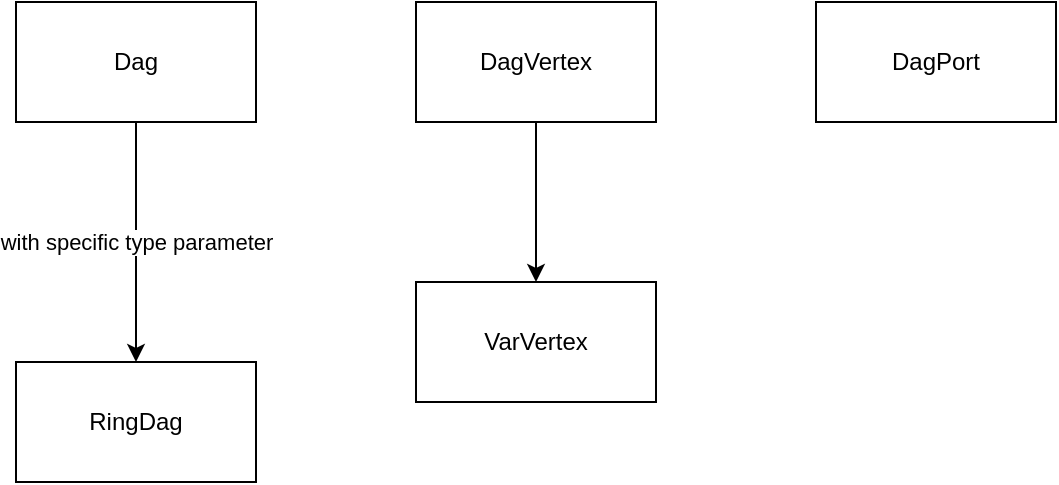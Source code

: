 <mxfile>
    <diagram id="tm2IpB1Uw20ISUnsYISN" name="DAG design">
        <mxGraphModel dx="975" dy="646" grid="1" gridSize="10" guides="1" tooltips="1" connect="1" arrows="1" fold="1" page="1" pageScale="1" pageWidth="827" pageHeight="1169" math="0" shadow="0">
            <root>
                <mxCell id="32jaqOQ3NpordLY5faou-0"/>
                <mxCell id="32jaqOQ3NpordLY5faou-1" parent="32jaqOQ3NpordLY5faou-0"/>
                <mxCell id="VHodcQRPSwiRwPc3C71w-2" value="with specific type parameter" style="edgeStyle=none;html=1;exitX=0.5;exitY=1;exitDx=0;exitDy=0;entryX=0.5;entryY=0;entryDx=0;entryDy=0;" edge="1" parent="32jaqOQ3NpordLY5faou-1" source="VHodcQRPSwiRwPc3C71w-0" target="VHodcQRPSwiRwPc3C71w-1">
                    <mxGeometry relative="1" as="geometry"/>
                </mxCell>
                <mxCell id="VHodcQRPSwiRwPc3C71w-0" value="Dag" style="whiteSpace=wrap;html=1;" vertex="1" parent="32jaqOQ3NpordLY5faou-1">
                    <mxGeometry x="160" y="320" width="120" height="60" as="geometry"/>
                </mxCell>
                <mxCell id="VHodcQRPSwiRwPc3C71w-1" value="RingDag" style="whiteSpace=wrap;html=1;" vertex="1" parent="32jaqOQ3NpordLY5faou-1">
                    <mxGeometry x="160" y="500" width="120" height="60" as="geometry"/>
                </mxCell>
                <mxCell id="VHodcQRPSwiRwPc3C71w-5" style="edgeStyle=none;html=1;exitX=0.5;exitY=1;exitDx=0;exitDy=0;entryX=0.5;entryY=0;entryDx=0;entryDy=0;" edge="1" parent="32jaqOQ3NpordLY5faou-1" source="VHodcQRPSwiRwPc3C71w-3" target="VHodcQRPSwiRwPc3C71w-4">
                    <mxGeometry relative="1" as="geometry"/>
                </mxCell>
                <mxCell id="VHodcQRPSwiRwPc3C71w-3" value="DagVertex" style="whiteSpace=wrap;html=1;" vertex="1" parent="32jaqOQ3NpordLY5faou-1">
                    <mxGeometry x="360" y="320" width="120" height="60" as="geometry"/>
                </mxCell>
                <mxCell id="VHodcQRPSwiRwPc3C71w-4" value="VarVertex" style="whiteSpace=wrap;html=1;" vertex="1" parent="32jaqOQ3NpordLY5faou-1">
                    <mxGeometry x="360" y="460" width="120" height="60" as="geometry"/>
                </mxCell>
                <mxCell id="VHodcQRPSwiRwPc3C71w-6" value="DagPort" style="whiteSpace=wrap;html=1;" vertex="1" parent="32jaqOQ3NpordLY5faou-1">
                    <mxGeometry x="560" y="320" width="120" height="60" as="geometry"/>
                </mxCell>
            </root>
        </mxGraphModel>
    </diagram>
    <diagram id="M2hASGGVwcwIsCG_Yhlk" name="merge-split">
        <mxGraphModel dx="1706" dy="1131" grid="1" gridSize="10" guides="1" tooltips="1" connect="1" arrows="1" fold="1" page="1" pageScale="1" pageWidth="827" pageHeight="1169" math="0" shadow="0">
            <root>
                <mxCell id="0"/>
                <mxCell id="1" parent="0"/>
                <mxCell id="2" style="edgeStyle=none;html=1;exitX=0.5;exitY=1;exitDx=0;exitDy=0;entryX=0.5;entryY=0;entryDx=0;entryDy=0;" parent="1" source="3" target="18" edge="1">
                    <mxGeometry relative="1" as="geometry"/>
                </mxCell>
                <mxCell id="3" value="merge" style="ellipse;whiteSpace=wrap;html=1;aspect=fixed;fillColor=none;" parent="1" vertex="1">
                    <mxGeometry x="200" y="240" width="40" height="40" as="geometry"/>
                </mxCell>
                <mxCell id="4" style="edgeStyle=none;html=1;exitX=0.5;exitY=1;exitDx=0;exitDy=0;entryX=0.5;entryY=0;entryDx=0;entryDy=0;" parent="1" source="5" target="3" edge="1">
                    <mxGeometry relative="1" as="geometry"/>
                </mxCell>
                <mxCell id="5" value="" style="whiteSpace=wrap;html=1;aspect=fixed;fillColor=none;" parent="1" vertex="1">
                    <mxGeometry x="80" y="160" width="40" height="40" as="geometry"/>
                </mxCell>
                <mxCell id="6" style="edgeStyle=none;html=1;exitX=0.5;exitY=1;exitDx=0;exitDy=0;entryX=0.5;entryY=0;entryDx=0;entryDy=0;" parent="1" source="7" target="3" edge="1">
                    <mxGeometry relative="1" as="geometry"/>
                </mxCell>
                <mxCell id="7" value="" style="whiteSpace=wrap;html=1;aspect=fixed;fillColor=none;" parent="1" vertex="1">
                    <mxGeometry x="160" y="160" width="40" height="40" as="geometry"/>
                </mxCell>
                <mxCell id="8" style="edgeStyle=none;html=1;exitX=0.5;exitY=1;exitDx=0;exitDy=0;entryX=0.5;entryY=0;entryDx=0;entryDy=0;" parent="1" source="9" target="3" edge="1">
                    <mxGeometry relative="1" as="geometry"/>
                </mxCell>
                <mxCell id="9" value="" style="whiteSpace=wrap;html=1;aspect=fixed;fillColor=none;" parent="1" vertex="1">
                    <mxGeometry x="240" y="160" width="40" height="40" as="geometry"/>
                </mxCell>
                <mxCell id="10" style="edgeStyle=none;html=1;exitX=0.5;exitY=1;exitDx=0;exitDy=0;entryX=0.5;entryY=0;entryDx=0;entryDy=0;" parent="1" source="11" target="3" edge="1">
                    <mxGeometry relative="1" as="geometry"/>
                </mxCell>
                <mxCell id="11" value="" style="whiteSpace=wrap;html=1;aspect=fixed;fillColor=none;" parent="1" vertex="1">
                    <mxGeometry x="320" y="160" width="40" height="40" as="geometry"/>
                </mxCell>
                <mxCell id="12" style="edgeStyle=none;html=1;exitX=0.5;exitY=1;exitDx=0;exitDy=0;entryX=0.5;entryY=0;entryDx=0;entryDy=0;" parent="1" source="18" target="15" edge="1">
                    <mxGeometry relative="1" as="geometry">
                        <mxPoint x="220" y="360" as="sourcePoint"/>
                    </mxGeometry>
                </mxCell>
                <mxCell id="13" style="edgeStyle=none;html=1;exitX=0.5;exitY=1;exitDx=0;exitDy=0;entryX=0.5;entryY=0;entryDx=0;entryDy=0;" parent="1" source="18" target="16" edge="1">
                    <mxGeometry relative="1" as="geometry">
                        <mxPoint x="220" y="360" as="sourcePoint"/>
                    </mxGeometry>
                </mxCell>
                <mxCell id="14" style="edgeStyle=none;html=1;exitX=0.5;exitY=1;exitDx=0;exitDy=0;entryX=0.5;entryY=0;entryDx=0;entryDy=0;" parent="1" source="18" target="17" edge="1">
                    <mxGeometry relative="1" as="geometry">
                        <mxPoint x="220" y="360" as="sourcePoint"/>
                    </mxGeometry>
                </mxCell>
                <mxCell id="15" value="" style="whiteSpace=wrap;html=1;aspect=fixed;fillColor=none;" parent="1" vertex="1">
                    <mxGeometry x="120" y="400" width="40" height="40" as="geometry"/>
                </mxCell>
                <mxCell id="16" value="" style="whiteSpace=wrap;html=1;aspect=fixed;fillColor=none;" parent="1" vertex="1">
                    <mxGeometry x="200" y="400" width="40" height="40" as="geometry"/>
                </mxCell>
                <mxCell id="17" value="" style="whiteSpace=wrap;html=1;aspect=fixed;fillColor=none;" parent="1" vertex="1">
                    <mxGeometry x="280" y="400" width="40" height="40" as="geometry"/>
                </mxCell>
                <mxCell id="18" value="split" style="ellipse;whiteSpace=wrap;html=1;aspect=fixed;fillColor=none;" parent="1" vertex="1">
                    <mxGeometry x="200" y="320" width="40" height="40" as="geometry"/>
                </mxCell>
                <mxCell id="19" style="edgeStyle=none;html=1;exitX=0.5;exitY=1;exitDx=0;exitDy=0;entryX=0.5;entryY=0;entryDx=0;entryDy=0;" parent="1" source="20" target="34" edge="1">
                    <mxGeometry relative="1" as="geometry"/>
                </mxCell>
                <mxCell id="20" value="" style="whiteSpace=wrap;html=1;aspect=fixed;fillColor=none;" parent="1" vertex="1">
                    <mxGeometry x="440" y="160" width="40" height="40" as="geometry"/>
                </mxCell>
                <mxCell id="21" style="edgeStyle=none;html=1;exitX=0.5;exitY=1;exitDx=0;exitDy=0;entryX=0.5;entryY=0;entryDx=0;entryDy=0;" parent="1" source="22" target="32" edge="1">
                    <mxGeometry relative="1" as="geometry"/>
                </mxCell>
                <mxCell id="22" value="" style="whiteSpace=wrap;html=1;aspect=fixed;fillColor=none;" parent="1" vertex="1">
                    <mxGeometry x="520" y="160" width="40" height="40" as="geometry"/>
                </mxCell>
                <mxCell id="23" style="edgeStyle=none;html=1;exitX=0.5;exitY=1;exitDx=0;exitDy=0;entryX=0.5;entryY=0;entryDx=0;entryDy=0;" parent="1" source="24" target="45" edge="1">
                    <mxGeometry relative="1" as="geometry"/>
                </mxCell>
                <mxCell id="24" value="" style="whiteSpace=wrap;html=1;aspect=fixed;fillColor=none;" parent="1" vertex="1">
                    <mxGeometry x="600" y="160" width="40" height="40" as="geometry"/>
                </mxCell>
                <mxCell id="25" style="edgeStyle=none;html=1;exitX=0.5;exitY=1;exitDx=0;exitDy=0;entryX=0.5;entryY=0;entryDx=0;entryDy=0;" parent="1" source="26" target="47" edge="1">
                    <mxGeometry relative="1" as="geometry"/>
                </mxCell>
                <mxCell id="26" value="" style="whiteSpace=wrap;html=1;aspect=fixed;fillColor=none;" parent="1" vertex="1">
                    <mxGeometry x="680" y="160" width="40" height="40" as="geometry"/>
                </mxCell>
                <mxCell id="27" value="" style="whiteSpace=wrap;html=1;aspect=fixed;fillColor=none;" parent="1" vertex="1">
                    <mxGeometry x="480" y="400" width="40" height="40" as="geometry"/>
                </mxCell>
                <mxCell id="28" value="" style="whiteSpace=wrap;html=1;aspect=fixed;fillColor=none;" parent="1" vertex="1">
                    <mxGeometry x="560" y="400" width="40" height="40" as="geometry"/>
                </mxCell>
                <mxCell id="29" value="" style="whiteSpace=wrap;html=1;aspect=fixed;fillColor=none;" parent="1" vertex="1">
                    <mxGeometry x="640" y="400" width="40" height="40" as="geometry"/>
                </mxCell>
                <mxCell id="30" style="edgeStyle=none;html=1;exitX=0.5;exitY=1;exitDx=0;exitDy=0;entryX=0.5;entryY=0;entryDx=0;entryDy=0;" parent="1" source="32" target="36" edge="1">
                    <mxGeometry relative="1" as="geometry"/>
                </mxCell>
                <mxCell id="31" style="edgeStyle=none;html=1;exitX=0.5;exitY=1;exitDx=0;exitDy=0;entryX=0.5;entryY=0;entryDx=0;entryDy=0;" parent="1" source="32" target="38" edge="1">
                    <mxGeometry relative="1" as="geometry"/>
                </mxCell>
                <mxCell id="32" value="split" style="ellipse;whiteSpace=wrap;html=1;aspect=fixed;fillColor=none;" parent="1" vertex="1">
                    <mxGeometry x="520" y="220" width="40" height="40" as="geometry"/>
                </mxCell>
                <mxCell id="33" style="edgeStyle=none;html=1;exitX=0.5;exitY=1;exitDx=0;exitDy=0;entryX=0.5;entryY=0;entryDx=0;entryDy=0;" parent="1" source="34" target="51" edge="1">
                    <mxGeometry relative="1" as="geometry"/>
                </mxCell>
                <mxCell id="34" value="" style="whiteSpace=wrap;html=1;aspect=fixed;fillColor=none;" parent="1" vertex="1">
                    <mxGeometry x="440" y="280" width="40" height="40" as="geometry"/>
                </mxCell>
                <mxCell id="35" style="edgeStyle=none;html=1;exitX=0.5;exitY=1;exitDx=0;exitDy=0;entryX=0.5;entryY=0;entryDx=0;entryDy=0;" parent="1" source="36" target="51" edge="1">
                    <mxGeometry relative="1" as="geometry"/>
                </mxCell>
                <mxCell id="36" value="" style="whiteSpace=wrap;html=1;aspect=fixed;fillColor=none;" parent="1" vertex="1">
                    <mxGeometry x="500" y="280" width="40" height="40" as="geometry"/>
                </mxCell>
                <mxCell id="37" style="edgeStyle=none;html=1;exitX=0.5;exitY=1;exitDx=0;exitDy=0;entryX=0.5;entryY=0;entryDx=0;entryDy=0;" parent="1" source="38" target="49" edge="1">
                    <mxGeometry relative="1" as="geometry"/>
                </mxCell>
                <mxCell id="38" value="" style="whiteSpace=wrap;html=1;aspect=fixed;fillColor=none;" parent="1" vertex="1">
                    <mxGeometry x="540" y="280" width="40" height="40" as="geometry"/>
                </mxCell>
                <mxCell id="39" style="edgeStyle=none;html=1;exitX=0.5;exitY=1;exitDx=0;exitDy=0;entryX=0.5;entryY=0;entryDx=0;entryDy=0;" parent="1" source="40" target="49" edge="1">
                    <mxGeometry relative="1" as="geometry"/>
                </mxCell>
                <mxCell id="40" value="" style="whiteSpace=wrap;html=1;aspect=fixed;fillColor=none;" parent="1" vertex="1">
                    <mxGeometry x="580" y="280" width="40" height="40" as="geometry"/>
                </mxCell>
                <mxCell id="41" style="edgeStyle=none;html=1;exitX=0.5;exitY=1;exitDx=0;exitDy=0;entryX=0.5;entryY=0;entryDx=0;entryDy=0;" parent="1" source="42" target="53" edge="1">
                    <mxGeometry relative="1" as="geometry"/>
                </mxCell>
                <mxCell id="42" value="" style="whiteSpace=wrap;html=1;aspect=fixed;fillColor=none;" parent="1" vertex="1">
                    <mxGeometry x="620" y="280" width="40" height="40" as="geometry"/>
                </mxCell>
                <mxCell id="43" style="edgeStyle=none;html=1;exitX=0.5;exitY=1;exitDx=0;exitDy=0;entryX=0.5;entryY=0;entryDx=0;entryDy=0;" parent="1" source="45" target="40" edge="1">
                    <mxGeometry relative="1" as="geometry"/>
                </mxCell>
                <mxCell id="44" style="edgeStyle=none;html=1;exitX=0.5;exitY=1;exitDx=0;exitDy=0;entryX=0.5;entryY=0;entryDx=0;entryDy=0;" parent="1" source="45" target="42" edge="1">
                    <mxGeometry relative="1" as="geometry"/>
                </mxCell>
                <mxCell id="45" value="split" style="ellipse;whiteSpace=wrap;html=1;aspect=fixed;fillColor=none;" parent="1" vertex="1">
                    <mxGeometry x="600" y="220" width="40" height="40" as="geometry"/>
                </mxCell>
                <mxCell id="46" style="edgeStyle=none;html=1;exitX=0.5;exitY=1;exitDx=0;exitDy=0;entryX=0.5;entryY=0;entryDx=0;entryDy=0;" parent="1" source="47" target="53" edge="1">
                    <mxGeometry relative="1" as="geometry"/>
                </mxCell>
                <mxCell id="47" value="" style="whiteSpace=wrap;html=1;aspect=fixed;fillColor=none;" parent="1" vertex="1">
                    <mxGeometry x="680" y="280" width="40" height="40" as="geometry"/>
                </mxCell>
                <mxCell id="48" style="edgeStyle=none;html=1;exitX=0.5;exitY=1;exitDx=0;exitDy=0;entryX=0.5;entryY=0;entryDx=0;entryDy=0;" parent="1" source="49" target="28" edge="1">
                    <mxGeometry relative="1" as="geometry"/>
                </mxCell>
                <mxCell id="49" value="merge" style="ellipse;whiteSpace=wrap;html=1;aspect=fixed;fillColor=none;" parent="1" vertex="1">
                    <mxGeometry x="560" y="340" width="40" height="40" as="geometry"/>
                </mxCell>
                <mxCell id="50" style="edgeStyle=none;html=1;exitX=0.5;exitY=1;exitDx=0;exitDy=0;entryX=0.5;entryY=0;entryDx=0;entryDy=0;" parent="1" source="51" target="27" edge="1">
                    <mxGeometry relative="1" as="geometry"/>
                </mxCell>
                <mxCell id="51" value="merge" style="ellipse;whiteSpace=wrap;html=1;aspect=fixed;fillColor=none;" parent="1" vertex="1">
                    <mxGeometry x="480" y="340" width="40" height="40" as="geometry"/>
                </mxCell>
                <mxCell id="52" style="edgeStyle=none;html=1;exitX=0.5;exitY=1;exitDx=0;exitDy=0;entryX=0.5;entryY=0;entryDx=0;entryDy=0;" parent="1" source="53" target="29" edge="1">
                    <mxGeometry relative="1" as="geometry"/>
                </mxCell>
                <mxCell id="53" value="merge" style="ellipse;whiteSpace=wrap;html=1;aspect=fixed;fillColor=none;" parent="1" vertex="1">
                    <mxGeometry x="640" y="340" width="40" height="40" as="geometry"/>
                </mxCell>
                <mxCell id="54" value="starts" style="text;html=1;align=center;verticalAlign=middle;resizable=0;points=[];autosize=1;strokeColor=none;fillColor=none;" parent="1" vertex="1">
                    <mxGeometry x="740" y="170" width="40" height="20" as="geometry"/>
                </mxCell>
                <mxCell id="55" value="mids" style="text;html=1;align=center;verticalAlign=middle;resizable=0;points=[];autosize=1;strokeColor=none;fillColor=none;" parent="1" vertex="1">
                    <mxGeometry x="740" y="290" width="40" height="20" as="geometry"/>
                </mxCell>
                <mxCell id="56" value="ends" style="text;html=1;align=center;verticalAlign=middle;resizable=0;points=[];autosize=1;strokeColor=none;fillColor=none;" parent="1" vertex="1">
                    <mxGeometry x="740" y="410" width="40" height="20" as="geometry"/>
                </mxCell>
                <mxCell id="QGNepuYkG0M8AwUubPWl-56" value="" style="rounded=0;whiteSpace=wrap;html=1;fillColor=#dae8fc;strokeColor=#6c8ebf;" parent="1" vertex="1">
                    <mxGeometry x="190" y="40" width="30" height="20" as="geometry"/>
                </mxCell>
                <mxCell id="QGNepuYkG0M8AwUubPWl-57" value="" style="rounded=0;whiteSpace=wrap;html=1;fillColor=#dae8fc;strokeColor=#6c8ebf;" parent="1" vertex="1">
                    <mxGeometry x="220" y="40" width="30" height="20" as="geometry"/>
                </mxCell>
                <mxCell id="QGNepuYkG0M8AwUubPWl-58" value="" style="rounded=0;whiteSpace=wrap;html=1;fillColor=#dae8fc;strokeColor=#6c8ebf;" parent="1" vertex="1">
                    <mxGeometry x="250" y="40" width="30" height="20" as="geometry"/>
                </mxCell>
                <mxCell id="QGNepuYkG0M8AwUubPWl-59" value="" style="rounded=0;whiteSpace=wrap;html=1;fillColor=#dae8fc;strokeColor=#6c8ebf;" parent="1" vertex="1">
                    <mxGeometry x="160" y="40" width="30" height="20" as="geometry"/>
                </mxCell>
                <mxCell id="QGNepuYkG0M8AwUubPWl-60" value="" style="rounded=0;whiteSpace=wrap;html=1;fillColor=#d5e8d4;strokeColor=#82b366;" parent="1" vertex="1">
                    <mxGeometry x="160" y="80" width="40" height="20" as="geometry"/>
                </mxCell>
                <mxCell id="QGNepuYkG0M8AwUubPWl-61" value="" style="rounded=0;whiteSpace=wrap;html=1;fillColor=#d5e8d4;strokeColor=#82b366;" parent="1" vertex="1">
                    <mxGeometry x="200" y="80" width="40" height="20" as="geometry"/>
                </mxCell>
                <mxCell id="QGNepuYkG0M8AwUubPWl-62" value="" style="rounded=0;whiteSpace=wrap;html=1;fillColor=#d5e8d4;strokeColor=#82b366;" parent="1" vertex="1">
                    <mxGeometry x="240" y="80" width="40" height="20" as="geometry"/>
                </mxCell>
                <mxCell id="QGNepuYkG0M8AwUubPWl-63" value="merge-split" style="rounded=0;whiteSpace=wrap;html=1;" parent="1" vertex="1">
                    <mxGeometry x="160" y="60" width="120" height="20" as="geometry"/>
                </mxCell>
                <mxCell id="QGNepuYkG0M8AwUubPWl-64" value="" style="rounded=0;whiteSpace=wrap;html=1;" parent="1" vertex="1">
                    <mxGeometry x="470" y="60" width="30" height="20" as="geometry"/>
                </mxCell>
                <mxCell id="QGNepuYkG0M8AwUubPWl-65" value="" style="rounded=0;whiteSpace=wrap;html=1;" parent="1" vertex="1">
                    <mxGeometry x="500" y="60" width="30" height="20" as="geometry"/>
                </mxCell>
                <mxCell id="QGNepuYkG0M8AwUubPWl-66" value="" style="rounded=0;whiteSpace=wrap;html=1;" parent="1" vertex="1">
                    <mxGeometry x="530" y="60" width="30" height="20" as="geometry"/>
                </mxCell>
                <mxCell id="QGNepuYkG0M8AwUubPWl-67" value="" style="rounded=0;whiteSpace=wrap;html=1;" parent="1" vertex="1">
                    <mxGeometry x="440" y="60" width="30" height="20" as="geometry"/>
                </mxCell>
                <mxCell id="QGNepuYkG0M8AwUubPWl-68" value="" style="rounded=0;whiteSpace=wrap;html=1;fillColor=none;" parent="1" vertex="1">
                    <mxGeometry x="440" y="60" width="40" height="20" as="geometry"/>
                </mxCell>
                <mxCell id="QGNepuYkG0M8AwUubPWl-69" value="" style="rounded=0;whiteSpace=wrap;html=1;fillColor=none;" parent="1" vertex="1">
                    <mxGeometry x="480" y="60" width="40" height="20" as="geometry"/>
                </mxCell>
                <mxCell id="QGNepuYkG0M8AwUubPWl-70" value="" style="rounded=0;whiteSpace=wrap;html=1;fillColor=none;" parent="1" vertex="1">
                    <mxGeometry x="520" y="60" width="40" height="20" as="geometry"/>
                </mxCell>
                <mxCell id="QGNepuYkG0M8AwUubPWl-71" value="6 segmentss" style="text;html=1;align=center;verticalAlign=middle;resizable=0;points=[];autosize=1;strokeColor=none;fillColor=none;" parent="1" vertex="1">
                    <mxGeometry x="570" y="60" width="80" height="20" as="geometry"/>
                </mxCell>
                <mxCell id="QGNepuYkG0M8AwUubPWl-72" value="4 segments" style="text;html=1;align=center;verticalAlign=middle;resizable=0;points=[];autosize=1;strokeColor=none;fillColor=none;" parent="1" vertex="1">
                    <mxGeometry x="80" y="40" width="80" height="20" as="geometry"/>
                </mxCell>
                <mxCell id="QGNepuYkG0M8AwUubPWl-73" value="3 segments" style="text;html=1;align=center;verticalAlign=middle;resizable=0;points=[];autosize=1;strokeColor=none;fillColor=none;" parent="1" vertex="1">
                    <mxGeometry x="80" y="80" width="80" height="20" as="geometry"/>
                </mxCell>
                <mxCell id="QGNepuYkG0M8AwUubPWl-74" value="" style="rounded=0;whiteSpace=wrap;html=1;fillColor=#dae8fc;strokeColor=#6c8ebf;" parent="1" vertex="1">
                    <mxGeometry x="470" y="40" width="30" height="20" as="geometry"/>
                </mxCell>
                <mxCell id="QGNepuYkG0M8AwUubPWl-75" value="" style="rounded=0;whiteSpace=wrap;html=1;fillColor=#dae8fc;strokeColor=#6c8ebf;" parent="1" vertex="1">
                    <mxGeometry x="500" y="40" width="30" height="20" as="geometry"/>
                </mxCell>
                <mxCell id="QGNepuYkG0M8AwUubPWl-76" value="" style="rounded=0;whiteSpace=wrap;html=1;fillColor=#dae8fc;strokeColor=#6c8ebf;" parent="1" vertex="1">
                    <mxGeometry x="530" y="40" width="30" height="20" as="geometry"/>
                </mxCell>
                <mxCell id="QGNepuYkG0M8AwUubPWl-77" value="" style="rounded=0;whiteSpace=wrap;html=1;fillColor=#dae8fc;strokeColor=#6c8ebf;" parent="1" vertex="1">
                    <mxGeometry x="440" y="40" width="30" height="20" as="geometry"/>
                </mxCell>
                <mxCell id="QGNepuYkG0M8AwUubPWl-78" value="" style="rounded=0;whiteSpace=wrap;html=1;fillColor=#d5e8d4;strokeColor=#82b366;" parent="1" vertex="1">
                    <mxGeometry x="440" y="80" width="40" height="20" as="geometry"/>
                </mxCell>
                <mxCell id="QGNepuYkG0M8AwUubPWl-79" value="" style="rounded=0;whiteSpace=wrap;html=1;fillColor=#d5e8d4;strokeColor=#82b366;" parent="1" vertex="1">
                    <mxGeometry x="480" y="80" width="40" height="20" as="geometry"/>
                </mxCell>
                <mxCell id="QGNepuYkG0M8AwUubPWl-80" value="" style="rounded=0;whiteSpace=wrap;html=1;fillColor=#d5e8d4;strokeColor=#82b366;" parent="1" vertex="1">
                    <mxGeometry x="520" y="80" width="40" height="20" as="geometry"/>
                </mxCell>
                <mxCell id="QGNepuYkG0M8AwUubPWl-81" style="edgeStyle=none;html=1;exitX=0.5;exitY=1;exitDx=0;exitDy=0;entryX=0.5;entryY=0;entryDx=0;entryDy=0;" parent="1" source="QGNepuYkG0M8AwUubPWl-82" target="QGNepuYkG0M8AwUubPWl-97" edge="1">
                    <mxGeometry relative="1" as="geometry"/>
                </mxCell>
                <mxCell id="QGNepuYkG0M8AwUubPWl-82" value="merge" style="ellipse;whiteSpace=wrap;html=1;aspect=fixed;fillColor=none;" parent="1" vertex="1">
                    <mxGeometry x="200" y="600" width="40" height="40" as="geometry"/>
                </mxCell>
                <mxCell id="QGNepuYkG0M8AwUubPWl-83" style="edgeStyle=none;html=1;exitX=0.5;exitY=1;exitDx=0;exitDy=0;entryX=0.5;entryY=0;entryDx=0;entryDy=0;" parent="1" source="QGNepuYkG0M8AwUubPWl-84" target="QGNepuYkG0M8AwUubPWl-82" edge="1">
                    <mxGeometry relative="1" as="geometry"/>
                </mxCell>
                <mxCell id="QGNepuYkG0M8AwUubPWl-84" value="" style="whiteSpace=wrap;html=1;aspect=fixed;fillColor=none;" parent="1" vertex="1">
                    <mxGeometry x="80" y="520" width="40" height="40" as="geometry"/>
                </mxCell>
                <mxCell id="QGNepuYkG0M8AwUubPWl-85" style="edgeStyle=none;html=1;exitX=0.5;exitY=1;exitDx=0;exitDy=0;entryX=0.5;entryY=0;entryDx=0;entryDy=0;" parent="1" source="QGNepuYkG0M8AwUubPWl-86" target="QGNepuYkG0M8AwUubPWl-82" edge="1">
                    <mxGeometry relative="1" as="geometry"/>
                </mxCell>
                <mxCell id="QGNepuYkG0M8AwUubPWl-86" value="" style="whiteSpace=wrap;html=1;aspect=fixed;fillColor=none;" parent="1" vertex="1">
                    <mxGeometry x="160" y="520" width="40" height="40" as="geometry"/>
                </mxCell>
                <mxCell id="QGNepuYkG0M8AwUubPWl-87" style="edgeStyle=none;html=1;exitX=0.5;exitY=1;exitDx=0;exitDy=0;entryX=0.5;entryY=0;entryDx=0;entryDy=0;" parent="1" source="QGNepuYkG0M8AwUubPWl-88" target="QGNepuYkG0M8AwUubPWl-82" edge="1">
                    <mxGeometry relative="1" as="geometry"/>
                </mxCell>
                <mxCell id="QGNepuYkG0M8AwUubPWl-88" value="" style="whiteSpace=wrap;html=1;aspect=fixed;fillColor=none;" parent="1" vertex="1">
                    <mxGeometry x="240" y="520" width="40" height="40" as="geometry"/>
                </mxCell>
                <mxCell id="QGNepuYkG0M8AwUubPWl-89" style="edgeStyle=none;html=1;exitX=0.5;exitY=1;exitDx=0;exitDy=0;entryX=0.5;entryY=0;entryDx=0;entryDy=0;" parent="1" source="QGNepuYkG0M8AwUubPWl-90" target="QGNepuYkG0M8AwUubPWl-82" edge="1">
                    <mxGeometry relative="1" as="geometry"/>
                </mxCell>
                <mxCell id="QGNepuYkG0M8AwUubPWl-90" value="" style="whiteSpace=wrap;html=1;aspect=fixed;fillColor=none;" parent="1" vertex="1">
                    <mxGeometry x="320" y="520" width="40" height="40" as="geometry"/>
                </mxCell>
                <mxCell id="QGNepuYkG0M8AwUubPWl-91" style="edgeStyle=none;html=1;exitX=0.5;exitY=1;exitDx=0;exitDy=0;entryX=0.5;entryY=0;entryDx=0;entryDy=0;" parent="1" source="QGNepuYkG0M8AwUubPWl-97" target="QGNepuYkG0M8AwUubPWl-94" edge="1">
                    <mxGeometry relative="1" as="geometry">
                        <mxPoint x="220" y="720" as="sourcePoint"/>
                    </mxGeometry>
                </mxCell>
                <mxCell id="QGNepuYkG0M8AwUubPWl-92" style="edgeStyle=none;html=1;exitX=0.5;exitY=1;exitDx=0;exitDy=0;entryX=0.5;entryY=0;entryDx=0;entryDy=0;" parent="1" source="QGNepuYkG0M8AwUubPWl-97" target="QGNepuYkG0M8AwUubPWl-95" edge="1">
                    <mxGeometry relative="1" as="geometry">
                        <mxPoint x="220" y="720" as="sourcePoint"/>
                    </mxGeometry>
                </mxCell>
                <mxCell id="QGNepuYkG0M8AwUubPWl-93" style="edgeStyle=none;html=1;exitX=0.5;exitY=1;exitDx=0;exitDy=0;entryX=0.5;entryY=0;entryDx=0;entryDy=0;" parent="1" source="QGNepuYkG0M8AwUubPWl-97" target="QGNepuYkG0M8AwUubPWl-96" edge="1">
                    <mxGeometry relative="1" as="geometry">
                        <mxPoint x="220" y="720" as="sourcePoint"/>
                    </mxGeometry>
                </mxCell>
                <mxCell id="QGNepuYkG0M8AwUubPWl-94" value="" style="whiteSpace=wrap;html=1;aspect=fixed;fillColor=none;" parent="1" vertex="1">
                    <mxGeometry x="120" y="760" width="40" height="40" as="geometry"/>
                </mxCell>
                <mxCell id="QGNepuYkG0M8AwUubPWl-95" value="" style="whiteSpace=wrap;html=1;aspect=fixed;fillColor=none;" parent="1" vertex="1">
                    <mxGeometry x="200" y="760" width="40" height="40" as="geometry"/>
                </mxCell>
                <mxCell id="QGNepuYkG0M8AwUubPWl-96" value="" style="whiteSpace=wrap;html=1;aspect=fixed;fillColor=none;" parent="1" vertex="1">
                    <mxGeometry x="280" y="760" width="40" height="40" as="geometry"/>
                </mxCell>
                <mxCell id="QGNepuYkG0M8AwUubPWl-97" value="split" style="ellipse;whiteSpace=wrap;html=1;aspect=fixed;fillColor=none;" parent="1" vertex="1">
                    <mxGeometry x="200" y="680" width="40" height="40" as="geometry"/>
                </mxCell>
                <mxCell id="QGNepuYkG0M8AwUubPWl-98" style="edgeStyle=none;html=1;exitX=0.5;exitY=1;exitDx=0;exitDy=0;entryX=0.5;entryY=0;entryDx=0;entryDy=0;" parent="1" source="QGNepuYkG0M8AwUubPWl-99" target="QGNepuYkG0M8AwUubPWl-114" edge="1">
                    <mxGeometry relative="1" as="geometry"/>
                </mxCell>
                <mxCell id="QGNepuYkG0M8AwUubPWl-99" value="merge" style="ellipse;whiteSpace=wrap;html=1;aspect=fixed;fillColor=#dae8fc;strokeColor=#6c8ebf;" parent="1" vertex="1">
                    <mxGeometry x="560" y="600" width="40" height="40" as="geometry"/>
                </mxCell>
                <mxCell id="QGNepuYkG0M8AwUubPWl-100" style="edgeStyle=none;html=1;exitX=0.5;exitY=1;exitDx=0;exitDy=0;entryX=0.5;entryY=0;entryDx=0;entryDy=0;" parent="1" source="QGNepuYkG0M8AwUubPWl-101" target="QGNepuYkG0M8AwUubPWl-99" edge="1">
                    <mxGeometry relative="1" as="geometry"/>
                </mxCell>
                <mxCell id="QGNepuYkG0M8AwUubPWl-101" value="" style="whiteSpace=wrap;html=1;aspect=fixed;fillColor=none;" parent="1" vertex="1">
                    <mxGeometry x="440" y="520" width="40" height="40" as="geometry"/>
                </mxCell>
                <mxCell id="QGNepuYkG0M8AwUubPWl-102" style="edgeStyle=none;html=1;exitX=0.5;exitY=1;exitDx=0;exitDy=0;entryX=0.5;entryY=0;entryDx=0;entryDy=0;" parent="1" source="QGNepuYkG0M8AwUubPWl-103" target="QGNepuYkG0M8AwUubPWl-99" edge="1">
                    <mxGeometry relative="1" as="geometry"/>
                </mxCell>
                <mxCell id="QGNepuYkG0M8AwUubPWl-103" value="" style="whiteSpace=wrap;html=1;aspect=fixed;fillColor=none;" parent="1" vertex="1">
                    <mxGeometry x="520" y="520" width="40" height="40" as="geometry"/>
                </mxCell>
                <mxCell id="QGNepuYkG0M8AwUubPWl-104" style="edgeStyle=none;html=1;exitX=0.5;exitY=1;exitDx=0;exitDy=0;entryX=0.5;entryY=0;entryDx=0;entryDy=0;" parent="1" source="QGNepuYkG0M8AwUubPWl-105" target="QGNepuYkG0M8AwUubPWl-99" edge="1">
                    <mxGeometry relative="1" as="geometry"/>
                </mxCell>
                <mxCell id="QGNepuYkG0M8AwUubPWl-105" value="" style="whiteSpace=wrap;html=1;aspect=fixed;fillColor=none;" parent="1" vertex="1">
                    <mxGeometry x="600" y="520" width="40" height="40" as="geometry"/>
                </mxCell>
                <mxCell id="QGNepuYkG0M8AwUubPWl-106" style="edgeStyle=none;html=1;exitX=0.5;exitY=1;exitDx=0;exitDy=0;entryX=0.5;entryY=0;entryDx=0;entryDy=0;" parent="1" source="QGNepuYkG0M8AwUubPWl-107" target="QGNepuYkG0M8AwUubPWl-99" edge="1">
                    <mxGeometry relative="1" as="geometry"/>
                </mxCell>
                <mxCell id="QGNepuYkG0M8AwUubPWl-107" value="" style="whiteSpace=wrap;html=1;aspect=fixed;fillColor=none;" parent="1" vertex="1">
                    <mxGeometry x="680" y="520" width="40" height="40" as="geometry"/>
                </mxCell>
                <mxCell id="QGNepuYkG0M8AwUubPWl-108" style="edgeStyle=none;html=1;exitX=0.5;exitY=1;exitDx=0;exitDy=0;entryX=0.5;entryY=0;entryDx=0;entryDy=0;" parent="1" source="QGNepuYkG0M8AwUubPWl-114" target="QGNepuYkG0M8AwUubPWl-111" edge="1">
                    <mxGeometry relative="1" as="geometry">
                        <mxPoint x="580" y="720" as="sourcePoint"/>
                    </mxGeometry>
                </mxCell>
                <mxCell id="QGNepuYkG0M8AwUubPWl-109" style="edgeStyle=none;html=1;exitX=0.5;exitY=1;exitDx=0;exitDy=0;entryX=0.5;entryY=0;entryDx=0;entryDy=0;" parent="1" source="QGNepuYkG0M8AwUubPWl-114" target="QGNepuYkG0M8AwUubPWl-112" edge="1">
                    <mxGeometry relative="1" as="geometry">
                        <mxPoint x="580" y="720" as="sourcePoint"/>
                    </mxGeometry>
                </mxCell>
                <mxCell id="QGNepuYkG0M8AwUubPWl-110" style="edgeStyle=none;html=1;exitX=0.5;exitY=1;exitDx=0;exitDy=0;entryX=0.5;entryY=0;entryDx=0;entryDy=0;" parent="1" source="QGNepuYkG0M8AwUubPWl-114" target="QGNepuYkG0M8AwUubPWl-113" edge="1">
                    <mxGeometry relative="1" as="geometry">
                        <mxPoint x="580" y="720" as="sourcePoint"/>
                    </mxGeometry>
                </mxCell>
                <mxCell id="QGNepuYkG0M8AwUubPWl-111" value="" style="whiteSpace=wrap;html=1;aspect=fixed;fillColor=none;" parent="1" vertex="1">
                    <mxGeometry x="480" y="760" width="40" height="40" as="geometry"/>
                </mxCell>
                <mxCell id="QGNepuYkG0M8AwUubPWl-112" value="" style="whiteSpace=wrap;html=1;aspect=fixed;fillColor=none;" parent="1" vertex="1">
                    <mxGeometry x="560" y="760" width="40" height="40" as="geometry"/>
                </mxCell>
                <mxCell id="QGNepuYkG0M8AwUubPWl-113" value="" style="whiteSpace=wrap;html=1;aspect=fixed;fillColor=none;" parent="1" vertex="1">
                    <mxGeometry x="640" y="760" width="40" height="40" as="geometry"/>
                </mxCell>
                <mxCell id="QGNepuYkG0M8AwUubPWl-114" value="split" style="ellipse;whiteSpace=wrap;html=1;aspect=fixed;fillColor=#dae8fc;strokeColor=#6c8ebf;" parent="1" vertex="1">
                    <mxGeometry x="560" y="680" width="40" height="40" as="geometry"/>
                </mxCell>
                <mxCell id="QGNepuYkG0M8AwUubPWl-115" value="find candidates" style="text;html=1;align=center;verticalAlign=middle;resizable=0;points=[];autosize=1;strokeColor=none;fillColor=none;" parent="1" vertex="1">
                    <mxGeometry x="530" y="490" width="100" height="20" as="geometry"/>
                </mxCell>
                <mxCell id="QGNepuYkG0M8AwUubPWl-116" value="MergeVertex&lt;br&gt;followed by &lt;br&gt;one and only one&lt;br&gt;SplitVertex" style="text;html=1;align=center;verticalAlign=middle;resizable=0;points=[];autosize=1;strokeColor=none;fillColor=none;" parent="1" vertex="1">
                    <mxGeometry x="610" y="590" width="110" height="60" as="geometry"/>
                </mxCell>
                <mxCell id="QGNepuYkG0M8AwUubPWl-117" value="widths of merge: 4,4,4" style="text;html=1;align=center;verticalAlign=middle;resizable=0;points=[];autosize=1;strokeColor=none;fillColor=none;" parent="1" vertex="1">
                    <mxGeometry x="75" y="850" width="130" height="20" as="geometry"/>
                </mxCell>
                <mxCell id="QGNepuYkG0M8AwUubPWl-118" value="splits of merge: 4,4,4" style="text;html=1;align=center;verticalAlign=middle;resizable=0;points=[];autosize=1;strokeColor=none;fillColor=none;" parent="1" vertex="1">
                    <mxGeometry x="75" y="870" width="130" height="20" as="geometry"/>
                </mxCell>
                <mxCell id="QGNepuYkG0M8AwUubPWl-119" style="edgeStyle=none;html=1;exitX=0.5;exitY=1;exitDx=0;exitDy=0;entryX=0.5;entryY=0;entryDx=0;entryDy=0;" parent="1" source="QGNepuYkG0M8AwUubPWl-120" target="QGNepuYkG0M8AwUubPWl-151" edge="1">
                    <mxGeometry relative="1" as="geometry">
                        <mxPoint x="840" y="280" as="targetPoint"/>
                    </mxGeometry>
                </mxCell>
                <mxCell id="QGNepuYkG0M8AwUubPWl-120" value="" style="whiteSpace=wrap;html=1;aspect=fixed;fillColor=none;" parent="1" vertex="1">
                    <mxGeometry x="820" y="160" width="40" height="40" as="geometry"/>
                </mxCell>
                <mxCell id="QGNepuYkG0M8AwUubPWl-121" style="edgeStyle=none;html=1;exitX=0.5;exitY=1;exitDx=0;exitDy=0;entryX=0.5;entryY=0;entryDx=0;entryDy=0;" parent="1" source="QGNepuYkG0M8AwUubPWl-122" target="QGNepuYkG0M8AwUubPWl-132" edge="1">
                    <mxGeometry relative="1" as="geometry"/>
                </mxCell>
                <mxCell id="QGNepuYkG0M8AwUubPWl-122" value="" style="whiteSpace=wrap;html=1;aspect=fixed;fillColor=none;" parent="1" vertex="1">
                    <mxGeometry x="900" y="160" width="40" height="40" as="geometry"/>
                </mxCell>
                <mxCell id="QGNepuYkG0M8AwUubPWl-123" style="edgeStyle=none;html=1;exitX=0.5;exitY=1;exitDx=0;exitDy=0;entryX=0.5;entryY=0;entryDx=0;entryDy=0;" parent="1" source="QGNepuYkG0M8AwUubPWl-124" target="QGNepuYkG0M8AwUubPWl-145" edge="1">
                    <mxGeometry relative="1" as="geometry"/>
                </mxCell>
                <mxCell id="QGNepuYkG0M8AwUubPWl-124" value="" style="whiteSpace=wrap;html=1;aspect=fixed;fillColor=none;" parent="1" vertex="1">
                    <mxGeometry x="980" y="160" width="40" height="40" as="geometry"/>
                </mxCell>
                <mxCell id="QGNepuYkG0M8AwUubPWl-125" style="edgeStyle=none;html=1;exitX=0.5;exitY=1;exitDx=0;exitDy=0;entryX=0.5;entryY=0;entryDx=0;entryDy=0;" parent="1" source="QGNepuYkG0M8AwUubPWl-126" target="QGNepuYkG0M8AwUubPWl-153" edge="1">
                    <mxGeometry relative="1" as="geometry">
                        <mxPoint x="1080" y="280" as="targetPoint"/>
                    </mxGeometry>
                </mxCell>
                <mxCell id="QGNepuYkG0M8AwUubPWl-126" value="" style="whiteSpace=wrap;html=1;aspect=fixed;fillColor=none;" parent="1" vertex="1">
                    <mxGeometry x="1060" y="160" width="40" height="40" as="geometry"/>
                </mxCell>
                <mxCell id="QGNepuYkG0M8AwUubPWl-127" value="" style="whiteSpace=wrap;html=1;aspect=fixed;fillColor=none;" parent="1" vertex="1">
                    <mxGeometry x="860" y="400" width="40" height="40" as="geometry"/>
                </mxCell>
                <mxCell id="QGNepuYkG0M8AwUubPWl-128" value="" style="whiteSpace=wrap;html=1;aspect=fixed;fillColor=none;" parent="1" vertex="1">
                    <mxGeometry x="940" y="400" width="40" height="40" as="geometry"/>
                </mxCell>
                <mxCell id="QGNepuYkG0M8AwUubPWl-129" value="" style="whiteSpace=wrap;html=1;aspect=fixed;fillColor=none;" parent="1" vertex="1">
                    <mxGeometry x="1020" y="400" width="40" height="40" as="geometry"/>
                </mxCell>
                <mxCell id="QGNepuYkG0M8AwUubPWl-157" style="edgeStyle=none;rounded=0;html=1;exitX=0.5;exitY=1;exitDx=0;exitDy=0;entryX=0.5;entryY=0;entryDx=0;entryDy=0;" parent="1" source="QGNepuYkG0M8AwUubPWl-132" target="QGNepuYkG0M8AwUubPWl-151" edge="1">
                    <mxGeometry relative="1" as="geometry"/>
                </mxCell>
                <mxCell id="QGNepuYkG0M8AwUubPWl-158" style="edgeStyle=none;rounded=0;html=1;exitX=0.5;exitY=1;exitDx=0;exitDy=0;entryX=0.5;entryY=0;entryDx=0;entryDy=0;" parent="1" source="QGNepuYkG0M8AwUubPWl-132" target="QGNepuYkG0M8AwUubPWl-149" edge="1">
                    <mxGeometry relative="1" as="geometry"/>
                </mxCell>
                <mxCell id="QGNepuYkG0M8AwUubPWl-132" value="split" style="ellipse;whiteSpace=wrap;html=1;aspect=fixed;fillColor=none;" parent="1" vertex="1">
                    <mxGeometry x="900" y="220" width="40" height="40" as="geometry"/>
                </mxCell>
                <mxCell id="QGNepuYkG0M8AwUubPWl-159" style="edgeStyle=none;rounded=0;html=1;exitX=0.5;exitY=1;exitDx=0;exitDy=0;entryX=0.5;entryY=0;entryDx=0;entryDy=0;" parent="1" source="QGNepuYkG0M8AwUubPWl-145" target="QGNepuYkG0M8AwUubPWl-149" edge="1">
                    <mxGeometry relative="1" as="geometry"/>
                </mxCell>
                <mxCell id="QGNepuYkG0M8AwUubPWl-160" style="edgeStyle=none;rounded=0;html=1;exitX=0.5;exitY=1;exitDx=0;exitDy=0;entryX=0.5;entryY=0;entryDx=0;entryDy=0;" parent="1" source="QGNepuYkG0M8AwUubPWl-145" target="QGNepuYkG0M8AwUubPWl-153" edge="1">
                    <mxGeometry relative="1" as="geometry"/>
                </mxCell>
                <mxCell id="QGNepuYkG0M8AwUubPWl-145" value="split" style="ellipse;whiteSpace=wrap;html=1;aspect=fixed;fillColor=none;" parent="1" vertex="1">
                    <mxGeometry x="980" y="220" width="40" height="40" as="geometry"/>
                </mxCell>
                <mxCell id="QGNepuYkG0M8AwUubPWl-148" style="edgeStyle=none;html=1;exitX=0.5;exitY=1;exitDx=0;exitDy=0;entryX=0.5;entryY=0;entryDx=0;entryDy=0;" parent="1" source="QGNepuYkG0M8AwUubPWl-149" target="QGNepuYkG0M8AwUubPWl-128" edge="1">
                    <mxGeometry relative="1" as="geometry"/>
                </mxCell>
                <mxCell id="QGNepuYkG0M8AwUubPWl-149" value="merge" style="ellipse;whiteSpace=wrap;html=1;aspect=fixed;fillColor=none;" parent="1" vertex="1">
                    <mxGeometry x="940" y="340" width="40" height="40" as="geometry"/>
                </mxCell>
                <mxCell id="QGNepuYkG0M8AwUubPWl-150" style="edgeStyle=none;html=1;exitX=0.5;exitY=1;exitDx=0;exitDy=0;entryX=0.5;entryY=0;entryDx=0;entryDy=0;" parent="1" source="QGNepuYkG0M8AwUubPWl-151" target="QGNepuYkG0M8AwUubPWl-127" edge="1">
                    <mxGeometry relative="1" as="geometry"/>
                </mxCell>
                <mxCell id="QGNepuYkG0M8AwUubPWl-151" value="merge" style="ellipse;whiteSpace=wrap;html=1;aspect=fixed;fillColor=none;" parent="1" vertex="1">
                    <mxGeometry x="860" y="340" width="40" height="40" as="geometry"/>
                </mxCell>
                <mxCell id="QGNepuYkG0M8AwUubPWl-152" style="edgeStyle=none;html=1;exitX=0.5;exitY=1;exitDx=0;exitDy=0;entryX=0.5;entryY=0;entryDx=0;entryDy=0;" parent="1" source="QGNepuYkG0M8AwUubPWl-153" target="QGNepuYkG0M8AwUubPWl-129" edge="1">
                    <mxGeometry relative="1" as="geometry"/>
                </mxCell>
                <mxCell id="QGNepuYkG0M8AwUubPWl-153" value="merge" style="ellipse;whiteSpace=wrap;html=1;aspect=fixed;fillColor=none;" parent="1" vertex="1">
                    <mxGeometry x="1020" y="340" width="40" height="40" as="geometry"/>
                </mxCell>
                <mxCell id="QGNepuYkG0M8AwUubPWl-154" value="starts" style="text;html=1;align=center;verticalAlign=middle;resizable=0;points=[];autosize=1;strokeColor=none;fillColor=none;" parent="1" vertex="1">
                    <mxGeometry x="1120" y="170" width="40" height="20" as="geometry"/>
                </mxCell>
                <mxCell id="QGNepuYkG0M8AwUubPWl-155" value="mids" style="text;html=1;align=center;verticalAlign=middle;resizable=0;points=[];autosize=1;strokeColor=none;fillColor=none;" parent="1" vertex="1">
                    <mxGeometry x="1120" y="290" width="40" height="20" as="geometry"/>
                </mxCell>
                <mxCell id="QGNepuYkG0M8AwUubPWl-156" value="ends" style="text;html=1;align=center;verticalAlign=middle;resizable=0;points=[];autosize=1;strokeColor=none;fillColor=none;" parent="1" vertex="1">
                    <mxGeometry x="1120" y="410" width="40" height="20" as="geometry"/>
                </mxCell>
            </root>
        </mxGraphModel>
    </diagram>
    <diagram id="-9a4VxM1l5Y-IStdY5uw" name="ports">
        <mxGraphModel dx="1706" dy="992" grid="1" gridSize="10" guides="1" tooltips="1" connect="1" arrows="1" fold="1" page="1" pageScale="1" pageWidth="827" pageHeight="1169" math="0" shadow="0">
            <root>
                <mxCell id="knRD_ZFfic4htbH9aFdA-0"/>
                <mxCell id="knRD_ZFfic4htbH9aFdA-1" parent="knRD_ZFfic4htbH9aFdA-0"/>
                <mxCell id="mJXqotbsdhKY4ZkVgugV-9" value="" style="shape=waypoint;sketch=0;fillStyle=solid;size=6;pointerEvents=1;points=[];fillColor=none;resizable=0;rotatable=0;perimeter=centerPerimeter;snapToPoint=1;" parent="knRD_ZFfic4htbH9aFdA-1" vertex="1">
                    <mxGeometry x="470" y="580" width="40" height="40" as="geometry"/>
                </mxCell>
                <mxCell id="mJXqotbsdhKY4ZkVgugV-10" value="" style="shape=waypoint;sketch=0;fillStyle=solid;size=6;pointerEvents=1;points=[];fillColor=none;resizable=0;rotatable=0;perimeter=centerPerimeter;snapToPoint=1;" parent="knRD_ZFfic4htbH9aFdA-1" vertex="1">
                    <mxGeometry x="490" y="580" width="40" height="40" as="geometry"/>
                </mxCell>
                <mxCell id="mJXqotbsdhKY4ZkVgugV-11" value="" style="shape=waypoint;sketch=0;fillStyle=solid;size=6;pointerEvents=1;points=[];fillColor=none;resizable=0;rotatable=0;perimeter=centerPerimeter;snapToPoint=1;" parent="knRD_ZFfic4htbH9aFdA-1" vertex="1">
                    <mxGeometry x="550" y="580" width="40" height="40" as="geometry"/>
                </mxCell>
                <mxCell id="mJXqotbsdhKY4ZkVgugV-12" value="" style="shape=waypoint;sketch=0;fillStyle=solid;size=6;pointerEvents=1;points=[];fillColor=none;resizable=0;rotatable=0;perimeter=centerPerimeter;snapToPoint=1;" parent="knRD_ZFfic4htbH9aFdA-1" vertex="1">
                    <mxGeometry x="570" y="580" width="40" height="40" as="geometry"/>
                </mxCell>
                <mxCell id="knRD_ZFfic4htbH9aFdA-14" style="edgeStyle=none;html=1;exitX=0.25;exitY=1;exitDx=0;exitDy=0;entryX=0.5;entryY=0;entryDx=0;entryDy=0;" parent="knRD_ZFfic4htbH9aFdA-1" source="knRD_ZFfic4htbH9aFdA-2" target="knRD_ZFfic4htbH9aFdA-9" edge="1">
                    <mxGeometry relative="1" as="geometry"/>
                </mxCell>
                <mxCell id="knRD_ZFfic4htbH9aFdA-15" style="edgeStyle=none;html=1;exitX=0.5;exitY=1;exitDx=0;exitDy=0;entryX=0.5;entryY=0;entryDx=0;entryDy=0;" parent="knRD_ZFfic4htbH9aFdA-1" source="knRD_ZFfic4htbH9aFdA-2" target="knRD_ZFfic4htbH9aFdA-10" edge="1">
                    <mxGeometry relative="1" as="geometry"/>
                </mxCell>
                <mxCell id="knRD_ZFfic4htbH9aFdA-16" style="edgeStyle=none;html=1;exitX=0.75;exitY=1;exitDx=0;exitDy=0;entryX=0.5;entryY=0;entryDx=0;entryDy=0;" parent="knRD_ZFfic4htbH9aFdA-1" source="knRD_ZFfic4htbH9aFdA-2" target="knRD_ZFfic4htbH9aFdA-11" edge="1">
                    <mxGeometry relative="1" as="geometry"/>
                </mxCell>
                <mxCell id="knRD_ZFfic4htbH9aFdA-2" value="" style="whiteSpace=wrap;html=1;aspect=fixed;fillColor=none;" parent="knRD_ZFfic4htbH9aFdA-1" vertex="1">
                    <mxGeometry x="160" y="370" width="40" height="40" as="geometry"/>
                </mxCell>
                <mxCell id="knRD_ZFfic4htbH9aFdA-3" style="edgeStyle=none;html=1;exitX=0.5;exitY=1;exitDx=0;exitDy=0;entryX=0.25;entryY=0;entryDx=0;entryDy=0;" parent="knRD_ZFfic4htbH9aFdA-1" source="knRD_ZFfic4htbH9aFdA-4" target="knRD_ZFfic4htbH9aFdA-2" edge="1">
                    <mxGeometry relative="1" as="geometry"/>
                </mxCell>
                <mxCell id="knRD_ZFfic4htbH9aFdA-4" value="" style="whiteSpace=wrap;html=1;aspect=fixed;fillColor=none;" parent="knRD_ZFfic4htbH9aFdA-1" vertex="1">
                    <mxGeometry x="80" y="280" width="40" height="40" as="geometry"/>
                </mxCell>
                <mxCell id="knRD_ZFfic4htbH9aFdA-5" style="edgeStyle=none;html=1;exitX=0.5;exitY=1;exitDx=0;exitDy=0;entryX=0.5;entryY=0;entryDx=0;entryDy=0;" parent="knRD_ZFfic4htbH9aFdA-1" source="knRD_ZFfic4htbH9aFdA-6" target="knRD_ZFfic4htbH9aFdA-2" edge="1">
                    <mxGeometry relative="1" as="geometry"/>
                </mxCell>
                <mxCell id="knRD_ZFfic4htbH9aFdA-6" value="" style="whiteSpace=wrap;html=1;aspect=fixed;fillColor=none;" parent="knRD_ZFfic4htbH9aFdA-1" vertex="1">
                    <mxGeometry x="160" y="280" width="40" height="40" as="geometry"/>
                </mxCell>
                <mxCell id="knRD_ZFfic4htbH9aFdA-7" style="edgeStyle=none;html=1;exitX=0.5;exitY=1;exitDx=0;exitDy=0;entryX=0.75;entryY=0;entryDx=0;entryDy=0;" parent="knRD_ZFfic4htbH9aFdA-1" source="knRD_ZFfic4htbH9aFdA-8" target="knRD_ZFfic4htbH9aFdA-2" edge="1">
                    <mxGeometry relative="1" as="geometry"/>
                </mxCell>
                <mxCell id="knRD_ZFfic4htbH9aFdA-8" value="" style="whiteSpace=wrap;html=1;aspect=fixed;fillColor=none;" parent="knRD_ZFfic4htbH9aFdA-1" vertex="1">
                    <mxGeometry x="240" y="280" width="40" height="40" as="geometry"/>
                </mxCell>
                <mxCell id="knRD_ZFfic4htbH9aFdA-9" value="" style="whiteSpace=wrap;html=1;aspect=fixed;fillColor=none;" parent="knRD_ZFfic4htbH9aFdA-1" vertex="1">
                    <mxGeometry x="80" y="440" width="40" height="40" as="geometry"/>
                </mxCell>
                <mxCell id="knRD_ZFfic4htbH9aFdA-10" value="" style="whiteSpace=wrap;html=1;aspect=fixed;fillColor=none;" parent="knRD_ZFfic4htbH9aFdA-1" vertex="1">
                    <mxGeometry x="160" y="440" width="40" height="40" as="geometry"/>
                </mxCell>
                <mxCell id="knRD_ZFfic4htbH9aFdA-11" value="" style="whiteSpace=wrap;html=1;aspect=fixed;fillColor=none;" parent="knRD_ZFfic4htbH9aFdA-1" vertex="1">
                    <mxGeometry x="240" y="440" width="40" height="40" as="geometry"/>
                </mxCell>
                <mxCell id="knRD_ZFfic4htbH9aFdA-12" value="" style="rounded=0;whiteSpace=wrap;html=1;fillColor=none;dashed=1;" parent="knRD_ZFfic4htbH9aFdA-1" vertex="1">
                    <mxGeometry x="70" y="310" width="220" height="20" as="geometry"/>
                </mxCell>
                <mxCell id="knRD_ZFfic4htbH9aFdA-13" value="RingVertex.sourcePorts" style="text;html=1;align=center;verticalAlign=middle;resizable=0;points=[];autosize=1;strokeColor=none;fillColor=none;" parent="knRD_ZFfic4htbH9aFdA-1" vertex="1">
                    <mxGeometry x="240" y="350" width="140" height="20" as="geometry"/>
                </mxCell>
                <mxCell id="knRD_ZFfic4htbH9aFdA-17" value="" style="rounded=0;whiteSpace=wrap;html=1;fillColor=none;dashed=1;" parent="knRD_ZFfic4htbH9aFdA-1" vertex="1">
                    <mxGeometry x="70" y="430" width="220" height="20" as="geometry"/>
                </mxCell>
                <mxCell id="knRD_ZFfic4htbH9aFdA-18" value="RingVertex.targetPorts" style="text;html=1;align=center;verticalAlign=middle;resizable=0;points=[];autosize=1;strokeColor=none;fillColor=none;" parent="knRD_ZFfic4htbH9aFdA-1" vertex="1">
                    <mxGeometry x="240" y="390" width="140" height="20" as="geometry"/>
                </mxCell>
                <mxCell id="mJXqotbsdhKY4ZkVgugV-0" value="a" style="whiteSpace=wrap;html=1;aspect=fixed;fillColor=none;" parent="knRD_ZFfic4htbH9aFdA-1" vertex="1">
                    <mxGeometry x="80" y="600" width="40" height="40" as="geometry"/>
                </mxCell>
                <mxCell id="mJXqotbsdhKY4ZkVgugV-1" value="b" style="whiteSpace=wrap;html=1;aspect=fixed;fillColor=none;" parent="knRD_ZFfic4htbH9aFdA-1" vertex="1">
                    <mxGeometry x="160" y="600" width="40" height="40" as="geometry"/>
                </mxCell>
                <mxCell id="mJXqotbsdhKY4ZkVgugV-2" value="" style="shape=waypoint;sketch=0;fillStyle=solid;size=6;pointerEvents=1;points=[];fillColor=none;resizable=0;rotatable=0;perimeter=centerPerimeter;snapToPoint=1;" parent="knRD_ZFfic4htbH9aFdA-1" vertex="1">
                    <mxGeometry x="70" y="620" width="40" height="40" as="geometry"/>
                </mxCell>
                <mxCell id="mJXqotbsdhKY4ZkVgugV-3" value="" style="shape=waypoint;sketch=0;fillStyle=solid;size=6;pointerEvents=1;points=[];fillColor=none;resizable=0;rotatable=0;perimeter=centerPerimeter;snapToPoint=1;" parent="knRD_ZFfic4htbH9aFdA-1" vertex="1">
                    <mxGeometry x="90" y="620" width="40" height="40" as="geometry"/>
                </mxCell>
                <mxCell id="mJXqotbsdhKY4ZkVgugV-4" value="" style="shape=waypoint;sketch=0;fillStyle=solid;size=6;pointerEvents=1;points=[];fillColor=none;resizable=0;rotatable=0;perimeter=centerPerimeter;snapToPoint=1;" parent="knRD_ZFfic4htbH9aFdA-1" vertex="1">
                    <mxGeometry x="150" y="620" width="40" height="40" as="geometry"/>
                </mxCell>
                <mxCell id="mJXqotbsdhKY4ZkVgugV-5" value="" style="shape=waypoint;sketch=0;fillStyle=solid;size=6;pointerEvents=1;points=[];fillColor=none;resizable=0;rotatable=0;perimeter=centerPerimeter;snapToPoint=1;" parent="knRD_ZFfic4htbH9aFdA-1" vertex="1">
                    <mxGeometry x="170" y="620" width="40" height="40" as="geometry"/>
                </mxCell>
                <mxCell id="mJXqotbsdhKY4ZkVgugV-6" value="(carry,sum) = a.out(1) +^ b.out(0)" style="text;html=1;align=center;verticalAlign=middle;resizable=0;points=[];autosize=1;strokeColor=none;fillColor=none;" parent="knRD_ZFfic4htbH9aFdA-1" vertex="1">
                    <mxGeometry x="245" y="610" width="190" height="20" as="geometry"/>
                </mxCell>
                <mxCell id="mJXqotbsdhKY4ZkVgugV-14" style="rounded=0;html=1;exitX=0.75;exitY=1;exitDx=0;exitDy=0;entryX=0.25;entryY=0;entryDx=0;entryDy=0;" parent="knRD_ZFfic4htbH9aFdA-1" source="mJXqotbsdhKY4ZkVgugV-7" target="mJXqotbsdhKY4ZkVgugV-13" edge="1">
                    <mxGeometry relative="1" as="geometry"/>
                </mxCell>
                <mxCell id="mJXqotbsdhKY4ZkVgugV-7" value="a" style="whiteSpace=wrap;html=1;aspect=fixed;fillColor=none;" parent="knRD_ZFfic4htbH9aFdA-1" vertex="1">
                    <mxGeometry x="480" y="560" width="40" height="40" as="geometry"/>
                </mxCell>
                <mxCell id="mJXqotbsdhKY4ZkVgugV-16" style="edgeStyle=none;rounded=0;html=1;exitX=0.25;exitY=1;exitDx=0;exitDy=0;entryX=0.75;entryY=0;entryDx=0;entryDy=0;" parent="knRD_ZFfic4htbH9aFdA-1" source="mJXqotbsdhKY4ZkVgugV-8" target="mJXqotbsdhKY4ZkVgugV-13" edge="1">
                    <mxGeometry relative="1" as="geometry"/>
                </mxCell>
                <mxCell id="mJXqotbsdhKY4ZkVgugV-8" value="b" style="whiteSpace=wrap;html=1;aspect=fixed;fillColor=none;" parent="knRD_ZFfic4htbH9aFdA-1" vertex="1">
                    <mxGeometry x="560" y="560" width="40" height="40" as="geometry"/>
                </mxCell>
                <mxCell id="mJXqotbsdhKY4ZkVgugV-13" value="add" style="whiteSpace=wrap;html=1;aspect=fixed;fillColor=none;" parent="knRD_ZFfic4htbH9aFdA-1" vertex="1">
                    <mxGeometry x="520" y="640" width="40" height="40" as="geometry"/>
                </mxCell>
                <mxCell id="mJXqotbsdhKY4ZkVgugV-19" value="" style="shape=waypoint;sketch=0;fillStyle=solid;size=6;pointerEvents=1;points=[];fillColor=none;resizable=0;rotatable=0;perimeter=centerPerimeter;snapToPoint=1;" parent="knRD_ZFfic4htbH9aFdA-1" vertex="1">
                    <mxGeometry x="510" y="660" width="40" height="40" as="geometry"/>
                </mxCell>
                <mxCell id="mJXqotbsdhKY4ZkVgugV-20" value="" style="shape=waypoint;sketch=0;fillStyle=solid;size=6;pointerEvents=1;points=[];fillColor=none;resizable=0;rotatable=0;perimeter=centerPerimeter;snapToPoint=1;" parent="knRD_ZFfic4htbH9aFdA-1" vertex="1">
                    <mxGeometry x="530" y="660" width="40" height="40" as="geometry"/>
                </mxCell>
                <mxCell id="mJXqotbsdhKY4ZkVgugV-21" value="" style="rounded=0;whiteSpace=wrap;html=1;dashed=1;fillColor=none;" parent="knRD_ZFfic4htbH9aFdA-1" vertex="1">
                    <mxGeometry x="510" y="670" width="60" height="20" as="geometry"/>
                </mxCell>
                <mxCell id="mJXqotbsdhKY4ZkVgugV-23" value="(carry,sum)" style="text;html=1;align=center;verticalAlign=middle;resizable=0;points=[];autosize=1;strokeColor=none;fillColor=none;" parent="knRD_ZFfic4htbH9aFdA-1" vertex="1">
                    <mxGeometry x="570" y="670" width="80" height="20" as="geometry"/>
                </mxCell>
            </root>
        </mxGraphModel>
    </diagram>
    <diagram id="YCr3iJ0bzlBkmPgztelN" name="addGraphs">
        <mxGraphModel dx="1706" dy="992" grid="1" gridSize="10" guides="1" tooltips="1" connect="1" arrows="1" fold="1" page="1" pageScale="1" pageWidth="827" pageHeight="1169" math="0" shadow="0">
            <root>
                <mxCell id="-JezhtFV1WLpfzYoX3ah-0"/>
                <mxCell id="-JezhtFV1WLpfzYoX3ah-1" parent="-JezhtFV1WLpfzYoX3ah-0"/>
                <mxCell id="1o3owMoS-3wOvq3SapwB-5" value="" style="whiteSpace=wrap;html=1;aspect=fixed;fillColor=#dae8fc;strokeColor=#6c8ebf;" parent="-JezhtFV1WLpfzYoX3ah-1" vertex="1">
                    <mxGeometry x="80" y="280" width="40" height="40" as="geometry"/>
                </mxCell>
                <mxCell id="1o3owMoS-3wOvq3SapwB-7" value="" style="whiteSpace=wrap;html=1;aspect=fixed;fillColor=#dae8fc;strokeColor=#6c8ebf;" parent="-JezhtFV1WLpfzYoX3ah-1" vertex="1">
                    <mxGeometry x="160" y="280" width="40" height="40" as="geometry"/>
                </mxCell>
                <mxCell id="1o3owMoS-3wOvq3SapwB-9" value="" style="whiteSpace=wrap;html=1;aspect=fixed;fillColor=#dae8fc;strokeColor=#6c8ebf;" parent="-JezhtFV1WLpfzYoX3ah-1" vertex="1">
                    <mxGeometry x="240" y="280" width="40" height="40" as="geometry"/>
                </mxCell>
                <mxCell id="1o3owMoS-3wOvq3SapwB-10" value="" style="whiteSpace=wrap;html=1;aspect=fixed;fillColor=#d5e8d4;strokeColor=#82b366;" parent="-JezhtFV1WLpfzYoX3ah-1" vertex="1">
                    <mxGeometry x="80" y="440" width="40" height="40" as="geometry"/>
                </mxCell>
                <mxCell id="1o3owMoS-3wOvq3SapwB-11" value="" style="whiteSpace=wrap;html=1;aspect=fixed;fillColor=#d5e8d4;strokeColor=#82b366;" parent="-JezhtFV1WLpfzYoX3ah-1" vertex="1">
                    <mxGeometry x="160" y="440" width="40" height="40" as="geometry"/>
                </mxCell>
                <mxCell id="1o3owMoS-3wOvq3SapwB-12" value="" style="whiteSpace=wrap;html=1;aspect=fixed;fillColor=#d5e8d4;strokeColor=#82b366;" parent="-JezhtFV1WLpfzYoX3ah-1" vertex="1">
                    <mxGeometry x="240" y="440" width="40" height="40" as="geometry"/>
                </mxCell>
                <mxCell id="1o3owMoS-3wOvq3SapwB-15" style="edgeStyle=none;html=1;exitX=0.25;exitY=1;exitDx=0;exitDy=0;entryX=0.5;entryY=0;entryDx=0;entryDy=0;" parent="-JezhtFV1WLpfzYoX3ah-1" source="1o3owMoS-3wOvq3SapwB-18" target="1o3owMoS-3wOvq3SapwB-25" edge="1">
                    <mxGeometry relative="1" as="geometry"/>
                </mxCell>
                <mxCell id="1o3owMoS-3wOvq3SapwB-16" style="edgeStyle=none;html=1;exitX=0.5;exitY=1;exitDx=0;exitDy=0;entryX=0.5;entryY=0;entryDx=0;entryDy=0;" parent="-JezhtFV1WLpfzYoX3ah-1" source="1o3owMoS-3wOvq3SapwB-18" target="1o3owMoS-3wOvq3SapwB-26" edge="1">
                    <mxGeometry relative="1" as="geometry"/>
                </mxCell>
                <mxCell id="1o3owMoS-3wOvq3SapwB-17" style="edgeStyle=none;html=1;exitX=0.75;exitY=1;exitDx=0;exitDy=0;entryX=0.5;entryY=0;entryDx=0;entryDy=0;" parent="-JezhtFV1WLpfzYoX3ah-1" source="1o3owMoS-3wOvq3SapwB-18" target="1o3owMoS-3wOvq3SapwB-27" edge="1">
                    <mxGeometry relative="1" as="geometry"/>
                </mxCell>
                <mxCell id="1o3owMoS-3wOvq3SapwB-18" value="" style="whiteSpace=wrap;html=1;aspect=fixed;fillColor=none;" parent="-JezhtFV1WLpfzYoX3ah-1" vertex="1">
                    <mxGeometry x="640" y="370" width="40" height="40" as="geometry"/>
                </mxCell>
                <mxCell id="1o3owMoS-3wOvq3SapwB-19" style="edgeStyle=none;html=1;exitX=0.5;exitY=1;exitDx=0;exitDy=0;entryX=0.25;entryY=0;entryDx=0;entryDy=0;" parent="-JezhtFV1WLpfzYoX3ah-1" source="1o3owMoS-3wOvq3SapwB-20" target="1o3owMoS-3wOvq3SapwB-18" edge="1">
                    <mxGeometry relative="1" as="geometry"/>
                </mxCell>
                <mxCell id="1o3owMoS-3wOvq3SapwB-20" value="" style="whiteSpace=wrap;html=1;aspect=fixed;fillColor=#ffe6cc;strokeColor=#d79b00;" parent="-JezhtFV1WLpfzYoX3ah-1" vertex="1">
                    <mxGeometry x="560" y="280" width="40" height="40" as="geometry"/>
                </mxCell>
                <mxCell id="1o3owMoS-3wOvq3SapwB-21" style="edgeStyle=none;html=1;exitX=0.5;exitY=1;exitDx=0;exitDy=0;entryX=0.5;entryY=0;entryDx=0;entryDy=0;" parent="-JezhtFV1WLpfzYoX3ah-1" source="1o3owMoS-3wOvq3SapwB-22" target="1o3owMoS-3wOvq3SapwB-18" edge="1">
                    <mxGeometry relative="1" as="geometry"/>
                </mxCell>
                <mxCell id="1o3owMoS-3wOvq3SapwB-22" value="" style="whiteSpace=wrap;html=1;aspect=fixed;fillColor=#ffe6cc;strokeColor=#d79b00;" parent="-JezhtFV1WLpfzYoX3ah-1" vertex="1">
                    <mxGeometry x="640" y="280" width="40" height="40" as="geometry"/>
                </mxCell>
                <mxCell id="1o3owMoS-3wOvq3SapwB-23" style="edgeStyle=none;html=1;exitX=0.5;exitY=1;exitDx=0;exitDy=0;entryX=0.75;entryY=0;entryDx=0;entryDy=0;" parent="-JezhtFV1WLpfzYoX3ah-1" source="1o3owMoS-3wOvq3SapwB-24" target="1o3owMoS-3wOvq3SapwB-18" edge="1">
                    <mxGeometry relative="1" as="geometry"/>
                </mxCell>
                <mxCell id="1o3owMoS-3wOvq3SapwB-24" value="" style="whiteSpace=wrap;html=1;aspect=fixed;fillColor=#ffe6cc;strokeColor=#d79b00;" parent="-JezhtFV1WLpfzYoX3ah-1" vertex="1">
                    <mxGeometry x="720" y="280" width="40" height="40" as="geometry"/>
                </mxCell>
                <mxCell id="1o3owMoS-3wOvq3SapwB-25" value="" style="whiteSpace=wrap;html=1;aspect=fixed;fillColor=#fff2cc;strokeColor=#d6b656;" parent="-JezhtFV1WLpfzYoX3ah-1" vertex="1">
                    <mxGeometry x="560" y="440" width="40" height="40" as="geometry"/>
                </mxCell>
                <mxCell id="1o3owMoS-3wOvq3SapwB-26" value="" style="whiteSpace=wrap;html=1;aspect=fixed;fillColor=#fff2cc;strokeColor=#d6b656;" parent="-JezhtFV1WLpfzYoX3ah-1" vertex="1">
                    <mxGeometry x="640" y="440" width="40" height="40" as="geometry"/>
                </mxCell>
                <mxCell id="1o3owMoS-3wOvq3SapwB-27" value="" style="whiteSpace=wrap;html=1;aspect=fixed;fillColor=#fff2cc;strokeColor=#d6b656;" parent="-JezhtFV1WLpfzYoX3ah-1" vertex="1">
                    <mxGeometry x="720" y="440" width="40" height="40" as="geometry"/>
                </mxCell>
                <mxCell id="1o3owMoS-3wOvq3SapwB-28" value="this/destination" style="text;html=1;align=center;verticalAlign=middle;resizable=0;points=[];autosize=1;strokeColor=none;fillColor=none;" parent="-JezhtFV1WLpfzYoX3ah-1" vertex="1">
                    <mxGeometry x="130" y="250" width="100" height="20" as="geometry"/>
                </mxCell>
                <mxCell id="1o3owMoS-3wOvq3SapwB-29" value="that/source" style="text;html=1;align=center;verticalAlign=middle;resizable=0;points=[];autosize=1;strokeColor=none;fillColor=none;" parent="-JezhtFV1WLpfzYoX3ah-1" vertex="1">
                    <mxGeometry x="625" y="250" width="70" height="20" as="geometry"/>
                </mxCell>
                <mxCell id="1o3owMoS-3wOvq3SapwB-30" value="addGraphBetween" style="text;html=1;align=center;verticalAlign=middle;resizable=0;points=[];autosize=1;strokeColor=none;fillColor=none;" parent="-JezhtFV1WLpfzYoX3ah-1" vertex="1">
                    <mxGeometry x="130" y="530" width="120" height="20" as="geometry"/>
                </mxCell>
                <mxCell id="1o3owMoS-3wOvq3SapwB-32" value="" style="whiteSpace=wrap;html=1;aspect=fixed;fillColor=#dae8fc;strokeColor=#6c8ebf;" parent="-JezhtFV1WLpfzYoX3ah-1" vertex="1">
                    <mxGeometry x="80" y="640" width="40" height="40" as="geometry"/>
                </mxCell>
                <mxCell id="1o3owMoS-3wOvq3SapwB-33" value="" style="whiteSpace=wrap;html=1;aspect=fixed;fillColor=#dae8fc;strokeColor=#6c8ebf;" parent="-JezhtFV1WLpfzYoX3ah-1" vertex="1">
                    <mxGeometry x="160" y="640" width="40" height="40" as="geometry"/>
                </mxCell>
                <mxCell id="1o3owMoS-3wOvq3SapwB-34" value="" style="whiteSpace=wrap;html=1;aspect=fixed;fillColor=#dae8fc;strokeColor=#6c8ebf;" parent="-JezhtFV1WLpfzYoX3ah-1" vertex="1">
                    <mxGeometry x="240" y="640" width="40" height="40" as="geometry"/>
                </mxCell>
                <mxCell id="1o3owMoS-3wOvq3SapwB-35" value="" style="whiteSpace=wrap;html=1;aspect=fixed;fillColor=#d5e8d4;strokeColor=#82b366;" parent="-JezhtFV1WLpfzYoX3ah-1" vertex="1">
                    <mxGeometry x="80" y="880" width="40" height="40" as="geometry"/>
                </mxCell>
                <mxCell id="1o3owMoS-3wOvq3SapwB-36" value="" style="whiteSpace=wrap;html=1;aspect=fixed;fillColor=#d5e8d4;strokeColor=#82b366;" parent="-JezhtFV1WLpfzYoX3ah-1" vertex="1">
                    <mxGeometry x="160" y="880" width="40" height="40" as="geometry"/>
                </mxCell>
                <mxCell id="1o3owMoS-3wOvq3SapwB-37" value="" style="whiteSpace=wrap;html=1;aspect=fixed;fillColor=#d5e8d4;strokeColor=#82b366;" parent="-JezhtFV1WLpfzYoX3ah-1" vertex="1">
                    <mxGeometry x="240" y="880" width="40" height="40" as="geometry"/>
                </mxCell>
                <mxCell id="1o3owMoS-3wOvq3SapwB-38" style="edgeStyle=none;html=1;exitX=0.25;exitY=1;exitDx=0;exitDy=0;entryX=0.5;entryY=0;entryDx=0;entryDy=0;" parent="-JezhtFV1WLpfzYoX3ah-1" source="1o3owMoS-3wOvq3SapwB-41" target="1o3owMoS-3wOvq3SapwB-48" edge="1">
                    <mxGeometry relative="1" as="geometry"/>
                </mxCell>
                <mxCell id="1o3owMoS-3wOvq3SapwB-39" style="edgeStyle=none;html=1;exitX=0.5;exitY=1;exitDx=0;exitDy=0;entryX=0.5;entryY=0;entryDx=0;entryDy=0;" parent="-JezhtFV1WLpfzYoX3ah-1" source="1o3owMoS-3wOvq3SapwB-41" target="1o3owMoS-3wOvq3SapwB-49" edge="1">
                    <mxGeometry relative="1" as="geometry"/>
                </mxCell>
                <mxCell id="1o3owMoS-3wOvq3SapwB-40" style="edgeStyle=none;html=1;exitX=0.75;exitY=1;exitDx=0;exitDy=0;entryX=0.5;entryY=0;entryDx=0;entryDy=0;" parent="-JezhtFV1WLpfzYoX3ah-1" source="1o3owMoS-3wOvq3SapwB-41" target="1o3owMoS-3wOvq3SapwB-50" edge="1">
                    <mxGeometry relative="1" as="geometry"/>
                </mxCell>
                <mxCell id="1o3owMoS-3wOvq3SapwB-41" value="" style="whiteSpace=wrap;html=1;aspect=fixed;fillColor=none;" parent="-JezhtFV1WLpfzYoX3ah-1" vertex="1">
                    <mxGeometry x="160" y="770" width="40" height="40" as="geometry"/>
                </mxCell>
                <mxCell id="1o3owMoS-3wOvq3SapwB-42" style="edgeStyle=none;html=1;exitX=0.5;exitY=1;exitDx=0;exitDy=0;entryX=0.25;entryY=0;entryDx=0;entryDy=0;" parent="-JezhtFV1WLpfzYoX3ah-1" source="1o3owMoS-3wOvq3SapwB-43" target="1o3owMoS-3wOvq3SapwB-41" edge="1">
                    <mxGeometry relative="1" as="geometry"/>
                </mxCell>
                <mxCell id="1o3owMoS-3wOvq3SapwB-43" value="" style="whiteSpace=wrap;html=1;aspect=fixed;fillColor=#ffe6cc;strokeColor=#d79b00;" parent="-JezhtFV1WLpfzYoX3ah-1" vertex="1">
                    <mxGeometry x="80" y="680" width="40" height="40" as="geometry"/>
                </mxCell>
                <mxCell id="1o3owMoS-3wOvq3SapwB-44" style="edgeStyle=none;html=1;exitX=0.5;exitY=1;exitDx=0;exitDy=0;entryX=0.5;entryY=0;entryDx=0;entryDy=0;" parent="-JezhtFV1WLpfzYoX3ah-1" source="1o3owMoS-3wOvq3SapwB-45" target="1o3owMoS-3wOvq3SapwB-41" edge="1">
                    <mxGeometry relative="1" as="geometry"/>
                </mxCell>
                <mxCell id="1o3owMoS-3wOvq3SapwB-45" value="" style="whiteSpace=wrap;html=1;aspect=fixed;fillColor=#ffe6cc;strokeColor=#d79b00;" parent="-JezhtFV1WLpfzYoX3ah-1" vertex="1">
                    <mxGeometry x="160" y="680" width="40" height="40" as="geometry"/>
                </mxCell>
                <mxCell id="1o3owMoS-3wOvq3SapwB-46" style="edgeStyle=none;html=1;exitX=0.5;exitY=1;exitDx=0;exitDy=0;entryX=0.75;entryY=0;entryDx=0;entryDy=0;" parent="-JezhtFV1WLpfzYoX3ah-1" source="1o3owMoS-3wOvq3SapwB-47" target="1o3owMoS-3wOvq3SapwB-41" edge="1">
                    <mxGeometry relative="1" as="geometry"/>
                </mxCell>
                <mxCell id="1o3owMoS-3wOvq3SapwB-47" value="" style="whiteSpace=wrap;html=1;aspect=fixed;fillColor=#ffe6cc;strokeColor=#d79b00;" parent="-JezhtFV1WLpfzYoX3ah-1" vertex="1">
                    <mxGeometry x="240" y="680" width="40" height="40" as="geometry"/>
                </mxCell>
                <mxCell id="1o3owMoS-3wOvq3SapwB-48" value="" style="whiteSpace=wrap;html=1;aspect=fixed;fillColor=#fff2cc;strokeColor=#d6b656;" parent="-JezhtFV1WLpfzYoX3ah-1" vertex="1">
                    <mxGeometry x="80" y="840" width="40" height="40" as="geometry"/>
                </mxCell>
                <mxCell id="1o3owMoS-3wOvq3SapwB-49" value="" style="whiteSpace=wrap;html=1;aspect=fixed;fillColor=#fff2cc;strokeColor=#d6b656;" parent="-JezhtFV1WLpfzYoX3ah-1" vertex="1">
                    <mxGeometry x="160" y="840" width="40" height="40" as="geometry"/>
                </mxCell>
                <mxCell id="1o3owMoS-3wOvq3SapwB-50" value="" style="whiteSpace=wrap;html=1;aspect=fixed;fillColor=#fff2cc;strokeColor=#d6b656;" parent="-JezhtFV1WLpfzYoX3ah-1" vertex="1">
                    <mxGeometry x="240" y="840" width="40" height="40" as="geometry"/>
                </mxCell>
                <mxCell id="1o3owMoS-3wOvq3SapwB-95" style="edgeStyle=none;html=1;exitX=0.5;exitY=1;exitDx=0;exitDy=0;entryX=0.5;entryY=0;entryDx=0;entryDy=0;" parent="-JezhtFV1WLpfzYoX3ah-1" source="1o3owMoS-3wOvq3SapwB-76" target="1o3owMoS-3wOvq3SapwB-87" edge="1">
                    <mxGeometry relative="1" as="geometry"/>
                </mxCell>
                <mxCell id="1o3owMoS-3wOvq3SapwB-76" value="" style="whiteSpace=wrap;html=1;aspect=fixed;fillColor=#dae8fc;strokeColor=#6c8ebf;" parent="-JezhtFV1WLpfzYoX3ah-1" vertex="1">
                    <mxGeometry x="320" y="600" width="40" height="40" as="geometry"/>
                </mxCell>
                <mxCell id="1o3owMoS-3wOvq3SapwB-96" style="edgeStyle=none;html=1;exitX=0.5;exitY=1;exitDx=0;exitDy=0;entryX=0.5;entryY=0;entryDx=0;entryDy=0;" parent="-JezhtFV1WLpfzYoX3ah-1" source="1o3owMoS-3wOvq3SapwB-77" target="1o3owMoS-3wOvq3SapwB-89" edge="1">
                    <mxGeometry relative="1" as="geometry"/>
                </mxCell>
                <mxCell id="1o3owMoS-3wOvq3SapwB-77" value="" style="whiteSpace=wrap;html=1;aspect=fixed;fillColor=#dae8fc;strokeColor=#6c8ebf;" parent="-JezhtFV1WLpfzYoX3ah-1" vertex="1">
                    <mxGeometry x="400" y="600" width="40" height="40" as="geometry"/>
                </mxCell>
                <mxCell id="1o3owMoS-3wOvq3SapwB-97" style="edgeStyle=none;html=1;exitX=0.5;exitY=1;exitDx=0;exitDy=0;entryX=0.5;entryY=0;entryDx=0;entryDy=0;" parent="-JezhtFV1WLpfzYoX3ah-1" source="1o3owMoS-3wOvq3SapwB-78" target="1o3owMoS-3wOvq3SapwB-91" edge="1">
                    <mxGeometry relative="1" as="geometry"/>
                </mxCell>
                <mxCell id="1o3owMoS-3wOvq3SapwB-78" value="" style="whiteSpace=wrap;html=1;aspect=fixed;fillColor=#dae8fc;strokeColor=#6c8ebf;" parent="-JezhtFV1WLpfzYoX3ah-1" vertex="1">
                    <mxGeometry x="480" y="600" width="40" height="40" as="geometry"/>
                </mxCell>
                <mxCell id="1o3owMoS-3wOvq3SapwB-79" value="" style="whiteSpace=wrap;html=1;aspect=fixed;fillColor=#d5e8d4;strokeColor=#82b366;" parent="-JezhtFV1WLpfzYoX3ah-1" vertex="1">
                    <mxGeometry x="320" y="920" width="40" height="40" as="geometry"/>
                </mxCell>
                <mxCell id="1o3owMoS-3wOvq3SapwB-80" value="" style="whiteSpace=wrap;html=1;aspect=fixed;fillColor=#d5e8d4;strokeColor=#82b366;" parent="-JezhtFV1WLpfzYoX3ah-1" vertex="1">
                    <mxGeometry x="400" y="920" width="40" height="40" as="geometry"/>
                </mxCell>
                <mxCell id="1o3owMoS-3wOvq3SapwB-81" value="" style="whiteSpace=wrap;html=1;aspect=fixed;fillColor=#d5e8d4;strokeColor=#82b366;" parent="-JezhtFV1WLpfzYoX3ah-1" vertex="1">
                    <mxGeometry x="480" y="920" width="40" height="40" as="geometry"/>
                </mxCell>
                <mxCell id="1o3owMoS-3wOvq3SapwB-82" style="edgeStyle=none;html=1;exitX=0.25;exitY=1;exitDx=0;exitDy=0;entryX=0.5;entryY=0;entryDx=0;entryDy=0;" parent="-JezhtFV1WLpfzYoX3ah-1" source="1o3owMoS-3wOvq3SapwB-85" target="1o3owMoS-3wOvq3SapwB-92" edge="1">
                    <mxGeometry relative="1" as="geometry"/>
                </mxCell>
                <mxCell id="1o3owMoS-3wOvq3SapwB-83" style="edgeStyle=none;html=1;exitX=0.5;exitY=1;exitDx=0;exitDy=0;entryX=0.5;entryY=0;entryDx=0;entryDy=0;" parent="-JezhtFV1WLpfzYoX3ah-1" source="1o3owMoS-3wOvq3SapwB-85" target="1o3owMoS-3wOvq3SapwB-93" edge="1">
                    <mxGeometry relative="1" as="geometry"/>
                </mxCell>
                <mxCell id="1o3owMoS-3wOvq3SapwB-84" style="edgeStyle=none;html=1;exitX=0.75;exitY=1;exitDx=0;exitDy=0;entryX=0.5;entryY=0;entryDx=0;entryDy=0;" parent="-JezhtFV1WLpfzYoX3ah-1" source="1o3owMoS-3wOvq3SapwB-85" target="1o3owMoS-3wOvq3SapwB-94" edge="1">
                    <mxGeometry relative="1" as="geometry"/>
                </mxCell>
                <mxCell id="1o3owMoS-3wOvq3SapwB-85" value="" style="whiteSpace=wrap;html=1;aspect=fixed;fillColor=none;" parent="-JezhtFV1WLpfzYoX3ah-1" vertex="1">
                    <mxGeometry x="400" y="770" width="40" height="40" as="geometry"/>
                </mxCell>
                <mxCell id="1o3owMoS-3wOvq3SapwB-86" style="edgeStyle=none;html=1;exitX=0.5;exitY=1;exitDx=0;exitDy=0;entryX=0.25;entryY=0;entryDx=0;entryDy=0;" parent="-JezhtFV1WLpfzYoX3ah-1" source="1o3owMoS-3wOvq3SapwB-87" target="1o3owMoS-3wOvq3SapwB-85" edge="1">
                    <mxGeometry relative="1" as="geometry"/>
                </mxCell>
                <mxCell id="1o3owMoS-3wOvq3SapwB-87" value="" style="whiteSpace=wrap;html=1;aspect=fixed;fillColor=#ffe6cc;strokeColor=#d79b00;" parent="-JezhtFV1WLpfzYoX3ah-1" vertex="1">
                    <mxGeometry x="320" y="680" width="40" height="40" as="geometry"/>
                </mxCell>
                <mxCell id="1o3owMoS-3wOvq3SapwB-88" style="edgeStyle=none;html=1;exitX=0.5;exitY=1;exitDx=0;exitDy=0;entryX=0.5;entryY=0;entryDx=0;entryDy=0;" parent="-JezhtFV1WLpfzYoX3ah-1" source="1o3owMoS-3wOvq3SapwB-89" target="1o3owMoS-3wOvq3SapwB-85" edge="1">
                    <mxGeometry relative="1" as="geometry"/>
                </mxCell>
                <mxCell id="1o3owMoS-3wOvq3SapwB-89" value="" style="whiteSpace=wrap;html=1;aspect=fixed;fillColor=#ffe6cc;strokeColor=#d79b00;" parent="-JezhtFV1WLpfzYoX3ah-1" vertex="1">
                    <mxGeometry x="400" y="680" width="40" height="40" as="geometry"/>
                </mxCell>
                <mxCell id="1o3owMoS-3wOvq3SapwB-90" style="edgeStyle=none;html=1;exitX=0.5;exitY=1;exitDx=0;exitDy=0;entryX=0.75;entryY=0;entryDx=0;entryDy=0;" parent="-JezhtFV1WLpfzYoX3ah-1" source="1o3owMoS-3wOvq3SapwB-91" target="1o3owMoS-3wOvq3SapwB-85" edge="1">
                    <mxGeometry relative="1" as="geometry"/>
                </mxCell>
                <mxCell id="1o3owMoS-3wOvq3SapwB-91" value="" style="whiteSpace=wrap;html=1;aspect=fixed;fillColor=#ffe6cc;strokeColor=#d79b00;" parent="-JezhtFV1WLpfzYoX3ah-1" vertex="1">
                    <mxGeometry x="480" y="680" width="40" height="40" as="geometry"/>
                </mxCell>
                <mxCell id="1o3owMoS-3wOvq3SapwB-98" style="edgeStyle=none;html=1;exitX=0.5;exitY=1;exitDx=0;exitDy=0;entryX=0.5;entryY=0;entryDx=0;entryDy=0;" parent="-JezhtFV1WLpfzYoX3ah-1" source="1o3owMoS-3wOvq3SapwB-92" target="1o3owMoS-3wOvq3SapwB-79" edge="1">
                    <mxGeometry relative="1" as="geometry"/>
                </mxCell>
                <mxCell id="1o3owMoS-3wOvq3SapwB-92" value="" style="whiteSpace=wrap;html=1;aspect=fixed;fillColor=#fff2cc;strokeColor=#d6b656;" parent="-JezhtFV1WLpfzYoX3ah-1" vertex="1">
                    <mxGeometry x="320" y="840" width="40" height="40" as="geometry"/>
                </mxCell>
                <mxCell id="1o3owMoS-3wOvq3SapwB-99" style="edgeStyle=none;html=1;exitX=0.5;exitY=1;exitDx=0;exitDy=0;entryX=0.5;entryY=0;entryDx=0;entryDy=0;" parent="-JezhtFV1WLpfzYoX3ah-1" source="1o3owMoS-3wOvq3SapwB-93" target="1o3owMoS-3wOvq3SapwB-80" edge="1">
                    <mxGeometry relative="1" as="geometry"/>
                </mxCell>
                <mxCell id="1o3owMoS-3wOvq3SapwB-93" value="" style="whiteSpace=wrap;html=1;aspect=fixed;fillColor=#fff2cc;strokeColor=#d6b656;" parent="-JezhtFV1WLpfzYoX3ah-1" vertex="1">
                    <mxGeometry x="400" y="840" width="40" height="40" as="geometry"/>
                </mxCell>
                <mxCell id="1o3owMoS-3wOvq3SapwB-100" style="edgeStyle=none;html=1;exitX=0.5;exitY=1;exitDx=0;exitDy=0;entryX=0.5;entryY=0;entryDx=0;entryDy=0;" parent="-JezhtFV1WLpfzYoX3ah-1" source="1o3owMoS-3wOvq3SapwB-94" target="1o3owMoS-3wOvq3SapwB-81" edge="1">
                    <mxGeometry relative="1" as="geometry"/>
                </mxCell>
                <mxCell id="1o3owMoS-3wOvq3SapwB-94" value="" style="whiteSpace=wrap;html=1;aspect=fixed;fillColor=#fff2cc;strokeColor=#d6b656;" parent="-JezhtFV1WLpfzYoX3ah-1" vertex="1">
                    <mxGeometry x="480" y="840" width="40" height="40" as="geometry"/>
                </mxCell>
                <mxCell id="sOAwtBYJX9ZMGVxtL8m_-0" value="add" style="text;html=1;align=center;verticalAlign=middle;resizable=0;points=[];autosize=1;strokeColor=none;fillColor=none;" parent="-JezhtFV1WLpfzYoX3ah-1" vertex="1">
                    <mxGeometry x="160" y="565" width="40" height="20" as="geometry"/>
                </mxCell>
                <mxCell id="sOAwtBYJX9ZMGVxtL8m_-1" value="link" style="text;html=1;align=center;verticalAlign=middle;resizable=0;points=[];autosize=1;strokeColor=none;fillColor=none;" parent="-JezhtFV1WLpfzYoX3ah-1" vertex="1">
                    <mxGeometry x="405" y="565" width="30" height="20" as="geometry"/>
                </mxCell>
                <mxCell id="sOAwtBYJX9ZMGVxtL8m_-3" value="addGraphAfter" style="text;html=1;align=center;verticalAlign=middle;resizable=0;points=[];autosize=1;strokeColor=none;fillColor=none;" parent="-JezhtFV1WLpfzYoX3ah-1" vertex="1">
                    <mxGeometry x="135" y="1010" width="90" height="20" as="geometry"/>
                </mxCell>
                <mxCell id="sOAwtBYJX9ZMGVxtL8m_-7" value="" style="whiteSpace=wrap;html=1;aspect=fixed;fillColor=#d5e8d4;strokeColor=#82b366;" parent="-JezhtFV1WLpfzYoX3ah-1" vertex="1">
                    <mxGeometry x="80" y="1080" width="40" height="40" as="geometry"/>
                </mxCell>
                <mxCell id="sOAwtBYJX9ZMGVxtL8m_-8" value="" style="whiteSpace=wrap;html=1;aspect=fixed;fillColor=#d5e8d4;strokeColor=#82b366;" parent="-JezhtFV1WLpfzYoX3ah-1" vertex="1">
                    <mxGeometry x="160" y="1080" width="40" height="40" as="geometry"/>
                </mxCell>
                <mxCell id="sOAwtBYJX9ZMGVxtL8m_-9" value="" style="whiteSpace=wrap;html=1;aspect=fixed;fillColor=#d5e8d4;strokeColor=#82b366;" parent="-JezhtFV1WLpfzYoX3ah-1" vertex="1">
                    <mxGeometry x="240" y="1080" width="40" height="40" as="geometry"/>
                </mxCell>
                <mxCell id="sOAwtBYJX9ZMGVxtL8m_-10" style="edgeStyle=none;html=1;exitX=0.25;exitY=1;exitDx=0;exitDy=0;entryX=0.5;entryY=0;entryDx=0;entryDy=0;" parent="-JezhtFV1WLpfzYoX3ah-1" source="sOAwtBYJX9ZMGVxtL8m_-13" target="sOAwtBYJX9ZMGVxtL8m_-20" edge="1">
                    <mxGeometry relative="1" as="geometry"/>
                </mxCell>
                <mxCell id="sOAwtBYJX9ZMGVxtL8m_-11" style="edgeStyle=none;html=1;exitX=0.5;exitY=1;exitDx=0;exitDy=0;entryX=0.5;entryY=0;entryDx=0;entryDy=0;" parent="-JezhtFV1WLpfzYoX3ah-1" source="sOAwtBYJX9ZMGVxtL8m_-13" target="sOAwtBYJX9ZMGVxtL8m_-21" edge="1">
                    <mxGeometry relative="1" as="geometry"/>
                </mxCell>
                <mxCell id="sOAwtBYJX9ZMGVxtL8m_-12" style="edgeStyle=none;html=1;exitX=0.75;exitY=1;exitDx=0;exitDy=0;entryX=0.5;entryY=0;entryDx=0;entryDy=0;" parent="-JezhtFV1WLpfzYoX3ah-1" source="sOAwtBYJX9ZMGVxtL8m_-13" target="sOAwtBYJX9ZMGVxtL8m_-22" edge="1">
                    <mxGeometry relative="1" as="geometry"/>
                </mxCell>
                <mxCell id="sOAwtBYJX9ZMGVxtL8m_-13" value="" style="whiteSpace=wrap;html=1;aspect=fixed;fillColor=none;" parent="-JezhtFV1WLpfzYoX3ah-1" vertex="1">
                    <mxGeometry x="160" y="1250" width="40" height="40" as="geometry"/>
                </mxCell>
                <mxCell id="sOAwtBYJX9ZMGVxtL8m_-14" style="edgeStyle=none;html=1;exitX=0.5;exitY=1;exitDx=0;exitDy=0;entryX=0.25;entryY=0;entryDx=0;entryDy=0;" parent="-JezhtFV1WLpfzYoX3ah-1" source="sOAwtBYJX9ZMGVxtL8m_-15" target="sOAwtBYJX9ZMGVxtL8m_-13" edge="1">
                    <mxGeometry relative="1" as="geometry"/>
                </mxCell>
                <mxCell id="sOAwtBYJX9ZMGVxtL8m_-15" value="" style="whiteSpace=wrap;html=1;aspect=fixed;fillColor=#ffe6cc;strokeColor=#d79b00;" parent="-JezhtFV1WLpfzYoX3ah-1" vertex="1">
                    <mxGeometry x="80" y="1160" width="40" height="40" as="geometry"/>
                </mxCell>
                <mxCell id="sOAwtBYJX9ZMGVxtL8m_-16" style="edgeStyle=none;html=1;exitX=0.5;exitY=1;exitDx=0;exitDy=0;entryX=0.5;entryY=0;entryDx=0;entryDy=0;" parent="-JezhtFV1WLpfzYoX3ah-1" source="sOAwtBYJX9ZMGVxtL8m_-17" target="sOAwtBYJX9ZMGVxtL8m_-13" edge="1">
                    <mxGeometry relative="1" as="geometry"/>
                </mxCell>
                <mxCell id="sOAwtBYJX9ZMGVxtL8m_-17" value="" style="whiteSpace=wrap;html=1;aspect=fixed;fillColor=#ffe6cc;strokeColor=#d79b00;" parent="-JezhtFV1WLpfzYoX3ah-1" vertex="1">
                    <mxGeometry x="160" y="1160" width="40" height="40" as="geometry"/>
                </mxCell>
                <mxCell id="sOAwtBYJX9ZMGVxtL8m_-18" style="edgeStyle=none;html=1;exitX=0.5;exitY=1;exitDx=0;exitDy=0;entryX=0.75;entryY=0;entryDx=0;entryDy=0;" parent="-JezhtFV1WLpfzYoX3ah-1" source="sOAwtBYJX9ZMGVxtL8m_-19" target="sOAwtBYJX9ZMGVxtL8m_-13" edge="1">
                    <mxGeometry relative="1" as="geometry"/>
                </mxCell>
                <mxCell id="sOAwtBYJX9ZMGVxtL8m_-19" value="" style="whiteSpace=wrap;html=1;aspect=fixed;fillColor=#ffe6cc;strokeColor=#d79b00;" parent="-JezhtFV1WLpfzYoX3ah-1" vertex="1">
                    <mxGeometry x="240" y="1160" width="40" height="40" as="geometry"/>
                </mxCell>
                <mxCell id="sOAwtBYJX9ZMGVxtL8m_-20" value="" style="whiteSpace=wrap;html=1;aspect=fixed;fillColor=#fff2cc;strokeColor=#d6b656;" parent="-JezhtFV1WLpfzYoX3ah-1" vertex="1">
                    <mxGeometry x="80" y="1320" width="40" height="40" as="geometry"/>
                </mxCell>
                <mxCell id="sOAwtBYJX9ZMGVxtL8m_-21" value="" style="whiteSpace=wrap;html=1;aspect=fixed;fillColor=#fff2cc;strokeColor=#d6b656;" parent="-JezhtFV1WLpfzYoX3ah-1" vertex="1">
                    <mxGeometry x="160" y="1320" width="40" height="40" as="geometry"/>
                </mxCell>
                <mxCell id="sOAwtBYJX9ZMGVxtL8m_-22" value="" style="whiteSpace=wrap;html=1;aspect=fixed;fillColor=#fff2cc;strokeColor=#d6b656;" parent="-JezhtFV1WLpfzYoX3ah-1" vertex="1">
                    <mxGeometry x="240" y="1320" width="40" height="40" as="geometry"/>
                </mxCell>
                <mxCell id="sOAwtBYJX9ZMGVxtL8m_-61" value="add" style="text;html=1;align=center;verticalAlign=middle;resizable=0;points=[];autosize=1;strokeColor=none;fillColor=none;" parent="-JezhtFV1WLpfzYoX3ah-1" vertex="1">
                    <mxGeometry x="160" y="1045" width="40" height="20" as="geometry"/>
                </mxCell>
                <mxCell id="sOAwtBYJX9ZMGVxtL8m_-62" value="link" style="text;html=1;align=center;verticalAlign=middle;resizable=0;points=[];autosize=1;strokeColor=none;fillColor=none;" parent="-JezhtFV1WLpfzYoX3ah-1" vertex="1">
                    <mxGeometry x="405" y="1045" width="30" height="20" as="geometry"/>
                </mxCell>
                <mxCell id="sOAwtBYJX9ZMGVxtL8m_-83" style="edgeStyle=orthogonalEdgeStyle;rounded=0;html=1;exitX=0.5;exitY=1;exitDx=0;exitDy=0;entryX=0.5;entryY=0;entryDx=0;entryDy=0;" parent="-JezhtFV1WLpfzYoX3ah-1" source="sOAwtBYJX9ZMGVxtL8m_-67" target="sOAwtBYJX9ZMGVxtL8m_-75" edge="1">
                    <mxGeometry relative="1" as="geometry"/>
                </mxCell>
                <mxCell id="sOAwtBYJX9ZMGVxtL8m_-67" value="" style="whiteSpace=wrap;html=1;aspect=fixed;fillColor=#d5e8d4;strokeColor=#82b366;" parent="-JezhtFV1WLpfzYoX3ah-1" vertex="1">
                    <mxGeometry x="320" y="1080" width="40" height="40" as="geometry"/>
                </mxCell>
                <mxCell id="sOAwtBYJX9ZMGVxtL8m_-84" style="edgeStyle=orthogonalEdgeStyle;rounded=0;html=1;exitX=0.5;exitY=1;exitDx=0;exitDy=0;entryX=0.5;entryY=0;entryDx=0;entryDy=0;" parent="-JezhtFV1WLpfzYoX3ah-1" source="sOAwtBYJX9ZMGVxtL8m_-68" target="sOAwtBYJX9ZMGVxtL8m_-77" edge="1">
                    <mxGeometry relative="1" as="geometry"/>
                </mxCell>
                <mxCell id="sOAwtBYJX9ZMGVxtL8m_-68" value="" style="whiteSpace=wrap;html=1;aspect=fixed;fillColor=#d5e8d4;strokeColor=#82b366;" parent="-JezhtFV1WLpfzYoX3ah-1" vertex="1">
                    <mxGeometry x="400" y="1080" width="40" height="40" as="geometry"/>
                </mxCell>
                <mxCell id="sOAwtBYJX9ZMGVxtL8m_-85" style="edgeStyle=orthogonalEdgeStyle;rounded=0;html=1;exitX=0.5;exitY=1;exitDx=0;exitDy=0;entryX=0.5;entryY=0;entryDx=0;entryDy=0;" parent="-JezhtFV1WLpfzYoX3ah-1" source="sOAwtBYJX9ZMGVxtL8m_-69" target="sOAwtBYJX9ZMGVxtL8m_-79" edge="1">
                    <mxGeometry relative="1" as="geometry"/>
                </mxCell>
                <mxCell id="sOAwtBYJX9ZMGVxtL8m_-69" value="" style="whiteSpace=wrap;html=1;aspect=fixed;fillColor=#d5e8d4;strokeColor=#82b366;" parent="-JezhtFV1WLpfzYoX3ah-1" vertex="1">
                    <mxGeometry x="480" y="1080" width="40" height="40" as="geometry"/>
                </mxCell>
                <mxCell id="sOAwtBYJX9ZMGVxtL8m_-70" style="edgeStyle=none;html=1;exitX=0.25;exitY=1;exitDx=0;exitDy=0;entryX=0.5;entryY=0;entryDx=0;entryDy=0;" parent="-JezhtFV1WLpfzYoX3ah-1" source="sOAwtBYJX9ZMGVxtL8m_-73" target="sOAwtBYJX9ZMGVxtL8m_-80" edge="1">
                    <mxGeometry relative="1" as="geometry"/>
                </mxCell>
                <mxCell id="sOAwtBYJX9ZMGVxtL8m_-71" style="edgeStyle=none;html=1;exitX=0.5;exitY=1;exitDx=0;exitDy=0;entryX=0.5;entryY=0;entryDx=0;entryDy=0;" parent="-JezhtFV1WLpfzYoX3ah-1" source="sOAwtBYJX9ZMGVxtL8m_-73" target="sOAwtBYJX9ZMGVxtL8m_-81" edge="1">
                    <mxGeometry relative="1" as="geometry"/>
                </mxCell>
                <mxCell id="sOAwtBYJX9ZMGVxtL8m_-72" style="edgeStyle=none;html=1;exitX=0.75;exitY=1;exitDx=0;exitDy=0;entryX=0.5;entryY=0;entryDx=0;entryDy=0;" parent="-JezhtFV1WLpfzYoX3ah-1" source="sOAwtBYJX9ZMGVxtL8m_-73" target="sOAwtBYJX9ZMGVxtL8m_-82" edge="1">
                    <mxGeometry relative="1" as="geometry"/>
                </mxCell>
                <mxCell id="sOAwtBYJX9ZMGVxtL8m_-73" value="" style="whiteSpace=wrap;html=1;aspect=fixed;fillColor=none;" parent="-JezhtFV1WLpfzYoX3ah-1" vertex="1">
                    <mxGeometry x="400" y="1250" width="40" height="40" as="geometry"/>
                </mxCell>
                <mxCell id="sOAwtBYJX9ZMGVxtL8m_-74" style="edgeStyle=none;html=1;exitX=0.5;exitY=1;exitDx=0;exitDy=0;entryX=0.25;entryY=0;entryDx=0;entryDy=0;" parent="-JezhtFV1WLpfzYoX3ah-1" source="sOAwtBYJX9ZMGVxtL8m_-75" target="sOAwtBYJX9ZMGVxtL8m_-73" edge="1">
                    <mxGeometry relative="1" as="geometry"/>
                </mxCell>
                <mxCell id="sOAwtBYJX9ZMGVxtL8m_-75" value="" style="whiteSpace=wrap;html=1;aspect=fixed;fillColor=#ffe6cc;strokeColor=#d79b00;" parent="-JezhtFV1WLpfzYoX3ah-1" vertex="1">
                    <mxGeometry x="320" y="1160" width="40" height="40" as="geometry"/>
                </mxCell>
                <mxCell id="sOAwtBYJX9ZMGVxtL8m_-76" style="edgeStyle=none;html=1;exitX=0.5;exitY=1;exitDx=0;exitDy=0;entryX=0.5;entryY=0;entryDx=0;entryDy=0;" parent="-JezhtFV1WLpfzYoX3ah-1" source="sOAwtBYJX9ZMGVxtL8m_-77" target="sOAwtBYJX9ZMGVxtL8m_-73" edge="1">
                    <mxGeometry relative="1" as="geometry"/>
                </mxCell>
                <mxCell id="sOAwtBYJX9ZMGVxtL8m_-77" value="" style="whiteSpace=wrap;html=1;aspect=fixed;fillColor=#ffe6cc;strokeColor=#d79b00;" parent="-JezhtFV1WLpfzYoX3ah-1" vertex="1">
                    <mxGeometry x="400" y="1160" width="40" height="40" as="geometry"/>
                </mxCell>
                <mxCell id="sOAwtBYJX9ZMGVxtL8m_-78" style="edgeStyle=none;html=1;exitX=0.5;exitY=1;exitDx=0;exitDy=0;entryX=0.75;entryY=0;entryDx=0;entryDy=0;" parent="-JezhtFV1WLpfzYoX3ah-1" source="sOAwtBYJX9ZMGVxtL8m_-79" target="sOAwtBYJX9ZMGVxtL8m_-73" edge="1">
                    <mxGeometry relative="1" as="geometry"/>
                </mxCell>
                <mxCell id="sOAwtBYJX9ZMGVxtL8m_-79" value="" style="whiteSpace=wrap;html=1;aspect=fixed;fillColor=#ffe6cc;strokeColor=#d79b00;" parent="-JezhtFV1WLpfzYoX3ah-1" vertex="1">
                    <mxGeometry x="480" y="1160" width="40" height="40" as="geometry"/>
                </mxCell>
                <mxCell id="sOAwtBYJX9ZMGVxtL8m_-80" value="" style="whiteSpace=wrap;html=1;aspect=fixed;fillColor=#fff2cc;strokeColor=#d6b656;" parent="-JezhtFV1WLpfzYoX3ah-1" vertex="1">
                    <mxGeometry x="320" y="1320" width="40" height="40" as="geometry"/>
                </mxCell>
                <mxCell id="sOAwtBYJX9ZMGVxtL8m_-81" value="" style="whiteSpace=wrap;html=1;aspect=fixed;fillColor=#fff2cc;strokeColor=#d6b656;" parent="-JezhtFV1WLpfzYoX3ah-1" vertex="1">
                    <mxGeometry x="400" y="1320" width="40" height="40" as="geometry"/>
                </mxCell>
                <mxCell id="sOAwtBYJX9ZMGVxtL8m_-82" value="" style="whiteSpace=wrap;html=1;aspect=fixed;fillColor=#fff2cc;strokeColor=#d6b656;" parent="-JezhtFV1WLpfzYoX3ah-1" vertex="1">
                    <mxGeometry x="480" y="1320" width="40" height="40" as="geometry"/>
                </mxCell>
                <mxCell id="5T7Q7_Qp-1HTeMCoKEUp-1" value="" style="rounded=0;whiteSpace=wrap;html=1;fillColor=none;dashed=1;" parent="-JezhtFV1WLpfzYoX3ah-1" vertex="1">
                    <mxGeometry x="310" y="1350" width="220" height="20" as="geometry"/>
                </mxCell>
                <mxCell id="H74eNTUFM_0wDeTlsFz4-0" value="ports returned" style="text;html=1;align=center;verticalAlign=middle;resizable=0;points=[];autosize=1;strokeColor=none;fillColor=none;" parent="-JezhtFV1WLpfzYoX3ah-1" vertex="1">
                    <mxGeometry x="540" y="1350" width="90" height="20" as="geometry"/>
                </mxCell>
                <mxCell id="H74eNTUFM_0wDeTlsFz4-1" value="starts" style="text;html=1;align=center;verticalAlign=middle;resizable=0;points=[];autosize=1;strokeColor=none;fillColor=none;" parent="-JezhtFV1WLpfzYoX3ah-1" vertex="1">
                    <mxGeometry x="20" y="650" width="40" height="20" as="geometry"/>
                </mxCell>
                <mxCell id="H74eNTUFM_0wDeTlsFz4-2" value="ends" style="text;html=1;align=center;verticalAlign=middle;resizable=0;points=[];autosize=1;strokeColor=none;fillColor=none;" parent="-JezhtFV1WLpfzYoX3ah-1" vertex="1">
                    <mxGeometry x="20" y="890" width="40" height="20" as="geometry"/>
                </mxCell>
                <mxCell id="H74eNTUFM_0wDeTlsFz4-3" value="starts" style="text;html=1;align=center;verticalAlign=middle;resizable=0;points=[];autosize=1;strokeColor=none;fillColor=none;" parent="-JezhtFV1WLpfzYoX3ah-1" vertex="1">
                    <mxGeometry x="20" y="1090" width="40" height="20" as="geometry"/>
                </mxCell>
            </root>
        </mxGraphModel>
    </diagram>
    <diagram id="_UcwyaItOzt9wIUqY9YN" name="simplify">
        <mxGraphModel dx="1706" dy="992" grid="1" gridSize="10" guides="1" tooltips="1" connect="1" arrows="1" fold="1" page="1" pageScale="1" pageWidth="827" pageHeight="1169" math="0" shadow="0">
            <root>
                <mxCell id="AeV7BaxIBAlEZK7lxN0R-0"/>
                <mxCell id="AeV7BaxIBAlEZK7lxN0R-1" parent="AeV7BaxIBAlEZK7lxN0R-0"/>
                <mxCell id="75Ol5iahYJAgB1MCRRO_-0" style="edgeStyle=none;html=1;exitX=0.25;exitY=1;exitDx=0;exitDy=0;entryX=0.5;entryY=0;entryDx=0;entryDy=0;" parent="AeV7BaxIBAlEZK7lxN0R-1" source="75Ol5iahYJAgB1MCRRO_-3" target="75Ol5iahYJAgB1MCRRO_-10" edge="1">
                    <mxGeometry relative="1" as="geometry"/>
                </mxCell>
                <mxCell id="75Ol5iahYJAgB1MCRRO_-1" style="edgeStyle=none;html=1;exitX=0.5;exitY=1;exitDx=0;exitDy=0;entryX=0.5;entryY=0;entryDx=0;entryDy=0;" parent="AeV7BaxIBAlEZK7lxN0R-1" source="75Ol5iahYJAgB1MCRRO_-3" target="75Ol5iahYJAgB1MCRRO_-11" edge="1">
                    <mxGeometry relative="1" as="geometry"/>
                </mxCell>
                <mxCell id="75Ol5iahYJAgB1MCRRO_-2" style="edgeStyle=none;html=1;exitX=0.75;exitY=1;exitDx=0;exitDy=0;entryX=0.5;entryY=0;entryDx=0;entryDy=0;" parent="AeV7BaxIBAlEZK7lxN0R-1" source="75Ol5iahYJAgB1MCRRO_-3" target="75Ol5iahYJAgB1MCRRO_-12" edge="1">
                    <mxGeometry relative="1" as="geometry"/>
                </mxCell>
                <mxCell id="75Ol5iahYJAgB1MCRRO_-3" value="" style="whiteSpace=wrap;html=1;aspect=fixed;" parent="AeV7BaxIBAlEZK7lxN0R-1" vertex="1">
                    <mxGeometry x="120" y="680" width="40" height="40" as="geometry"/>
                </mxCell>
                <mxCell id="75Ol5iahYJAgB1MCRRO_-4" style="edgeStyle=none;html=1;exitX=0.5;exitY=1;exitDx=0;exitDy=0;entryX=0.25;entryY=0;entryDx=0;entryDy=0;" parent="AeV7BaxIBAlEZK7lxN0R-1" source="75Ol5iahYJAgB1MCRRO_-5" target="75Ol5iahYJAgB1MCRRO_-13" edge="1">
                    <mxGeometry relative="1" as="geometry"/>
                </mxCell>
                <mxCell id="75Ol5iahYJAgB1MCRRO_-5" value="" style="whiteSpace=wrap;html=1;aspect=fixed;" parent="AeV7BaxIBAlEZK7lxN0R-1" vertex="1">
                    <mxGeometry x="40" y="360" width="40" height="40" as="geometry"/>
                </mxCell>
                <mxCell id="75Ol5iahYJAgB1MCRRO_-6" style="edgeStyle=none;html=1;exitX=0.5;exitY=1;exitDx=0;exitDy=0;entryX=0.5;entryY=0;entryDx=0;entryDy=0;" parent="AeV7BaxIBAlEZK7lxN0R-1" source="75Ol5iahYJAgB1MCRRO_-7" target="75Ol5iahYJAgB1MCRRO_-13" edge="1">
                    <mxGeometry relative="1" as="geometry"/>
                </mxCell>
                <mxCell id="75Ol5iahYJAgB1MCRRO_-7" value="" style="whiteSpace=wrap;html=1;aspect=fixed;" parent="AeV7BaxIBAlEZK7lxN0R-1" vertex="1">
                    <mxGeometry x="120" y="360" width="40" height="40" as="geometry"/>
                </mxCell>
                <mxCell id="75Ol5iahYJAgB1MCRRO_-8" style="edgeStyle=none;html=1;exitX=0.5;exitY=1;exitDx=0;exitDy=0;entryX=0.75;entryY=0;entryDx=0;entryDy=0;" parent="AeV7BaxIBAlEZK7lxN0R-1" source="75Ol5iahYJAgB1MCRRO_-9" target="75Ol5iahYJAgB1MCRRO_-13" edge="1">
                    <mxGeometry relative="1" as="geometry"/>
                </mxCell>
                <mxCell id="75Ol5iahYJAgB1MCRRO_-9" value="" style="whiteSpace=wrap;html=1;aspect=fixed;" parent="AeV7BaxIBAlEZK7lxN0R-1" vertex="1">
                    <mxGeometry x="200" y="360" width="40" height="40" as="geometry"/>
                </mxCell>
                <mxCell id="75Ol5iahYJAgB1MCRRO_-10" value="" style="whiteSpace=wrap;html=1;aspect=fixed;" parent="AeV7BaxIBAlEZK7lxN0R-1" vertex="1">
                    <mxGeometry x="40" y="760" width="40" height="40" as="geometry"/>
                </mxCell>
                <mxCell id="75Ol5iahYJAgB1MCRRO_-11" value="" style="whiteSpace=wrap;html=1;aspect=fixed;" parent="AeV7BaxIBAlEZK7lxN0R-1" vertex="1">
                    <mxGeometry x="120" y="760" width="40" height="40" as="geometry"/>
                </mxCell>
                <mxCell id="75Ol5iahYJAgB1MCRRO_-12" value="" style="whiteSpace=wrap;html=1;aspect=fixed;" parent="AeV7BaxIBAlEZK7lxN0R-1" vertex="1">
                    <mxGeometry x="200" y="760" width="40" height="40" as="geometry"/>
                </mxCell>
                <mxCell id="75Ol5iahYJAgB1MCRRO_-16" style="edgeStyle=none;html=1;exitX=0.5;exitY=1;exitDx=0;exitDy=0;entryX=0.5;entryY=0;entryDx=0;entryDy=0;" parent="AeV7BaxIBAlEZK7lxN0R-1" source="75Ol5iahYJAgB1MCRRO_-13" target="75Ol5iahYJAgB1MCRRO_-14" edge="1">
                    <mxGeometry relative="1" as="geometry"/>
                </mxCell>
                <mxCell id="75Ol5iahYJAgB1MCRRO_-13" value="" style="whiteSpace=wrap;html=1;aspect=fixed;" parent="AeV7BaxIBAlEZK7lxN0R-1" vertex="1">
                    <mxGeometry x="120" y="440" width="40" height="40" as="geometry"/>
                </mxCell>
                <mxCell id="75Ol5iahYJAgB1MCRRO_-17" style="edgeStyle=none;html=1;exitX=0.5;exitY=1;exitDx=0;exitDy=0;entryX=0.5;entryY=0;entryDx=0;entryDy=0;" parent="AeV7BaxIBAlEZK7lxN0R-1" source="75Ol5iahYJAgB1MCRRO_-14" target="75Ol5iahYJAgB1MCRRO_-15" edge="1">
                    <mxGeometry relative="1" as="geometry"/>
                </mxCell>
                <mxCell id="75Ol5iahYJAgB1MCRRO_-14" value="" style="whiteSpace=wrap;html=1;aspect=fixed;" parent="AeV7BaxIBAlEZK7lxN0R-1" vertex="1">
                    <mxGeometry x="120" y="520" width="40" height="40" as="geometry"/>
                </mxCell>
                <mxCell id="75Ol5iahYJAgB1MCRRO_-18" style="edgeStyle=none;html=1;exitX=0.5;exitY=1;exitDx=0;exitDy=0;entryX=0.5;entryY=0;entryDx=0;entryDy=0;" parent="AeV7BaxIBAlEZK7lxN0R-1" source="75Ol5iahYJAgB1MCRRO_-15" target="75Ol5iahYJAgB1MCRRO_-3" edge="1">
                    <mxGeometry relative="1" as="geometry"/>
                </mxCell>
                <mxCell id="75Ol5iahYJAgB1MCRRO_-15" value="" style="whiteSpace=wrap;html=1;aspect=fixed;" parent="AeV7BaxIBAlEZK7lxN0R-1" vertex="1">
                    <mxGeometry x="120" y="600" width="40" height="40" as="geometry"/>
                </mxCell>
                <mxCell id="75Ol5iahYJAgB1MCRRO_-19" style="edgeStyle=none;html=1;exitX=0.25;exitY=1;exitDx=0;exitDy=0;entryX=0.5;entryY=0;entryDx=0;entryDy=0;" parent="AeV7BaxIBAlEZK7lxN0R-1" source="75Ol5iahYJAgB1MCRRO_-22" target="75Ol5iahYJAgB1MCRRO_-29" edge="1">
                    <mxGeometry relative="1" as="geometry"/>
                </mxCell>
                <mxCell id="75Ol5iahYJAgB1MCRRO_-20" style="edgeStyle=none;html=1;exitX=0.5;exitY=1;exitDx=0;exitDy=0;entryX=0.5;entryY=0;entryDx=0;entryDy=0;" parent="AeV7BaxIBAlEZK7lxN0R-1" source="75Ol5iahYJAgB1MCRRO_-22" target="75Ol5iahYJAgB1MCRRO_-30" edge="1">
                    <mxGeometry relative="1" as="geometry"/>
                </mxCell>
                <mxCell id="75Ol5iahYJAgB1MCRRO_-21" style="edgeStyle=none;html=1;exitX=0.75;exitY=1;exitDx=0;exitDy=0;entryX=0.5;entryY=0;entryDx=0;entryDy=0;" parent="AeV7BaxIBAlEZK7lxN0R-1" source="75Ol5iahYJAgB1MCRRO_-22" target="75Ol5iahYJAgB1MCRRO_-31" edge="1">
                    <mxGeometry relative="1" as="geometry"/>
                </mxCell>
                <mxCell id="75Ol5iahYJAgB1MCRRO_-22" value="" style="whiteSpace=wrap;html=1;aspect=fixed;" parent="AeV7BaxIBAlEZK7lxN0R-1" vertex="1">
                    <mxGeometry x="360" y="680" width="40" height="40" as="geometry"/>
                </mxCell>
                <mxCell id="75Ol5iahYJAgB1MCRRO_-23" style="edgeStyle=none;html=1;exitX=0.5;exitY=1;exitDx=0;exitDy=0;entryX=0.25;entryY=0;entryDx=0;entryDy=0;" parent="AeV7BaxIBAlEZK7lxN0R-1" source="75Ol5iahYJAgB1MCRRO_-24" target="75Ol5iahYJAgB1MCRRO_-33" edge="1">
                    <mxGeometry relative="1" as="geometry"/>
                </mxCell>
                <mxCell id="75Ol5iahYJAgB1MCRRO_-24" value="" style="whiteSpace=wrap;html=1;aspect=fixed;" parent="AeV7BaxIBAlEZK7lxN0R-1" vertex="1">
                    <mxGeometry x="280" y="360" width="40" height="40" as="geometry"/>
                </mxCell>
                <mxCell id="75Ol5iahYJAgB1MCRRO_-25" style="edgeStyle=none;html=1;exitX=0.5;exitY=1;exitDx=0;exitDy=0;entryX=0.5;entryY=0;entryDx=0;entryDy=0;" parent="AeV7BaxIBAlEZK7lxN0R-1" source="75Ol5iahYJAgB1MCRRO_-26" target="75Ol5iahYJAgB1MCRRO_-33" edge="1">
                    <mxGeometry relative="1" as="geometry"/>
                </mxCell>
                <mxCell id="75Ol5iahYJAgB1MCRRO_-26" value="" style="whiteSpace=wrap;html=1;aspect=fixed;" parent="AeV7BaxIBAlEZK7lxN0R-1" vertex="1">
                    <mxGeometry x="360" y="360" width="40" height="40" as="geometry"/>
                </mxCell>
                <mxCell id="75Ol5iahYJAgB1MCRRO_-27" style="edgeStyle=none;html=1;exitX=0.5;exitY=1;exitDx=0;exitDy=0;entryX=0.75;entryY=0;entryDx=0;entryDy=0;" parent="AeV7BaxIBAlEZK7lxN0R-1" source="75Ol5iahYJAgB1MCRRO_-28" target="75Ol5iahYJAgB1MCRRO_-33" edge="1">
                    <mxGeometry relative="1" as="geometry"/>
                </mxCell>
                <mxCell id="75Ol5iahYJAgB1MCRRO_-28" value="" style="whiteSpace=wrap;html=1;aspect=fixed;" parent="AeV7BaxIBAlEZK7lxN0R-1" vertex="1">
                    <mxGeometry x="440" y="360" width="40" height="40" as="geometry"/>
                </mxCell>
                <mxCell id="75Ol5iahYJAgB1MCRRO_-29" value="" style="whiteSpace=wrap;html=1;aspect=fixed;" parent="AeV7BaxIBAlEZK7lxN0R-1" vertex="1">
                    <mxGeometry x="280" y="760" width="40" height="40" as="geometry"/>
                </mxCell>
                <mxCell id="75Ol5iahYJAgB1MCRRO_-30" value="" style="whiteSpace=wrap;html=1;aspect=fixed;" parent="AeV7BaxIBAlEZK7lxN0R-1" vertex="1">
                    <mxGeometry x="360" y="760" width="40" height="40" as="geometry"/>
                </mxCell>
                <mxCell id="75Ol5iahYJAgB1MCRRO_-31" value="" style="whiteSpace=wrap;html=1;aspect=fixed;" parent="AeV7BaxIBAlEZK7lxN0R-1" vertex="1">
                    <mxGeometry x="440" y="760" width="40" height="40" as="geometry"/>
                </mxCell>
                <mxCell id="75Ol5iahYJAgB1MCRRO_-32" style="edgeStyle=none;html=1;exitX=0.5;exitY=1;exitDx=0;exitDy=0;entryX=0.5;entryY=0;entryDx=0;entryDy=0;" parent="AeV7BaxIBAlEZK7lxN0R-1" source="75Ol5iahYJAgB1MCRRO_-33" target="75Ol5iahYJAgB1MCRRO_-35" edge="1">
                    <mxGeometry relative="1" as="geometry"/>
                </mxCell>
                <mxCell id="75Ol5iahYJAgB1MCRRO_-33" value="" style="whiteSpace=wrap;html=1;aspect=fixed;" parent="AeV7BaxIBAlEZK7lxN0R-1" vertex="1">
                    <mxGeometry x="360" y="440" width="40" height="40" as="geometry"/>
                </mxCell>
                <mxCell id="75Ol5iahYJAgB1MCRRO_-34" style="edgeStyle=none;html=1;exitX=0.5;exitY=1;exitDx=0;exitDy=0;entryX=0.5;entryY=0;entryDx=0;entryDy=0;" parent="AeV7BaxIBAlEZK7lxN0R-1" source="75Ol5iahYJAgB1MCRRO_-35" target="75Ol5iahYJAgB1MCRRO_-37" edge="1">
                    <mxGeometry relative="1" as="geometry"/>
                </mxCell>
                <mxCell id="75Ol5iahYJAgB1MCRRO_-35" value="" style="whiteSpace=wrap;html=1;aspect=fixed;fillColor=#dae8fc;strokeColor=#6c8ebf;" parent="AeV7BaxIBAlEZK7lxN0R-1" vertex="1">
                    <mxGeometry x="360" y="520" width="40" height="40" as="geometry"/>
                </mxCell>
                <mxCell id="75Ol5iahYJAgB1MCRRO_-36" style="edgeStyle=none;html=1;exitX=0.5;exitY=1;exitDx=0;exitDy=0;entryX=0.5;entryY=0;entryDx=0;entryDy=0;" parent="AeV7BaxIBAlEZK7lxN0R-1" source="75Ol5iahYJAgB1MCRRO_-37" target="75Ol5iahYJAgB1MCRRO_-22" edge="1">
                    <mxGeometry relative="1" as="geometry"/>
                </mxCell>
                <mxCell id="75Ol5iahYJAgB1MCRRO_-37" value="" style="whiteSpace=wrap;html=1;aspect=fixed;fillColor=#dae8fc;strokeColor=#6c8ebf;" parent="AeV7BaxIBAlEZK7lxN0R-1" vertex="1">
                    <mxGeometry x="360" y="600" width="40" height="40" as="geometry"/>
                </mxCell>
                <mxCell id="75Ol5iahYJAgB1MCRRO_-38" value="find inters" style="text;html=1;align=center;verticalAlign=middle;resizable=0;points=[];autosize=1;strokeColor=none;fillColor=none;" parent="AeV7BaxIBAlEZK7lxN0R-1" vertex="1">
                    <mxGeometry x="344" y="330" width="70" height="20" as="geometry"/>
                </mxCell>
                <mxCell id="75Ol5iahYJAgB1MCRRO_-40" style="edgeStyle=none;html=1;exitX=0.25;exitY=1;exitDx=0;exitDy=0;entryX=0.5;entryY=0;entryDx=0;entryDy=0;" parent="AeV7BaxIBAlEZK7lxN0R-1" source="75Ol5iahYJAgB1MCRRO_-43" target="75Ol5iahYJAgB1MCRRO_-50" edge="1">
                    <mxGeometry relative="1" as="geometry"/>
                </mxCell>
                <mxCell id="75Ol5iahYJAgB1MCRRO_-41" style="edgeStyle=none;html=1;exitX=0.5;exitY=1;exitDx=0;exitDy=0;entryX=0.5;entryY=0;entryDx=0;entryDy=0;" parent="AeV7BaxIBAlEZK7lxN0R-1" source="75Ol5iahYJAgB1MCRRO_-43" target="75Ol5iahYJAgB1MCRRO_-51" edge="1">
                    <mxGeometry relative="1" as="geometry"/>
                </mxCell>
                <mxCell id="75Ol5iahYJAgB1MCRRO_-42" style="edgeStyle=none;html=1;exitX=0.75;exitY=1;exitDx=0;exitDy=0;entryX=0.5;entryY=0;entryDx=0;entryDy=0;" parent="AeV7BaxIBAlEZK7lxN0R-1" source="75Ol5iahYJAgB1MCRRO_-43" target="75Ol5iahYJAgB1MCRRO_-52" edge="1">
                    <mxGeometry relative="1" as="geometry"/>
                </mxCell>
                <mxCell id="75Ol5iahYJAgB1MCRRO_-43" value="" style="whiteSpace=wrap;html=1;aspect=fixed;" parent="AeV7BaxIBAlEZK7lxN0R-1" vertex="1">
                    <mxGeometry x="600" y="680" width="40" height="40" as="geometry"/>
                </mxCell>
                <mxCell id="75Ol5iahYJAgB1MCRRO_-44" style="edgeStyle=none;html=1;exitX=0.5;exitY=1;exitDx=0;exitDy=0;entryX=0.25;entryY=0;entryDx=0;entryDy=0;" parent="AeV7BaxIBAlEZK7lxN0R-1" source="75Ol5iahYJAgB1MCRRO_-45" target="75Ol5iahYJAgB1MCRRO_-54" edge="1">
                    <mxGeometry relative="1" as="geometry"/>
                </mxCell>
                <mxCell id="75Ol5iahYJAgB1MCRRO_-45" value="" style="whiteSpace=wrap;html=1;aspect=fixed;" parent="AeV7BaxIBAlEZK7lxN0R-1" vertex="1">
                    <mxGeometry x="520" y="360" width="40" height="40" as="geometry"/>
                </mxCell>
                <mxCell id="75Ol5iahYJAgB1MCRRO_-46" style="edgeStyle=none;html=1;exitX=0.5;exitY=1;exitDx=0;exitDy=0;entryX=0.5;entryY=0;entryDx=0;entryDy=0;" parent="AeV7BaxIBAlEZK7lxN0R-1" source="75Ol5iahYJAgB1MCRRO_-47" target="75Ol5iahYJAgB1MCRRO_-54" edge="1">
                    <mxGeometry relative="1" as="geometry"/>
                </mxCell>
                <mxCell id="75Ol5iahYJAgB1MCRRO_-47" value="" style="whiteSpace=wrap;html=1;aspect=fixed;" parent="AeV7BaxIBAlEZK7lxN0R-1" vertex="1">
                    <mxGeometry x="600" y="360" width="40" height="40" as="geometry"/>
                </mxCell>
                <mxCell id="75Ol5iahYJAgB1MCRRO_-48" style="edgeStyle=none;html=1;exitX=0.5;exitY=1;exitDx=0;exitDy=0;entryX=0.75;entryY=0;entryDx=0;entryDy=0;" parent="AeV7BaxIBAlEZK7lxN0R-1" source="75Ol5iahYJAgB1MCRRO_-49" target="75Ol5iahYJAgB1MCRRO_-54" edge="1">
                    <mxGeometry relative="1" as="geometry"/>
                </mxCell>
                <mxCell id="75Ol5iahYJAgB1MCRRO_-49" value="" style="whiteSpace=wrap;html=1;aspect=fixed;" parent="AeV7BaxIBAlEZK7lxN0R-1" vertex="1">
                    <mxGeometry x="680" y="360" width="40" height="40" as="geometry"/>
                </mxCell>
                <mxCell id="75Ol5iahYJAgB1MCRRO_-50" value="" style="whiteSpace=wrap;html=1;aspect=fixed;" parent="AeV7BaxIBAlEZK7lxN0R-1" vertex="1">
                    <mxGeometry x="520" y="760" width="40" height="40" as="geometry"/>
                </mxCell>
                <mxCell id="75Ol5iahYJAgB1MCRRO_-51" value="" style="whiteSpace=wrap;html=1;aspect=fixed;" parent="AeV7BaxIBAlEZK7lxN0R-1" vertex="1">
                    <mxGeometry x="600" y="760" width="40" height="40" as="geometry"/>
                </mxCell>
                <mxCell id="75Ol5iahYJAgB1MCRRO_-52" value="" style="whiteSpace=wrap;html=1;aspect=fixed;" parent="AeV7BaxIBAlEZK7lxN0R-1" vertex="1">
                    <mxGeometry x="680" y="760" width="40" height="40" as="geometry"/>
                </mxCell>
                <mxCell id="75Ol5iahYJAgB1MCRRO_-53" style="edgeStyle=none;html=1;exitX=0.5;exitY=1;exitDx=0;exitDy=0;entryX=0.5;entryY=0;entryDx=0;entryDy=0;" parent="AeV7BaxIBAlEZK7lxN0R-1" source="75Ol5iahYJAgB1MCRRO_-54" target="75Ol5iahYJAgB1MCRRO_-56" edge="1">
                    <mxGeometry relative="1" as="geometry"/>
                </mxCell>
                <mxCell id="75Ol5iahYJAgB1MCRRO_-60" style="edgeStyle=orthogonalEdgeStyle;html=1;exitX=0;exitY=0.5;exitDx=0;exitDy=0;entryX=0;entryY=0.5;entryDx=0;entryDy=0;rounded=0;" parent="AeV7BaxIBAlEZK7lxN0R-1" source="75Ol5iahYJAgB1MCRRO_-54" target="75Ol5iahYJAgB1MCRRO_-58" edge="1">
                    <mxGeometry relative="1" as="geometry"/>
                </mxCell>
                <mxCell id="75Ol5iahYJAgB1MCRRO_-54" value="" style="whiteSpace=wrap;html=1;aspect=fixed;" parent="AeV7BaxIBAlEZK7lxN0R-1" vertex="1">
                    <mxGeometry x="600" y="440" width="40" height="40" as="geometry"/>
                </mxCell>
                <mxCell id="75Ol5iahYJAgB1MCRRO_-55" style="edgeStyle=none;html=1;exitX=0.5;exitY=1;exitDx=0;exitDy=0;entryX=0.5;entryY=0;entryDx=0;entryDy=0;" parent="AeV7BaxIBAlEZK7lxN0R-1" source="75Ol5iahYJAgB1MCRRO_-56" target="75Ol5iahYJAgB1MCRRO_-58" edge="1">
                    <mxGeometry relative="1" as="geometry"/>
                </mxCell>
                <mxCell id="75Ol5iahYJAgB1MCRRO_-56" value="" style="whiteSpace=wrap;html=1;aspect=fixed;fillColor=#dae8fc;strokeColor=#6c8ebf;" parent="AeV7BaxIBAlEZK7lxN0R-1" vertex="1">
                    <mxGeometry x="600" y="520" width="40" height="40" as="geometry"/>
                </mxCell>
                <mxCell id="75Ol5iahYJAgB1MCRRO_-57" style="edgeStyle=none;html=1;exitX=0.5;exitY=1;exitDx=0;exitDy=0;entryX=0.5;entryY=0;entryDx=0;entryDy=0;" parent="AeV7BaxIBAlEZK7lxN0R-1" source="75Ol5iahYJAgB1MCRRO_-58" target="75Ol5iahYJAgB1MCRRO_-43" edge="1">
                    <mxGeometry relative="1" as="geometry"/>
                </mxCell>
                <mxCell id="75Ol5iahYJAgB1MCRRO_-58" value="" style="whiteSpace=wrap;html=1;aspect=fixed;fillColor=#dae8fc;strokeColor=#6c8ebf;" parent="AeV7BaxIBAlEZK7lxN0R-1" vertex="1">
                    <mxGeometry x="600" y="600" width="40" height="40" as="geometry"/>
                </mxCell>
                <mxCell id="75Ol5iahYJAgB1MCRRO_-59" value="remove one by one" style="text;html=1;align=center;verticalAlign=middle;resizable=0;points=[];autosize=1;strokeColor=none;fillColor=none;" parent="AeV7BaxIBAlEZK7lxN0R-1" vertex="1">
                    <mxGeometry x="559" y="330" width="120" height="20" as="geometry"/>
                </mxCell>
                <mxCell id="75Ol5iahYJAgB1MCRRO_-103" style="edgeStyle=none;html=1;exitX=0.25;exitY=1;exitDx=0;exitDy=0;entryX=0.5;entryY=0;entryDx=0;entryDy=0;" parent="AeV7BaxIBAlEZK7lxN0R-1" source="75Ol5iahYJAgB1MCRRO_-106" target="75Ol5iahYJAgB1MCRRO_-113" edge="1">
                    <mxGeometry relative="1" as="geometry"/>
                </mxCell>
                <mxCell id="75Ol5iahYJAgB1MCRRO_-104" style="edgeStyle=none;html=1;exitX=0.5;exitY=1;exitDx=0;exitDy=0;entryX=0.5;entryY=0;entryDx=0;entryDy=0;" parent="AeV7BaxIBAlEZK7lxN0R-1" source="75Ol5iahYJAgB1MCRRO_-106" target="75Ol5iahYJAgB1MCRRO_-114" edge="1">
                    <mxGeometry relative="1" as="geometry"/>
                </mxCell>
                <mxCell id="75Ol5iahYJAgB1MCRRO_-105" style="edgeStyle=none;html=1;exitX=0.75;exitY=1;exitDx=0;exitDy=0;entryX=0.5;entryY=0;entryDx=0;entryDy=0;" parent="AeV7BaxIBAlEZK7lxN0R-1" source="75Ol5iahYJAgB1MCRRO_-106" target="75Ol5iahYJAgB1MCRRO_-115" edge="1">
                    <mxGeometry relative="1" as="geometry"/>
                </mxCell>
                <mxCell id="75Ol5iahYJAgB1MCRRO_-106" value="" style="whiteSpace=wrap;html=1;aspect=fixed;" parent="AeV7BaxIBAlEZK7lxN0R-1" vertex="1">
                    <mxGeometry x="120" y="1200" width="40" height="40" as="geometry"/>
                </mxCell>
                <mxCell id="75Ol5iahYJAgB1MCRRO_-107" style="edgeStyle=none;html=1;exitX=0.5;exitY=1;exitDx=0;exitDy=0;entryX=0.25;entryY=0;entryDx=0;entryDy=0;" parent="AeV7BaxIBAlEZK7lxN0R-1" source="75Ol5iahYJAgB1MCRRO_-108" target="75Ol5iahYJAgB1MCRRO_-118" edge="1">
                    <mxGeometry relative="1" as="geometry"/>
                </mxCell>
                <mxCell id="75Ol5iahYJAgB1MCRRO_-108" value="" style="whiteSpace=wrap;html=1;aspect=fixed;" parent="AeV7BaxIBAlEZK7lxN0R-1" vertex="1">
                    <mxGeometry x="40" y="880" width="40" height="40" as="geometry"/>
                </mxCell>
                <mxCell id="75Ol5iahYJAgB1MCRRO_-109" style="edgeStyle=none;html=1;exitX=0.5;exitY=1;exitDx=0;exitDy=0;entryX=0.5;entryY=0;entryDx=0;entryDy=0;" parent="AeV7BaxIBAlEZK7lxN0R-1" source="75Ol5iahYJAgB1MCRRO_-110" target="75Ol5iahYJAgB1MCRRO_-118" edge="1">
                    <mxGeometry relative="1" as="geometry"/>
                </mxCell>
                <mxCell id="75Ol5iahYJAgB1MCRRO_-110" value="" style="whiteSpace=wrap;html=1;aspect=fixed;" parent="AeV7BaxIBAlEZK7lxN0R-1" vertex="1">
                    <mxGeometry x="120" y="880" width="40" height="40" as="geometry"/>
                </mxCell>
                <mxCell id="75Ol5iahYJAgB1MCRRO_-111" style="edgeStyle=none;html=1;exitX=0.5;exitY=1;exitDx=0;exitDy=0;entryX=0.75;entryY=0;entryDx=0;entryDy=0;" parent="AeV7BaxIBAlEZK7lxN0R-1" source="75Ol5iahYJAgB1MCRRO_-112" target="75Ol5iahYJAgB1MCRRO_-118" edge="1">
                    <mxGeometry relative="1" as="geometry"/>
                </mxCell>
                <mxCell id="75Ol5iahYJAgB1MCRRO_-112" value="" style="whiteSpace=wrap;html=1;aspect=fixed;" parent="AeV7BaxIBAlEZK7lxN0R-1" vertex="1">
                    <mxGeometry x="200" y="880" width="40" height="40" as="geometry"/>
                </mxCell>
                <mxCell id="75Ol5iahYJAgB1MCRRO_-113" value="" style="whiteSpace=wrap;html=1;aspect=fixed;" parent="AeV7BaxIBAlEZK7lxN0R-1" vertex="1">
                    <mxGeometry x="40" y="1280" width="40" height="40" as="geometry"/>
                </mxCell>
                <mxCell id="75Ol5iahYJAgB1MCRRO_-114" value="" style="whiteSpace=wrap;html=1;aspect=fixed;" parent="AeV7BaxIBAlEZK7lxN0R-1" vertex="1">
                    <mxGeometry x="120" y="1280" width="40" height="40" as="geometry"/>
                </mxCell>
                <mxCell id="75Ol5iahYJAgB1MCRRO_-115" value="" style="whiteSpace=wrap;html=1;aspect=fixed;" parent="AeV7BaxIBAlEZK7lxN0R-1" vertex="1">
                    <mxGeometry x="200" y="1280" width="40" height="40" as="geometry"/>
                </mxCell>
                <mxCell id="75Ol5iahYJAgB1MCRRO_-124" style="edgeStyle=orthogonalEdgeStyle;rounded=0;html=1;exitX=0.5;exitY=1;exitDx=0;exitDy=0;entryX=0.5;entryY=0;entryDx=0;entryDy=0;" parent="AeV7BaxIBAlEZK7lxN0R-1" source="75Ol5iahYJAgB1MCRRO_-118" target="75Ol5iahYJAgB1MCRRO_-122" edge="1">
                    <mxGeometry relative="1" as="geometry"/>
                </mxCell>
                <mxCell id="75Ol5iahYJAgB1MCRRO_-118" value="" style="whiteSpace=wrap;html=1;aspect=fixed;" parent="AeV7BaxIBAlEZK7lxN0R-1" vertex="1">
                    <mxGeometry x="120" y="960" width="40" height="40" as="geometry"/>
                </mxCell>
                <mxCell id="75Ol5iahYJAgB1MCRRO_-121" style="edgeStyle=none;html=1;exitX=0.5;exitY=1;exitDx=0;exitDy=0;entryX=0.5;entryY=0;entryDx=0;entryDy=0;" parent="AeV7BaxIBAlEZK7lxN0R-1" source="75Ol5iahYJAgB1MCRRO_-122" target="75Ol5iahYJAgB1MCRRO_-106" edge="1">
                    <mxGeometry relative="1" as="geometry"/>
                </mxCell>
                <mxCell id="75Ol5iahYJAgB1MCRRO_-122" value="" style="whiteSpace=wrap;html=1;aspect=fixed;fillColor=#dae8fc;strokeColor=#6c8ebf;" parent="AeV7BaxIBAlEZK7lxN0R-1" vertex="1">
                    <mxGeometry x="120" y="1120" width="40" height="40" as="geometry"/>
                </mxCell>
                <mxCell id="75Ol5iahYJAgB1MCRRO_-125" style="edgeStyle=none;html=1;exitX=0.25;exitY=1;exitDx=0;exitDy=0;entryX=0.5;entryY=0;entryDx=0;entryDy=0;" parent="AeV7BaxIBAlEZK7lxN0R-1" source="75Ol5iahYJAgB1MCRRO_-128" target="75Ol5iahYJAgB1MCRRO_-135" edge="1">
                    <mxGeometry relative="1" as="geometry"/>
                </mxCell>
                <mxCell id="75Ol5iahYJAgB1MCRRO_-126" style="edgeStyle=none;html=1;exitX=0.5;exitY=1;exitDx=0;exitDy=0;entryX=0.5;entryY=0;entryDx=0;entryDy=0;" parent="AeV7BaxIBAlEZK7lxN0R-1" source="75Ol5iahYJAgB1MCRRO_-128" target="75Ol5iahYJAgB1MCRRO_-136" edge="1">
                    <mxGeometry relative="1" as="geometry"/>
                </mxCell>
                <mxCell id="75Ol5iahYJAgB1MCRRO_-127" style="edgeStyle=none;html=1;exitX=0.75;exitY=1;exitDx=0;exitDy=0;entryX=0.5;entryY=0;entryDx=0;entryDy=0;" parent="AeV7BaxIBAlEZK7lxN0R-1" source="75Ol5iahYJAgB1MCRRO_-128" target="75Ol5iahYJAgB1MCRRO_-137" edge="1">
                    <mxGeometry relative="1" as="geometry"/>
                </mxCell>
                <mxCell id="75Ol5iahYJAgB1MCRRO_-128" value="" style="whiteSpace=wrap;html=1;aspect=fixed;" parent="AeV7BaxIBAlEZK7lxN0R-1" vertex="1">
                    <mxGeometry x="360" y="1200" width="40" height="40" as="geometry"/>
                </mxCell>
                <mxCell id="75Ol5iahYJAgB1MCRRO_-129" style="edgeStyle=none;html=1;exitX=0.5;exitY=1;exitDx=0;exitDy=0;entryX=0.25;entryY=0;entryDx=0;entryDy=0;" parent="AeV7BaxIBAlEZK7lxN0R-1" source="75Ol5iahYJAgB1MCRRO_-130" target="75Ol5iahYJAgB1MCRRO_-139" edge="1">
                    <mxGeometry relative="1" as="geometry"/>
                </mxCell>
                <mxCell id="75Ol5iahYJAgB1MCRRO_-130" value="" style="whiteSpace=wrap;html=1;aspect=fixed;" parent="AeV7BaxIBAlEZK7lxN0R-1" vertex="1">
                    <mxGeometry x="280" y="880" width="40" height="40" as="geometry"/>
                </mxCell>
                <mxCell id="75Ol5iahYJAgB1MCRRO_-131" style="edgeStyle=none;html=1;exitX=0.5;exitY=1;exitDx=0;exitDy=0;entryX=0.5;entryY=0;entryDx=0;entryDy=0;" parent="AeV7BaxIBAlEZK7lxN0R-1" source="75Ol5iahYJAgB1MCRRO_-132" target="75Ol5iahYJAgB1MCRRO_-139" edge="1">
                    <mxGeometry relative="1" as="geometry"/>
                </mxCell>
                <mxCell id="75Ol5iahYJAgB1MCRRO_-132" value="" style="whiteSpace=wrap;html=1;aspect=fixed;" parent="AeV7BaxIBAlEZK7lxN0R-1" vertex="1">
                    <mxGeometry x="360" y="880" width="40" height="40" as="geometry"/>
                </mxCell>
                <mxCell id="75Ol5iahYJAgB1MCRRO_-133" style="edgeStyle=none;html=1;exitX=0.5;exitY=1;exitDx=0;exitDy=0;entryX=0.75;entryY=0;entryDx=0;entryDy=0;" parent="AeV7BaxIBAlEZK7lxN0R-1" source="75Ol5iahYJAgB1MCRRO_-134" target="75Ol5iahYJAgB1MCRRO_-139" edge="1">
                    <mxGeometry relative="1" as="geometry"/>
                </mxCell>
                <mxCell id="75Ol5iahYJAgB1MCRRO_-134" value="" style="whiteSpace=wrap;html=1;aspect=fixed;" parent="AeV7BaxIBAlEZK7lxN0R-1" vertex="1">
                    <mxGeometry x="440" y="880" width="40" height="40" as="geometry"/>
                </mxCell>
                <mxCell id="75Ol5iahYJAgB1MCRRO_-135" value="" style="whiteSpace=wrap;html=1;aspect=fixed;" parent="AeV7BaxIBAlEZK7lxN0R-1" vertex="1">
                    <mxGeometry x="280" y="1280" width="40" height="40" as="geometry"/>
                </mxCell>
                <mxCell id="75Ol5iahYJAgB1MCRRO_-136" value="" style="whiteSpace=wrap;html=1;aspect=fixed;" parent="AeV7BaxIBAlEZK7lxN0R-1" vertex="1">
                    <mxGeometry x="360" y="1280" width="40" height="40" as="geometry"/>
                </mxCell>
                <mxCell id="75Ol5iahYJAgB1MCRRO_-137" value="" style="whiteSpace=wrap;html=1;aspect=fixed;" parent="AeV7BaxIBAlEZK7lxN0R-1" vertex="1">
                    <mxGeometry x="440" y="1280" width="40" height="40" as="geometry"/>
                </mxCell>
                <mxCell id="75Ol5iahYJAgB1MCRRO_-138" style="edgeStyle=orthogonalEdgeStyle;rounded=0;html=1;exitX=0.5;exitY=1;exitDx=0;exitDy=0;entryX=0.5;entryY=0;entryDx=0;entryDy=0;" parent="AeV7BaxIBAlEZK7lxN0R-1" source="75Ol5iahYJAgB1MCRRO_-139" target="75Ol5iahYJAgB1MCRRO_-141" edge="1">
                    <mxGeometry relative="1" as="geometry"/>
                </mxCell>
                <mxCell id="75Ol5iahYJAgB1MCRRO_-142" style="edgeStyle=orthogonalEdgeStyle;rounded=0;html=1;exitX=0;exitY=0.5;exitDx=0;exitDy=0;entryX=0;entryY=0.5;entryDx=0;entryDy=0;" parent="AeV7BaxIBAlEZK7lxN0R-1" source="75Ol5iahYJAgB1MCRRO_-139" target="75Ol5iahYJAgB1MCRRO_-128" edge="1">
                    <mxGeometry relative="1" as="geometry"/>
                </mxCell>
                <mxCell id="75Ol5iahYJAgB1MCRRO_-139" value="" style="whiteSpace=wrap;html=1;aspect=fixed;" parent="AeV7BaxIBAlEZK7lxN0R-1" vertex="1">
                    <mxGeometry x="360" y="960" width="40" height="40" as="geometry"/>
                </mxCell>
                <mxCell id="75Ol5iahYJAgB1MCRRO_-140" style="edgeStyle=none;html=1;exitX=0.5;exitY=1;exitDx=0;exitDy=0;entryX=0.5;entryY=0;entryDx=0;entryDy=0;" parent="AeV7BaxIBAlEZK7lxN0R-1" source="75Ol5iahYJAgB1MCRRO_-141" target="75Ol5iahYJAgB1MCRRO_-128" edge="1">
                    <mxGeometry relative="1" as="geometry"/>
                </mxCell>
                <mxCell id="75Ol5iahYJAgB1MCRRO_-141" value="" style="whiteSpace=wrap;html=1;aspect=fixed;fillColor=#dae8fc;strokeColor=#6c8ebf;" parent="AeV7BaxIBAlEZK7lxN0R-1" vertex="1">
                    <mxGeometry x="360" y="1120" width="40" height="40" as="geometry"/>
                </mxCell>
                <mxCell id="75Ol5iahYJAgB1MCRRO_-143" style="edgeStyle=none;html=1;exitX=0.25;exitY=1;exitDx=0;exitDy=0;entryX=0.5;entryY=0;entryDx=0;entryDy=0;" parent="AeV7BaxIBAlEZK7lxN0R-1" source="75Ol5iahYJAgB1MCRRO_-146" target="75Ol5iahYJAgB1MCRRO_-153" edge="1">
                    <mxGeometry relative="1" as="geometry"/>
                </mxCell>
                <mxCell id="75Ol5iahYJAgB1MCRRO_-144" style="edgeStyle=none;html=1;exitX=0.5;exitY=1;exitDx=0;exitDy=0;entryX=0.5;entryY=0;entryDx=0;entryDy=0;" parent="AeV7BaxIBAlEZK7lxN0R-1" source="75Ol5iahYJAgB1MCRRO_-146" target="75Ol5iahYJAgB1MCRRO_-154" edge="1">
                    <mxGeometry relative="1" as="geometry"/>
                </mxCell>
                <mxCell id="75Ol5iahYJAgB1MCRRO_-145" style="edgeStyle=none;html=1;exitX=0.75;exitY=1;exitDx=0;exitDy=0;entryX=0.5;entryY=0;entryDx=0;entryDy=0;" parent="AeV7BaxIBAlEZK7lxN0R-1" source="75Ol5iahYJAgB1MCRRO_-146" target="75Ol5iahYJAgB1MCRRO_-155" edge="1">
                    <mxGeometry relative="1" as="geometry"/>
                </mxCell>
                <mxCell id="75Ol5iahYJAgB1MCRRO_-146" value="" style="whiteSpace=wrap;html=1;aspect=fixed;" parent="AeV7BaxIBAlEZK7lxN0R-1" vertex="1">
                    <mxGeometry x="600" y="1040" width="40" height="40" as="geometry"/>
                </mxCell>
                <mxCell id="75Ol5iahYJAgB1MCRRO_-147" style="edgeStyle=none;html=1;exitX=0.5;exitY=1;exitDx=0;exitDy=0;entryX=0.25;entryY=0;entryDx=0;entryDy=0;" parent="AeV7BaxIBAlEZK7lxN0R-1" source="75Ol5iahYJAgB1MCRRO_-148" target="75Ol5iahYJAgB1MCRRO_-158" edge="1">
                    <mxGeometry relative="1" as="geometry"/>
                </mxCell>
                <mxCell id="75Ol5iahYJAgB1MCRRO_-148" value="" style="whiteSpace=wrap;html=1;aspect=fixed;" parent="AeV7BaxIBAlEZK7lxN0R-1" vertex="1">
                    <mxGeometry x="520" y="880" width="40" height="40" as="geometry"/>
                </mxCell>
                <mxCell id="75Ol5iahYJAgB1MCRRO_-149" style="edgeStyle=none;html=1;exitX=0.5;exitY=1;exitDx=0;exitDy=0;entryX=0.5;entryY=0;entryDx=0;entryDy=0;" parent="AeV7BaxIBAlEZK7lxN0R-1" source="75Ol5iahYJAgB1MCRRO_-150" target="75Ol5iahYJAgB1MCRRO_-158" edge="1">
                    <mxGeometry relative="1" as="geometry"/>
                </mxCell>
                <mxCell id="75Ol5iahYJAgB1MCRRO_-150" value="" style="whiteSpace=wrap;html=1;aspect=fixed;" parent="AeV7BaxIBAlEZK7lxN0R-1" vertex="1">
                    <mxGeometry x="600" y="880" width="40" height="40" as="geometry"/>
                </mxCell>
                <mxCell id="75Ol5iahYJAgB1MCRRO_-151" style="edgeStyle=none;html=1;exitX=0.5;exitY=1;exitDx=0;exitDy=0;entryX=0.75;entryY=0;entryDx=0;entryDy=0;" parent="AeV7BaxIBAlEZK7lxN0R-1" source="75Ol5iahYJAgB1MCRRO_-152" target="75Ol5iahYJAgB1MCRRO_-158" edge="1">
                    <mxGeometry relative="1" as="geometry"/>
                </mxCell>
                <mxCell id="75Ol5iahYJAgB1MCRRO_-152" value="" style="whiteSpace=wrap;html=1;aspect=fixed;" parent="AeV7BaxIBAlEZK7lxN0R-1" vertex="1">
                    <mxGeometry x="680" y="880" width="40" height="40" as="geometry"/>
                </mxCell>
                <mxCell id="75Ol5iahYJAgB1MCRRO_-153" value="" style="whiteSpace=wrap;html=1;aspect=fixed;" parent="AeV7BaxIBAlEZK7lxN0R-1" vertex="1">
                    <mxGeometry x="520" y="1120" width="40" height="40" as="geometry"/>
                </mxCell>
                <mxCell id="75Ol5iahYJAgB1MCRRO_-154" value="" style="whiteSpace=wrap;html=1;aspect=fixed;" parent="AeV7BaxIBAlEZK7lxN0R-1" vertex="1">
                    <mxGeometry x="600" y="1120" width="40" height="40" as="geometry"/>
                </mxCell>
                <mxCell id="75Ol5iahYJAgB1MCRRO_-155" value="" style="whiteSpace=wrap;html=1;aspect=fixed;" parent="AeV7BaxIBAlEZK7lxN0R-1" vertex="1">
                    <mxGeometry x="680" y="1120" width="40" height="40" as="geometry"/>
                </mxCell>
                <mxCell id="75Ol5iahYJAgB1MCRRO_-161" style="edgeStyle=orthogonalEdgeStyle;rounded=0;html=1;exitX=0.5;exitY=1;exitDx=0;exitDy=0;entryX=0.5;entryY=0;entryDx=0;entryDy=0;" parent="AeV7BaxIBAlEZK7lxN0R-1" source="75Ol5iahYJAgB1MCRRO_-158" target="75Ol5iahYJAgB1MCRRO_-146" edge="1">
                    <mxGeometry relative="1" as="geometry"/>
                </mxCell>
                <mxCell id="75Ol5iahYJAgB1MCRRO_-158" value="" style="whiteSpace=wrap;html=1;aspect=fixed;" parent="AeV7BaxIBAlEZK7lxN0R-1" vertex="1">
                    <mxGeometry x="600" y="960" width="40" height="40" as="geometry"/>
                </mxCell>
                <mxCell id="1P7Ck6j0hXIzj6N0ziUW-0" style="edgeStyle=none;html=1;exitX=0.5;exitY=1;exitDx=0;exitDy=0;entryX=0.5;entryY=0;entryDx=0;entryDy=0;" parent="AeV7BaxIBAlEZK7lxN0R-1" source="1P7Ck6j0hXIzj6N0ziUW-1" target="1P7Ck6j0hXIzj6N0ziUW-3" edge="1">
                    <mxGeometry relative="1" as="geometry"/>
                </mxCell>
                <mxCell id="1P7Ck6j0hXIzj6N0ziUW-1" value="" style="whiteSpace=wrap;html=1;aspect=fixed;fillColor=#dae8fc;strokeColor=#6c8ebf;" parent="AeV7BaxIBAlEZK7lxN0R-1" vertex="1">
                    <mxGeometry x="40" y="80" width="40" height="40" as="geometry"/>
                </mxCell>
                <mxCell id="1P7Ck6j0hXIzj6N0ziUW-2" style="edgeStyle=none;html=1;exitX=0.5;exitY=1;exitDx=0;exitDy=0;entryX=0.5;entryY=0;entryDx=0;entryDy=0;" parent="AeV7BaxIBAlEZK7lxN0R-1" source="1P7Ck6j0hXIzj6N0ziUW-3" target="1P7Ck6j0hXIzj6N0ziUW-4" edge="1">
                    <mxGeometry relative="1" as="geometry"/>
                </mxCell>
                <mxCell id="1P7Ck6j0hXIzj6N0ziUW-3" value="Var" style="whiteSpace=wrap;html=1;aspect=fixed;" parent="AeV7BaxIBAlEZK7lxN0R-1" vertex="1">
                    <mxGeometry x="40" y="160" width="40" height="40" as="geometry"/>
                </mxCell>
                <mxCell id="1P7Ck6j0hXIzj6N0ziUW-4" value="" style="whiteSpace=wrap;html=1;aspect=fixed;fillColor=#d5e8d4;strokeColor=#82b366;" parent="AeV7BaxIBAlEZK7lxN0R-1" vertex="1">
                    <mxGeometry x="40" y="240" width="40" height="40" as="geometry"/>
                </mxCell>
                <mxCell id="1P7Ck6j0hXIzj6N0ziUW-6" value="" style="whiteSpace=wrap;html=1;aspect=fixed;fillColor=#dae8fc;strokeColor=#6c8ebf;" parent="AeV7BaxIBAlEZK7lxN0R-1" vertex="1">
                    <mxGeometry x="120" y="80" width="40" height="40" as="geometry"/>
                </mxCell>
                <mxCell id="1P7Ck6j0hXIzj6N0ziUW-7" style="edgeStyle=none;html=1;exitX=0.5;exitY=1;exitDx=0;exitDy=0;entryX=0.5;entryY=0;entryDx=0;entryDy=0;" parent="AeV7BaxIBAlEZK7lxN0R-1" source="1P7Ck6j0hXIzj6N0ziUW-6" target="1P7Ck6j0hXIzj6N0ziUW-9" edge="1">
                    <mxGeometry relative="1" as="geometry">
                        <mxPoint x="140" y="200" as="sourcePoint"/>
                    </mxGeometry>
                </mxCell>
                <mxCell id="1P7Ck6j0hXIzj6N0ziUW-9" value="" style="whiteSpace=wrap;html=1;aspect=fixed;fillColor=#d5e8d4;strokeColor=#82b366;" parent="AeV7BaxIBAlEZK7lxN0R-1" vertex="1">
                    <mxGeometry x="120" y="240" width="40" height="40" as="geometry"/>
                </mxCell>
            </root>
        </mxGraphModel>
    </diagram>
    <diagram id="rttQcn5hcDVTZhkU14_I" name="breakBundle">
        <mxGraphModel dx="2533" dy="992" grid="1" gridSize="10" guides="1" tooltips="1" connect="1" arrows="1" fold="1" page="1" pageScale="1" pageWidth="827" pageHeight="1169" math="0" shadow="0">
            <root>
                <mxCell id="Ikmz7j7OBjigyBQL6OuV-0"/>
                <mxCell id="Ikmz7j7OBjigyBQL6OuV-1" parent="Ikmz7j7OBjigyBQL6OuV-0"/>
                <mxCell id="9-XzgKsbSsi5hh5J5Qbd-66" style="edgeStyle=none;rounded=0;html=1;exitX=0.5;exitY=1;exitDx=0;exitDy=0;entryX=0.25;entryY=0;entryDx=0;entryDy=0;" parent="Ikmz7j7OBjigyBQL6OuV-1" source="Ikmz7j7OBjigyBQL6OuV-3" target="Ikmz7j7OBjigyBQL6OuV-6" edge="1">
                    <mxGeometry relative="1" as="geometry"/>
                </mxCell>
                <mxCell id="Ikmz7j7OBjigyBQL6OuV-3" value="" style="rounded=0;whiteSpace=wrap;html=1;fillColor=none;" parent="Ikmz7j7OBjigyBQL6OuV-1" vertex="1">
                    <mxGeometry x="80" y="120" width="20" height="40" as="geometry"/>
                </mxCell>
                <mxCell id="Ikmz7j7OBjigyBQL6OuV-4" style="edgeStyle=orthogonalEdgeStyle;rounded=0;html=1;exitX=0.75;exitY=1;exitDx=0;exitDy=0;entryX=0;entryY=0.5;entryDx=0;entryDy=0;strokeWidth=1;fillColor=#dae8fc;strokeColor=#6c8ebf;" parent="Ikmz7j7OBjigyBQL6OuV-1" source="Ikmz7j7OBjigyBQL6OuV-6" target="Ikmz7j7OBjigyBQL6OuV-13" edge="1">
                    <mxGeometry relative="1" as="geometry"/>
                </mxCell>
                <mxCell id="Ikmz7j7OBjigyBQL6OuV-5" style="edgeStyle=orthogonalEdgeStyle;rounded=0;html=1;exitX=0.25;exitY=1;exitDx=0;exitDy=0;entryX=0.5;entryY=0;entryDx=0;entryDy=0;strokeWidth=1;" parent="Ikmz7j7OBjigyBQL6OuV-1" source="Ikmz7j7OBjigyBQL6OuV-6" target="Ikmz7j7OBjigyBQL6OuV-23" edge="1">
                    <mxGeometry relative="1" as="geometry"/>
                </mxCell>
                <mxCell id="Ikmz7j7OBjigyBQL6OuV-6" value="+" style="rounded=0;whiteSpace=wrap;html=1;fillColor=none;" parent="Ikmz7j7OBjigyBQL6OuV-1" vertex="1">
                    <mxGeometry x="80" y="200" width="40" height="40" as="geometry"/>
                </mxCell>
                <mxCell id="Ikmz7j7OBjigyBQL6OuV-7" style="edgeStyle=none;rounded=0;html=1;exitX=0.5;exitY=1;exitDx=0;exitDy=0;entryX=0.75;entryY=0;entryDx=0;entryDy=0;strokeWidth=1;fillColor=#dae8fc;strokeColor=#6c8ebf;" parent="Ikmz7j7OBjigyBQL6OuV-1" source="Ikmz7j7OBjigyBQL6OuV-8" target="Ikmz7j7OBjigyBQL6OuV-6" edge="1">
                    <mxGeometry relative="1" as="geometry"/>
                </mxCell>
                <mxCell id="Ikmz7j7OBjigyBQL6OuV-8" value="" style="rounded=0;whiteSpace=wrap;html=1;fillColor=none;" parent="Ikmz7j7OBjigyBQL6OuV-1" vertex="1">
                    <mxGeometry x="100" y="120" width="20" height="40" as="geometry"/>
                </mxCell>
                <mxCell id="Ikmz7j7OBjigyBQL6OuV-9" style="edgeStyle=none;rounded=0;html=1;exitX=0.5;exitY=1;exitDx=0;exitDy=0;entryX=0.25;entryY=0;entryDx=0;entryDy=0;strokeWidth=1;" parent="Ikmz7j7OBjigyBQL6OuV-1" source="Ikmz7j7OBjigyBQL6OuV-10" target="Ikmz7j7OBjigyBQL6OuV-13" edge="1">
                    <mxGeometry relative="1" as="geometry"/>
                </mxCell>
                <mxCell id="Ikmz7j7OBjigyBQL6OuV-10" value="" style="rounded=0;whiteSpace=wrap;html=1;fillColor=none;" parent="Ikmz7j7OBjigyBQL6OuV-1" vertex="1">
                    <mxGeometry x="160" y="120" width="20" height="40" as="geometry"/>
                </mxCell>
                <mxCell id="Ikmz7j7OBjigyBQL6OuV-11" style="edgeStyle=orthogonalEdgeStyle;rounded=0;html=1;exitX=0.75;exitY=1;exitDx=0;exitDy=0;entryX=0;entryY=0.5;entryDx=0;entryDy=0;strokeWidth=1;fillColor=#dae8fc;strokeColor=#6c8ebf;" parent="Ikmz7j7OBjigyBQL6OuV-1" source="Ikmz7j7OBjigyBQL6OuV-13" target="Ikmz7j7OBjigyBQL6OuV-19" edge="1">
                    <mxGeometry relative="1" as="geometry"/>
                </mxCell>
                <mxCell id="Ikmz7j7OBjigyBQL6OuV-12" style="edgeStyle=orthogonalEdgeStyle;rounded=0;html=1;exitX=0.5;exitY=1;exitDx=0;exitDy=0;entryX=0.5;entryY=0;entryDx=0;entryDy=0;strokeWidth=1;" parent="Ikmz7j7OBjigyBQL6OuV-1" source="Ikmz7j7OBjigyBQL6OuV-13" target="Ikmz7j7OBjigyBQL6OuV-25" edge="1">
                    <mxGeometry relative="1" as="geometry"/>
                </mxCell>
                <mxCell id="Ikmz7j7OBjigyBQL6OuV-13" value="+" style="rounded=0;whiteSpace=wrap;html=1;fillColor=none;" parent="Ikmz7j7OBjigyBQL6OuV-1" vertex="1">
                    <mxGeometry x="160" y="280" width="40" height="40" as="geometry"/>
                </mxCell>
                <mxCell id="Ikmz7j7OBjigyBQL6OuV-14" style="edgeStyle=none;rounded=0;html=1;exitX=0.5;exitY=1;exitDx=0;exitDy=0;entryX=0.75;entryY=0;entryDx=0;entryDy=0;strokeWidth=1;" parent="Ikmz7j7OBjigyBQL6OuV-1" source="Ikmz7j7OBjigyBQL6OuV-15" target="Ikmz7j7OBjigyBQL6OuV-13" edge="1">
                    <mxGeometry relative="1" as="geometry"/>
                </mxCell>
                <mxCell id="Ikmz7j7OBjigyBQL6OuV-15" value="" style="rounded=0;whiteSpace=wrap;html=1;fillColor=none;" parent="Ikmz7j7OBjigyBQL6OuV-1" vertex="1">
                    <mxGeometry x="180" y="120" width="20" height="40" as="geometry"/>
                </mxCell>
                <mxCell id="Ikmz7j7OBjigyBQL6OuV-16" style="edgeStyle=none;rounded=0;html=1;exitX=0.5;exitY=1;exitDx=0;exitDy=0;entryX=0.25;entryY=0;entryDx=0;entryDy=0;strokeWidth=1;" parent="Ikmz7j7OBjigyBQL6OuV-1" source="Ikmz7j7OBjigyBQL6OuV-17" target="Ikmz7j7OBjigyBQL6OuV-19" edge="1">
                    <mxGeometry relative="1" as="geometry"/>
                </mxCell>
                <mxCell id="Ikmz7j7OBjigyBQL6OuV-17" value="" style="rounded=0;whiteSpace=wrap;html=1;fillColor=none;" parent="Ikmz7j7OBjigyBQL6OuV-1" vertex="1">
                    <mxGeometry x="240" y="120" width="20" height="40" as="geometry"/>
                </mxCell>
                <mxCell id="Ikmz7j7OBjigyBQL6OuV-18" style="edgeStyle=orthogonalEdgeStyle;rounded=0;html=1;exitX=0.5;exitY=1;exitDx=0;exitDy=0;entryX=0.5;entryY=0;entryDx=0;entryDy=0;strokeWidth=1;fillColor=#dae8fc;strokeColor=#6c8ebf;" parent="Ikmz7j7OBjigyBQL6OuV-1" source="Ikmz7j7OBjigyBQL6OuV-19" target="Ikmz7j7OBjigyBQL6OuV-27" edge="1">
                    <mxGeometry relative="1" as="geometry"/>
                </mxCell>
                <mxCell id="Ikmz7j7OBjigyBQL6OuV-19" value="+" style="rounded=0;whiteSpace=wrap;html=1;fillColor=none;" parent="Ikmz7j7OBjigyBQL6OuV-1" vertex="1">
                    <mxGeometry x="240" y="360" width="40" height="40" as="geometry"/>
                </mxCell>
                <mxCell id="Ikmz7j7OBjigyBQL6OuV-20" style="edgeStyle=none;rounded=0;html=1;exitX=0.5;exitY=1;exitDx=0;exitDy=0;entryX=0.75;entryY=0;entryDx=0;entryDy=0;strokeWidth=1;" parent="Ikmz7j7OBjigyBQL6OuV-1" source="Ikmz7j7OBjigyBQL6OuV-21" target="Ikmz7j7OBjigyBQL6OuV-19" edge="1">
                    <mxGeometry relative="1" as="geometry"/>
                </mxCell>
                <mxCell id="Ikmz7j7OBjigyBQL6OuV-21" value="" style="rounded=0;whiteSpace=wrap;html=1;fillColor=none;" parent="Ikmz7j7OBjigyBQL6OuV-1" vertex="1">
                    <mxGeometry x="260" y="120" width="20" height="40" as="geometry"/>
                </mxCell>
                <mxCell id="Ikmz7j7OBjigyBQL6OuV-22" style="edgeStyle=orthogonalEdgeStyle;html=1;exitX=0.5;exitY=1;exitDx=0;exitDy=0;entryX=0.25;entryY=0;entryDx=0;entryDy=0;rounded=0;" parent="Ikmz7j7OBjigyBQL6OuV-1" source="Ikmz7j7OBjigyBQL6OuV-23" target="Ikmz7j7OBjigyBQL6OuV-56" edge="1">
                    <mxGeometry relative="1" as="geometry"/>
                </mxCell>
                <mxCell id="Ikmz7j7OBjigyBQL6OuV-23" value="" style="rounded=0;whiteSpace=wrap;html=1;fillColor=none;" parent="Ikmz7j7OBjigyBQL6OuV-1" vertex="1">
                    <mxGeometry x="140" y="440" width="20" height="40" as="geometry"/>
                </mxCell>
                <mxCell id="Ikmz7j7OBjigyBQL6OuV-24" style="edgeStyle=orthogonalEdgeStyle;rounded=0;html=1;exitX=0.5;exitY=1;exitDx=0;exitDy=0;entryX=0.25;entryY=0;entryDx=0;entryDy=0;" parent="Ikmz7j7OBjigyBQL6OuV-1" source="Ikmz7j7OBjigyBQL6OuV-25" target="Ikmz7j7OBjigyBQL6OuV-59" edge="1">
                    <mxGeometry relative="1" as="geometry"/>
                </mxCell>
                <mxCell id="Ikmz7j7OBjigyBQL6OuV-25" value="" style="rounded=0;whiteSpace=wrap;html=1;fillColor=none;" parent="Ikmz7j7OBjigyBQL6OuV-1" vertex="1">
                    <mxGeometry x="170" y="440" width="20" height="40" as="geometry"/>
                </mxCell>
                <mxCell id="Ikmz7j7OBjigyBQL6OuV-26" style="edgeStyle=orthogonalEdgeStyle;rounded=0;html=1;exitX=0.5;exitY=1;exitDx=0;exitDy=0;entryX=0.25;entryY=0;entryDx=0;entryDy=0;fillColor=#dae8fc;strokeColor=#6c8ebf;" parent="Ikmz7j7OBjigyBQL6OuV-1" source="Ikmz7j7OBjigyBQL6OuV-27" target="Ikmz7j7OBjigyBQL6OuV-61" edge="1">
                    <mxGeometry relative="1" as="geometry"/>
                </mxCell>
                <mxCell id="Ikmz7j7OBjigyBQL6OuV-27" value="" style="rounded=0;whiteSpace=wrap;html=1;fillColor=none;" parent="Ikmz7j7OBjigyBQL6OuV-1" vertex="1">
                    <mxGeometry x="200" y="440" width="20" height="40" as="geometry"/>
                </mxCell>
                <mxCell id="Ikmz7j7OBjigyBQL6OuV-28" style="edgeStyle=none;rounded=0;html=1;exitX=0.5;exitY=1;exitDx=0;exitDy=0;entryX=0.25;entryY=0;entryDx=0;entryDy=0;strokeWidth=1;" parent="Ikmz7j7OBjigyBQL6OuV-1" source="Ikmz7j7OBjigyBQL6OuV-29" target="Ikmz7j7OBjigyBQL6OuV-32" edge="1">
                    <mxGeometry relative="1" as="geometry"/>
                </mxCell>
                <mxCell id="Ikmz7j7OBjigyBQL6OuV-29" value="" style="rounded=0;whiteSpace=wrap;html=1;fillColor=none;" parent="Ikmz7j7OBjigyBQL6OuV-1" vertex="1">
                    <mxGeometry x="400" y="120" width="20" height="40" as="geometry"/>
                </mxCell>
                <mxCell id="Ikmz7j7OBjigyBQL6OuV-30" style="edgeStyle=orthogonalEdgeStyle;rounded=0;html=1;exitX=0.75;exitY=1;exitDx=0;exitDy=0;entryX=0;entryY=0.5;entryDx=0;entryDy=0;strokeWidth=1;" parent="Ikmz7j7OBjigyBQL6OuV-1" source="Ikmz7j7OBjigyBQL6OuV-32" target="Ikmz7j7OBjigyBQL6OuV-39" edge="1">
                    <mxGeometry relative="1" as="geometry"/>
                </mxCell>
                <mxCell id="Ikmz7j7OBjigyBQL6OuV-31" style="edgeStyle=orthogonalEdgeStyle;rounded=0;html=1;exitX=0.25;exitY=1;exitDx=0;exitDy=0;entryX=0.5;entryY=0;entryDx=0;entryDy=0;strokeWidth=1;" parent="Ikmz7j7OBjigyBQL6OuV-1" source="Ikmz7j7OBjigyBQL6OuV-32" target="Ikmz7j7OBjigyBQL6OuV-49" edge="1">
                    <mxGeometry relative="1" as="geometry"/>
                </mxCell>
                <mxCell id="Ikmz7j7OBjigyBQL6OuV-32" value="+" style="rounded=0;whiteSpace=wrap;html=1;fillColor=none;" parent="Ikmz7j7OBjigyBQL6OuV-1" vertex="1">
                    <mxGeometry x="400" y="200" width="40" height="40" as="geometry"/>
                </mxCell>
                <mxCell id="Ikmz7j7OBjigyBQL6OuV-33" style="edgeStyle=none;rounded=0;html=1;exitX=0.5;exitY=1;exitDx=0;exitDy=0;entryX=0.75;entryY=0;entryDx=0;entryDy=0;strokeWidth=1;" parent="Ikmz7j7OBjigyBQL6OuV-1" source="Ikmz7j7OBjigyBQL6OuV-34" target="Ikmz7j7OBjigyBQL6OuV-32" edge="1">
                    <mxGeometry relative="1" as="geometry"/>
                </mxCell>
                <mxCell id="Ikmz7j7OBjigyBQL6OuV-34" value="" style="rounded=0;whiteSpace=wrap;html=1;fillColor=none;" parent="Ikmz7j7OBjigyBQL6OuV-1" vertex="1">
                    <mxGeometry x="420" y="120" width="20" height="40" as="geometry"/>
                </mxCell>
                <mxCell id="Ikmz7j7OBjigyBQL6OuV-35" style="edgeStyle=none;rounded=0;html=1;exitX=0.5;exitY=1;exitDx=0;exitDy=0;entryX=0.25;entryY=0;entryDx=0;entryDy=0;strokeWidth=1;" parent="Ikmz7j7OBjigyBQL6OuV-1" source="Ikmz7j7OBjigyBQL6OuV-36" target="Ikmz7j7OBjigyBQL6OuV-39" edge="1">
                    <mxGeometry relative="1" as="geometry"/>
                </mxCell>
                <mxCell id="Ikmz7j7OBjigyBQL6OuV-36" value="" style="rounded=0;whiteSpace=wrap;html=1;fillColor=none;" parent="Ikmz7j7OBjigyBQL6OuV-1" vertex="1">
                    <mxGeometry x="480" y="120" width="20" height="40" as="geometry"/>
                </mxCell>
                <mxCell id="Ikmz7j7OBjigyBQL6OuV-37" style="edgeStyle=orthogonalEdgeStyle;rounded=0;html=1;exitX=0.75;exitY=1;exitDx=0;exitDy=0;entryX=0;entryY=0.5;entryDx=0;entryDy=0;strokeWidth=1;" parent="Ikmz7j7OBjigyBQL6OuV-1" source="Ikmz7j7OBjigyBQL6OuV-39" target="Ikmz7j7OBjigyBQL6OuV-45" edge="1">
                    <mxGeometry relative="1" as="geometry"/>
                </mxCell>
                <mxCell id="Ikmz7j7OBjigyBQL6OuV-38" style="edgeStyle=orthogonalEdgeStyle;rounded=0;html=1;exitX=0.5;exitY=1;exitDx=0;exitDy=0;entryX=0.5;entryY=0;entryDx=0;entryDy=0;strokeWidth=1;" parent="Ikmz7j7OBjigyBQL6OuV-1" source="Ikmz7j7OBjigyBQL6OuV-39" target="Ikmz7j7OBjigyBQL6OuV-51" edge="1">
                    <mxGeometry relative="1" as="geometry"/>
                </mxCell>
                <mxCell id="Ikmz7j7OBjigyBQL6OuV-39" value="+" style="rounded=0;whiteSpace=wrap;html=1;fillColor=none;" parent="Ikmz7j7OBjigyBQL6OuV-1" vertex="1">
                    <mxGeometry x="480" y="280" width="40" height="40" as="geometry"/>
                </mxCell>
                <mxCell id="Ikmz7j7OBjigyBQL6OuV-40" style="edgeStyle=none;rounded=0;html=1;exitX=0.5;exitY=1;exitDx=0;exitDy=0;entryX=0.75;entryY=0;entryDx=0;entryDy=0;strokeWidth=1;" parent="Ikmz7j7OBjigyBQL6OuV-1" source="Ikmz7j7OBjigyBQL6OuV-41" target="Ikmz7j7OBjigyBQL6OuV-39" edge="1">
                    <mxGeometry relative="1" as="geometry"/>
                </mxCell>
                <mxCell id="Ikmz7j7OBjigyBQL6OuV-41" value="" style="rounded=0;whiteSpace=wrap;html=1;fillColor=none;" parent="Ikmz7j7OBjigyBQL6OuV-1" vertex="1">
                    <mxGeometry x="500" y="120" width="20" height="40" as="geometry"/>
                </mxCell>
                <mxCell id="Ikmz7j7OBjigyBQL6OuV-42" style="edgeStyle=none;rounded=0;html=1;exitX=0.5;exitY=1;exitDx=0;exitDy=0;entryX=0.25;entryY=0;entryDx=0;entryDy=0;strokeWidth=1;" parent="Ikmz7j7OBjigyBQL6OuV-1" source="Ikmz7j7OBjigyBQL6OuV-43" target="Ikmz7j7OBjigyBQL6OuV-45" edge="1">
                    <mxGeometry relative="1" as="geometry"/>
                </mxCell>
                <mxCell id="Ikmz7j7OBjigyBQL6OuV-43" value="" style="rounded=0;whiteSpace=wrap;html=1;fillColor=none;" parent="Ikmz7j7OBjigyBQL6OuV-1" vertex="1">
                    <mxGeometry x="560" y="120" width="20" height="40" as="geometry"/>
                </mxCell>
                <mxCell id="Ikmz7j7OBjigyBQL6OuV-44" style="edgeStyle=orthogonalEdgeStyle;rounded=0;html=1;exitX=0.5;exitY=1;exitDx=0;exitDy=0;entryX=0.5;entryY=0;entryDx=0;entryDy=0;strokeWidth=1;" parent="Ikmz7j7OBjigyBQL6OuV-1" source="Ikmz7j7OBjigyBQL6OuV-45" target="Ikmz7j7OBjigyBQL6OuV-53" edge="1">
                    <mxGeometry relative="1" as="geometry"/>
                </mxCell>
                <mxCell id="Ikmz7j7OBjigyBQL6OuV-45" value="+" style="rounded=0;whiteSpace=wrap;html=1;fillColor=none;" parent="Ikmz7j7OBjigyBQL6OuV-1" vertex="1">
                    <mxGeometry x="560" y="360" width="40" height="40" as="geometry"/>
                </mxCell>
                <mxCell id="Ikmz7j7OBjigyBQL6OuV-46" style="edgeStyle=none;rounded=0;html=1;exitX=0.5;exitY=1;exitDx=0;exitDy=0;entryX=0.75;entryY=0;entryDx=0;entryDy=0;strokeWidth=1;" parent="Ikmz7j7OBjigyBQL6OuV-1" source="Ikmz7j7OBjigyBQL6OuV-47" target="Ikmz7j7OBjigyBQL6OuV-45" edge="1">
                    <mxGeometry relative="1" as="geometry"/>
                </mxCell>
                <mxCell id="Ikmz7j7OBjigyBQL6OuV-47" value="" style="rounded=0;whiteSpace=wrap;html=1;fillColor=none;" parent="Ikmz7j7OBjigyBQL6OuV-1" vertex="1">
                    <mxGeometry x="580" y="120" width="20" height="40" as="geometry"/>
                </mxCell>
                <mxCell id="Ikmz7j7OBjigyBQL6OuV-48" style="edgeStyle=orthogonalEdgeStyle;rounded=0;html=1;exitX=0.5;exitY=1;exitDx=0;exitDy=0;entryX=0.75;entryY=0;entryDx=0;entryDy=0;" parent="Ikmz7j7OBjigyBQL6OuV-1" source="Ikmz7j7OBjigyBQL6OuV-49" target="Ikmz7j7OBjigyBQL6OuV-56" edge="1">
                    <mxGeometry relative="1" as="geometry"/>
                </mxCell>
                <mxCell id="Ikmz7j7OBjigyBQL6OuV-49" value="" style="rounded=0;whiteSpace=wrap;html=1;fillColor=none;" parent="Ikmz7j7OBjigyBQL6OuV-1" vertex="1">
                    <mxGeometry x="460" y="440" width="20" height="40" as="geometry"/>
                </mxCell>
                <mxCell id="Ikmz7j7OBjigyBQL6OuV-50" style="edgeStyle=orthogonalEdgeStyle;rounded=0;html=1;exitX=0.25;exitY=1;exitDx=0;exitDy=0;entryX=0.75;entryY=0;entryDx=0;entryDy=0;" parent="Ikmz7j7OBjigyBQL6OuV-1" source="Ikmz7j7OBjigyBQL6OuV-51" target="Ikmz7j7OBjigyBQL6OuV-59" edge="1">
                    <mxGeometry relative="1" as="geometry"/>
                </mxCell>
                <mxCell id="Ikmz7j7OBjigyBQL6OuV-51" value="" style="rounded=0;whiteSpace=wrap;html=1;fillColor=none;" parent="Ikmz7j7OBjigyBQL6OuV-1" vertex="1">
                    <mxGeometry x="490" y="440" width="20" height="40" as="geometry"/>
                </mxCell>
                <mxCell id="Ikmz7j7OBjigyBQL6OuV-52" style="edgeStyle=orthogonalEdgeStyle;rounded=0;html=1;exitX=0.5;exitY=1;exitDx=0;exitDy=0;entryX=0.75;entryY=0;entryDx=0;entryDy=0;" parent="Ikmz7j7OBjigyBQL6OuV-1" source="Ikmz7j7OBjigyBQL6OuV-53" target="Ikmz7j7OBjigyBQL6OuV-61" edge="1">
                    <mxGeometry relative="1" as="geometry"/>
                </mxCell>
                <mxCell id="Ikmz7j7OBjigyBQL6OuV-53" value="" style="rounded=0;whiteSpace=wrap;html=1;fillColor=none;" parent="Ikmz7j7OBjigyBQL6OuV-1" vertex="1">
                    <mxGeometry x="520" y="440" width="20" height="40" as="geometry"/>
                </mxCell>
                <mxCell id="Ikmz7j7OBjigyBQL6OuV-54" style="edgeStyle=orthogonalEdgeStyle;rounded=0;html=1;exitX=0.75;exitY=1;exitDx=0;exitDy=0;entryX=0;entryY=0.5;entryDx=0;entryDy=0;strokeWidth=1;" parent="Ikmz7j7OBjigyBQL6OuV-1" source="Ikmz7j7OBjigyBQL6OuV-56" target="Ikmz7j7OBjigyBQL6OuV-59" edge="1">
                    <mxGeometry relative="1" as="geometry"/>
                </mxCell>
                <mxCell id="Ikmz7j7OBjigyBQL6OuV-55" style="edgeStyle=orthogonalEdgeStyle;rounded=0;html=1;exitX=0.25;exitY=1;exitDx=0;exitDy=0;entryX=0.5;entryY=0;entryDx=0;entryDy=0;" parent="Ikmz7j7OBjigyBQL6OuV-1" source="Ikmz7j7OBjigyBQL6OuV-56" target="Ikmz7j7OBjigyBQL6OuV-62" edge="1">
                    <mxGeometry relative="1" as="geometry"/>
                </mxCell>
                <mxCell id="Ikmz7j7OBjigyBQL6OuV-56" value="+" style="rounded=0;whiteSpace=wrap;html=1;fillColor=none;" parent="Ikmz7j7OBjigyBQL6OuV-1" vertex="1">
                    <mxGeometry x="240" y="520" width="40" height="40" as="geometry"/>
                </mxCell>
                <mxCell id="Ikmz7j7OBjigyBQL6OuV-57" style="edgeStyle=orthogonalEdgeStyle;rounded=0;html=1;exitX=0.75;exitY=1;exitDx=0;exitDy=0;entryX=0;entryY=0.5;entryDx=0;entryDy=0;strokeWidth=1;" parent="Ikmz7j7OBjigyBQL6OuV-1" source="Ikmz7j7OBjigyBQL6OuV-59" target="Ikmz7j7OBjigyBQL6OuV-61" edge="1">
                    <mxGeometry relative="1" as="geometry"/>
                </mxCell>
                <mxCell id="Ikmz7j7OBjigyBQL6OuV-58" style="edgeStyle=orthogonalEdgeStyle;rounded=0;html=1;exitX=0.5;exitY=1;exitDx=0;exitDy=0;entryX=0.5;entryY=0;entryDx=0;entryDy=0;" parent="Ikmz7j7OBjigyBQL6OuV-1" source="Ikmz7j7OBjigyBQL6OuV-59" target="Ikmz7j7OBjigyBQL6OuV-63" edge="1">
                    <mxGeometry relative="1" as="geometry"/>
                </mxCell>
                <mxCell id="Ikmz7j7OBjigyBQL6OuV-59" value="+" style="rounded=0;whiteSpace=wrap;html=1;fillColor=none;" parent="Ikmz7j7OBjigyBQL6OuV-1" vertex="1">
                    <mxGeometry x="320" y="600" width="40" height="40" as="geometry"/>
                </mxCell>
                <mxCell id="Ikmz7j7OBjigyBQL6OuV-60" style="edgeStyle=orthogonalEdgeStyle;rounded=0;html=1;exitX=0.5;exitY=1;exitDx=0;exitDy=0;entryX=0.5;entryY=0;entryDx=0;entryDy=0;fillColor=#dae8fc;strokeColor=#6c8ebf;" parent="Ikmz7j7OBjigyBQL6OuV-1" source="Ikmz7j7OBjigyBQL6OuV-61" target="Ikmz7j7OBjigyBQL6OuV-64" edge="1">
                    <mxGeometry relative="1" as="geometry"/>
                </mxCell>
                <mxCell id="Ikmz7j7OBjigyBQL6OuV-61" value="+" style="rounded=0;whiteSpace=wrap;html=1;fillColor=none;" parent="Ikmz7j7OBjigyBQL6OuV-1" vertex="1">
                    <mxGeometry x="400" y="680" width="40" height="40" as="geometry"/>
                </mxCell>
                <mxCell id="Ikmz7j7OBjigyBQL6OuV-62" value="" style="rounded=0;whiteSpace=wrap;html=1;fillColor=none;" parent="Ikmz7j7OBjigyBQL6OuV-1" vertex="1">
                    <mxGeometry x="310" y="760" width="20" height="40" as="geometry"/>
                </mxCell>
                <mxCell id="Ikmz7j7OBjigyBQL6OuV-63" value="" style="rounded=0;whiteSpace=wrap;html=1;fillColor=none;" parent="Ikmz7j7OBjigyBQL6OuV-1" vertex="1">
                    <mxGeometry x="330" y="760" width="20" height="40" as="geometry"/>
                </mxCell>
                <mxCell id="Ikmz7j7OBjigyBQL6OuV-64" value="" style="rounded=0;whiteSpace=wrap;html=1;fillColor=none;" parent="Ikmz7j7OBjigyBQL6OuV-1" vertex="1">
                    <mxGeometry x="350" y="760" width="20" height="40" as="geometry"/>
                </mxCell>
                <mxCell id="Ikmz7j7OBjigyBQL6OuV-65" style="edgeStyle=none;rounded=0;html=1;exitX=0.5;exitY=1;exitDx=0;exitDy=0;entryX=0.25;entryY=0;entryDx=0;entryDy=0;strokeWidth=1;" parent="Ikmz7j7OBjigyBQL6OuV-1" source="Ikmz7j7OBjigyBQL6OuV-66" target="Ikmz7j7OBjigyBQL6OuV-69" edge="1">
                    <mxGeometry relative="1" as="geometry"/>
                </mxCell>
                <mxCell id="Ikmz7j7OBjigyBQL6OuV-66" value="" style="rounded=0;whiteSpace=wrap;html=1;fillColor=none;" parent="Ikmz7j7OBjigyBQL6OuV-1" vertex="1">
                    <mxGeometry x="680" y="120" width="20" height="40" as="geometry"/>
                </mxCell>
                <mxCell id="Ikmz7j7OBjigyBQL6OuV-67" style="edgeStyle=orthogonalEdgeStyle;rounded=0;html=1;exitX=0.75;exitY=1;exitDx=0;exitDy=0;entryX=0;entryY=0.5;entryDx=0;entryDy=0;strokeWidth=1;" parent="Ikmz7j7OBjigyBQL6OuV-1" source="Ikmz7j7OBjigyBQL6OuV-69" target="Ikmz7j7OBjigyBQL6OuV-76" edge="1">
                    <mxGeometry relative="1" as="geometry"/>
                </mxCell>
                <mxCell id="Ikmz7j7OBjigyBQL6OuV-68" style="edgeStyle=orthogonalEdgeStyle;rounded=0;html=1;exitX=0.25;exitY=1;exitDx=0;exitDy=0;entryX=0.25;entryY=0;entryDx=0;entryDy=0;strokeWidth=1;" parent="Ikmz7j7OBjigyBQL6OuV-1" source="Ikmz7j7OBjigyBQL6OuV-69" target="Ikmz7j7OBjigyBQL6OuV-107" edge="1">
                    <mxGeometry relative="1" as="geometry">
                        <mxPoint x="760" y="440" as="targetPoint"/>
                    </mxGeometry>
                </mxCell>
                <mxCell id="Ikmz7j7OBjigyBQL6OuV-69" value="+" style="rounded=0;whiteSpace=wrap;html=1;fillColor=none;" parent="Ikmz7j7OBjigyBQL6OuV-1" vertex="1">
                    <mxGeometry x="680" y="200" width="40" height="40" as="geometry"/>
                </mxCell>
                <mxCell id="Ikmz7j7OBjigyBQL6OuV-70" style="edgeStyle=none;rounded=0;html=1;exitX=0.5;exitY=1;exitDx=0;exitDy=0;entryX=0.75;entryY=0;entryDx=0;entryDy=0;strokeWidth=1;" parent="Ikmz7j7OBjigyBQL6OuV-1" source="Ikmz7j7OBjigyBQL6OuV-71" target="Ikmz7j7OBjigyBQL6OuV-69" edge="1">
                    <mxGeometry relative="1" as="geometry"/>
                </mxCell>
                <mxCell id="Ikmz7j7OBjigyBQL6OuV-71" value="" style="rounded=0;whiteSpace=wrap;html=1;fillColor=none;" parent="Ikmz7j7OBjigyBQL6OuV-1" vertex="1">
                    <mxGeometry x="700" y="120" width="20" height="40" as="geometry"/>
                </mxCell>
                <mxCell id="Ikmz7j7OBjigyBQL6OuV-72" style="edgeStyle=none;rounded=0;html=1;exitX=0.5;exitY=1;exitDx=0;exitDy=0;entryX=0.25;entryY=0;entryDx=0;entryDy=0;strokeWidth=1;" parent="Ikmz7j7OBjigyBQL6OuV-1" source="Ikmz7j7OBjigyBQL6OuV-73" target="Ikmz7j7OBjigyBQL6OuV-76" edge="1">
                    <mxGeometry relative="1" as="geometry"/>
                </mxCell>
                <mxCell id="Ikmz7j7OBjigyBQL6OuV-73" value="" style="rounded=0;whiteSpace=wrap;html=1;fillColor=none;" parent="Ikmz7j7OBjigyBQL6OuV-1" vertex="1">
                    <mxGeometry x="760" y="120" width="20" height="40" as="geometry"/>
                </mxCell>
                <mxCell id="Ikmz7j7OBjigyBQL6OuV-74" style="edgeStyle=orthogonalEdgeStyle;rounded=0;html=1;exitX=0.75;exitY=1;exitDx=0;exitDy=0;entryX=0;entryY=0.5;entryDx=0;entryDy=0;strokeWidth=1;" parent="Ikmz7j7OBjigyBQL6OuV-1" source="Ikmz7j7OBjigyBQL6OuV-76" target="Ikmz7j7OBjigyBQL6OuV-82" edge="1">
                    <mxGeometry relative="1" as="geometry"/>
                </mxCell>
                <mxCell id="Ikmz7j7OBjigyBQL6OuV-75" style="edgeStyle=orthogonalEdgeStyle;rounded=0;html=1;exitX=0.5;exitY=1;exitDx=0;exitDy=0;entryX=0.25;entryY=0;entryDx=0;entryDy=0;strokeWidth=1;" parent="Ikmz7j7OBjigyBQL6OuV-1" source="Ikmz7j7OBjigyBQL6OuV-76" target="Ikmz7j7OBjigyBQL6OuV-110" edge="1">
                    <mxGeometry relative="1" as="geometry">
                        <mxPoint x="780" y="440" as="targetPoint"/>
                    </mxGeometry>
                </mxCell>
                <mxCell id="Ikmz7j7OBjigyBQL6OuV-76" value="+" style="rounded=0;whiteSpace=wrap;html=1;fillColor=none;" parent="Ikmz7j7OBjigyBQL6OuV-1" vertex="1">
                    <mxGeometry x="760" y="280" width="40" height="40" as="geometry"/>
                </mxCell>
                <mxCell id="Ikmz7j7OBjigyBQL6OuV-77" style="edgeStyle=none;rounded=0;html=1;exitX=0.5;exitY=1;exitDx=0;exitDy=0;entryX=0.75;entryY=0;entryDx=0;entryDy=0;strokeWidth=1;" parent="Ikmz7j7OBjigyBQL6OuV-1" source="Ikmz7j7OBjigyBQL6OuV-78" target="Ikmz7j7OBjigyBQL6OuV-76" edge="1">
                    <mxGeometry relative="1" as="geometry"/>
                </mxCell>
                <mxCell id="Ikmz7j7OBjigyBQL6OuV-78" value="" style="rounded=0;whiteSpace=wrap;html=1;fillColor=none;" parent="Ikmz7j7OBjigyBQL6OuV-1" vertex="1">
                    <mxGeometry x="780" y="120" width="20" height="40" as="geometry"/>
                </mxCell>
                <mxCell id="Ikmz7j7OBjigyBQL6OuV-79" style="edgeStyle=none;rounded=0;html=1;exitX=0.5;exitY=1;exitDx=0;exitDy=0;entryX=0.25;entryY=0;entryDx=0;entryDy=0;strokeWidth=1;" parent="Ikmz7j7OBjigyBQL6OuV-1" source="Ikmz7j7OBjigyBQL6OuV-80" target="Ikmz7j7OBjigyBQL6OuV-82" edge="1">
                    <mxGeometry relative="1" as="geometry"/>
                </mxCell>
                <mxCell id="Ikmz7j7OBjigyBQL6OuV-80" value="" style="rounded=0;whiteSpace=wrap;html=1;fillColor=none;" parent="Ikmz7j7OBjigyBQL6OuV-1" vertex="1">
                    <mxGeometry x="840" y="120" width="20" height="40" as="geometry"/>
                </mxCell>
                <mxCell id="Ikmz7j7OBjigyBQL6OuV-81" style="edgeStyle=orthogonalEdgeStyle;rounded=0;html=1;exitX=0.5;exitY=1;exitDx=0;exitDy=0;entryX=0.25;entryY=0;entryDx=0;entryDy=0;strokeWidth=1;" parent="Ikmz7j7OBjigyBQL6OuV-1" source="Ikmz7j7OBjigyBQL6OuV-82" target="Ikmz7j7OBjigyBQL6OuV-112" edge="1">
                    <mxGeometry relative="1" as="geometry">
                        <mxPoint x="800" y="440" as="targetPoint"/>
                    </mxGeometry>
                </mxCell>
                <mxCell id="Ikmz7j7OBjigyBQL6OuV-82" value="+" style="rounded=0;whiteSpace=wrap;html=1;fillColor=none;" parent="Ikmz7j7OBjigyBQL6OuV-1" vertex="1">
                    <mxGeometry x="840" y="360" width="40" height="40" as="geometry"/>
                </mxCell>
                <mxCell id="Ikmz7j7OBjigyBQL6OuV-83" style="edgeStyle=none;rounded=0;html=1;exitX=0.5;exitY=1;exitDx=0;exitDy=0;entryX=0.75;entryY=0;entryDx=0;entryDy=0;strokeWidth=1;" parent="Ikmz7j7OBjigyBQL6OuV-1" source="Ikmz7j7OBjigyBQL6OuV-84" target="Ikmz7j7OBjigyBQL6OuV-82" edge="1">
                    <mxGeometry relative="1" as="geometry"/>
                </mxCell>
                <mxCell id="Ikmz7j7OBjigyBQL6OuV-84" value="" style="rounded=0;whiteSpace=wrap;html=1;fillColor=none;" parent="Ikmz7j7OBjigyBQL6OuV-1" vertex="1">
                    <mxGeometry x="860" y="120" width="20" height="40" as="geometry"/>
                </mxCell>
                <mxCell id="Ikmz7j7OBjigyBQL6OuV-85" style="edgeStyle=none;rounded=0;html=1;exitX=0.5;exitY=1;exitDx=0;exitDy=0;entryX=0.25;entryY=0;entryDx=0;entryDy=0;strokeWidth=1;" parent="Ikmz7j7OBjigyBQL6OuV-1" source="Ikmz7j7OBjigyBQL6OuV-86" target="Ikmz7j7OBjigyBQL6OuV-89" edge="1">
                    <mxGeometry relative="1" as="geometry"/>
                </mxCell>
                <mxCell id="Ikmz7j7OBjigyBQL6OuV-86" value="" style="rounded=0;whiteSpace=wrap;html=1;fillColor=none;" parent="Ikmz7j7OBjigyBQL6OuV-1" vertex="1">
                    <mxGeometry x="1000" y="120" width="20" height="40" as="geometry"/>
                </mxCell>
                <mxCell id="Ikmz7j7OBjigyBQL6OuV-87" style="edgeStyle=orthogonalEdgeStyle;rounded=0;html=1;exitX=0.75;exitY=1;exitDx=0;exitDy=0;entryX=0;entryY=0.5;entryDx=0;entryDy=0;strokeWidth=1;" parent="Ikmz7j7OBjigyBQL6OuV-1" source="Ikmz7j7OBjigyBQL6OuV-89" target="Ikmz7j7OBjigyBQL6OuV-96" edge="1">
                    <mxGeometry relative="1" as="geometry"/>
                </mxCell>
                <mxCell id="Ikmz7j7OBjigyBQL6OuV-88" style="edgeStyle=orthogonalEdgeStyle;rounded=0;html=1;exitX=0.25;exitY=1;exitDx=0;exitDy=0;entryX=0.75;entryY=0;entryDx=0;entryDy=0;strokeWidth=1;" parent="Ikmz7j7OBjigyBQL6OuV-1" source="Ikmz7j7OBjigyBQL6OuV-89" target="Ikmz7j7OBjigyBQL6OuV-107" edge="1">
                    <mxGeometry relative="1" as="geometry">
                        <mxPoint x="1080" y="440" as="targetPoint"/>
                    </mxGeometry>
                </mxCell>
                <mxCell id="Ikmz7j7OBjigyBQL6OuV-89" value="+" style="rounded=0;whiteSpace=wrap;html=1;fillColor=none;" parent="Ikmz7j7OBjigyBQL6OuV-1" vertex="1">
                    <mxGeometry x="1000" y="200" width="40" height="40" as="geometry"/>
                </mxCell>
                <mxCell id="Ikmz7j7OBjigyBQL6OuV-90" style="edgeStyle=none;rounded=0;html=1;exitX=0.5;exitY=1;exitDx=0;exitDy=0;entryX=0.75;entryY=0;entryDx=0;entryDy=0;strokeWidth=1;" parent="Ikmz7j7OBjigyBQL6OuV-1" source="Ikmz7j7OBjigyBQL6OuV-91" target="Ikmz7j7OBjigyBQL6OuV-89" edge="1">
                    <mxGeometry relative="1" as="geometry"/>
                </mxCell>
                <mxCell id="Ikmz7j7OBjigyBQL6OuV-91" value="" style="rounded=0;whiteSpace=wrap;html=1;fillColor=none;" parent="Ikmz7j7OBjigyBQL6OuV-1" vertex="1">
                    <mxGeometry x="1020" y="120" width="20" height="40" as="geometry"/>
                </mxCell>
                <mxCell id="Ikmz7j7OBjigyBQL6OuV-92" style="edgeStyle=none;rounded=0;html=1;exitX=0.5;exitY=1;exitDx=0;exitDy=0;entryX=0.25;entryY=0;entryDx=0;entryDy=0;strokeWidth=1;" parent="Ikmz7j7OBjigyBQL6OuV-1" source="Ikmz7j7OBjigyBQL6OuV-93" target="Ikmz7j7OBjigyBQL6OuV-96" edge="1">
                    <mxGeometry relative="1" as="geometry"/>
                </mxCell>
                <mxCell id="Ikmz7j7OBjigyBQL6OuV-93" value="" style="rounded=0;whiteSpace=wrap;html=1;fillColor=none;" parent="Ikmz7j7OBjigyBQL6OuV-1" vertex="1">
                    <mxGeometry x="1080" y="120" width="20" height="40" as="geometry"/>
                </mxCell>
                <mxCell id="Ikmz7j7OBjigyBQL6OuV-94" style="edgeStyle=orthogonalEdgeStyle;rounded=0;html=1;exitX=0.75;exitY=1;exitDx=0;exitDy=0;entryX=0;entryY=0.5;entryDx=0;entryDy=0;strokeWidth=1;" parent="Ikmz7j7OBjigyBQL6OuV-1" source="Ikmz7j7OBjigyBQL6OuV-96" target="Ikmz7j7OBjigyBQL6OuV-102" edge="1">
                    <mxGeometry relative="1" as="geometry"/>
                </mxCell>
                <mxCell id="Ikmz7j7OBjigyBQL6OuV-95" style="edgeStyle=orthogonalEdgeStyle;rounded=0;html=1;exitX=0.5;exitY=1;exitDx=0;exitDy=0;entryX=0.75;entryY=0;entryDx=0;entryDy=0;strokeWidth=1;" parent="Ikmz7j7OBjigyBQL6OuV-1" source="Ikmz7j7OBjigyBQL6OuV-96" target="Ikmz7j7OBjigyBQL6OuV-110" edge="1">
                    <mxGeometry relative="1" as="geometry">
                        <mxPoint x="1100" y="440" as="targetPoint"/>
                    </mxGeometry>
                </mxCell>
                <mxCell id="Ikmz7j7OBjigyBQL6OuV-96" value="+" style="rounded=0;whiteSpace=wrap;html=1;fillColor=none;" parent="Ikmz7j7OBjigyBQL6OuV-1" vertex="1">
                    <mxGeometry x="1080" y="280" width="40" height="40" as="geometry"/>
                </mxCell>
                <mxCell id="Ikmz7j7OBjigyBQL6OuV-97" style="edgeStyle=none;rounded=0;html=1;exitX=0.5;exitY=1;exitDx=0;exitDy=0;entryX=0.75;entryY=0;entryDx=0;entryDy=0;strokeWidth=1;" parent="Ikmz7j7OBjigyBQL6OuV-1" source="Ikmz7j7OBjigyBQL6OuV-98" target="Ikmz7j7OBjigyBQL6OuV-96" edge="1">
                    <mxGeometry relative="1" as="geometry"/>
                </mxCell>
                <mxCell id="Ikmz7j7OBjigyBQL6OuV-98" value="" style="rounded=0;whiteSpace=wrap;html=1;fillColor=none;" parent="Ikmz7j7OBjigyBQL6OuV-1" vertex="1">
                    <mxGeometry x="1100" y="120" width="20" height="40" as="geometry"/>
                </mxCell>
                <mxCell id="Ikmz7j7OBjigyBQL6OuV-99" style="edgeStyle=none;rounded=0;html=1;exitX=0.5;exitY=1;exitDx=0;exitDy=0;entryX=0.25;entryY=0;entryDx=0;entryDy=0;strokeWidth=1;" parent="Ikmz7j7OBjigyBQL6OuV-1" source="Ikmz7j7OBjigyBQL6OuV-100" target="Ikmz7j7OBjigyBQL6OuV-102" edge="1">
                    <mxGeometry relative="1" as="geometry"/>
                </mxCell>
                <mxCell id="Ikmz7j7OBjigyBQL6OuV-100" value="" style="rounded=0;whiteSpace=wrap;html=1;fillColor=none;" parent="Ikmz7j7OBjigyBQL6OuV-1" vertex="1">
                    <mxGeometry x="1160" y="120" width="20" height="40" as="geometry"/>
                </mxCell>
                <mxCell id="Ikmz7j7OBjigyBQL6OuV-101" style="edgeStyle=orthogonalEdgeStyle;rounded=0;html=1;exitX=0.5;exitY=1;exitDx=0;exitDy=0;entryX=0.75;entryY=0;entryDx=0;entryDy=0;strokeWidth=1;" parent="Ikmz7j7OBjigyBQL6OuV-1" source="Ikmz7j7OBjigyBQL6OuV-102" target="Ikmz7j7OBjigyBQL6OuV-112" edge="1">
                    <mxGeometry relative="1" as="geometry">
                        <mxPoint x="1120" y="440" as="targetPoint"/>
                    </mxGeometry>
                </mxCell>
                <mxCell id="Ikmz7j7OBjigyBQL6OuV-102" value="+" style="rounded=0;whiteSpace=wrap;html=1;fillColor=none;" parent="Ikmz7j7OBjigyBQL6OuV-1" vertex="1">
                    <mxGeometry x="1160" y="360" width="40" height="40" as="geometry"/>
                </mxCell>
                <mxCell id="Ikmz7j7OBjigyBQL6OuV-103" style="edgeStyle=none;rounded=0;html=1;exitX=0.5;exitY=1;exitDx=0;exitDy=0;entryX=0.75;entryY=0;entryDx=0;entryDy=0;strokeWidth=1;" parent="Ikmz7j7OBjigyBQL6OuV-1" source="Ikmz7j7OBjigyBQL6OuV-104" target="Ikmz7j7OBjigyBQL6OuV-102" edge="1">
                    <mxGeometry relative="1" as="geometry"/>
                </mxCell>
                <mxCell id="Ikmz7j7OBjigyBQL6OuV-104" value="" style="rounded=0;whiteSpace=wrap;html=1;fillColor=none;" parent="Ikmz7j7OBjigyBQL6OuV-1" vertex="1">
                    <mxGeometry x="1180" y="120" width="20" height="40" as="geometry"/>
                </mxCell>
                <mxCell id="Ikmz7j7OBjigyBQL6OuV-105" style="edgeStyle=orthogonalEdgeStyle;rounded=0;html=1;exitX=0.75;exitY=1;exitDx=0;exitDy=0;entryX=0;entryY=0.5;entryDx=0;entryDy=0;strokeWidth=1;" parent="Ikmz7j7OBjigyBQL6OuV-1" source="Ikmz7j7OBjigyBQL6OuV-107" target="Ikmz7j7OBjigyBQL6OuV-110" edge="1">
                    <mxGeometry relative="1" as="geometry"/>
                </mxCell>
                <mxCell id="Ikmz7j7OBjigyBQL6OuV-106" style="edgeStyle=orthogonalEdgeStyle;rounded=0;html=1;exitX=0.25;exitY=1;exitDx=0;exitDy=0;entryX=0.5;entryY=0;entryDx=0;entryDy=0;" parent="Ikmz7j7OBjigyBQL6OuV-1" source="Ikmz7j7OBjigyBQL6OuV-107" target="Ikmz7j7OBjigyBQL6OuV-113" edge="1">
                    <mxGeometry relative="1" as="geometry"/>
                </mxCell>
                <mxCell id="Ikmz7j7OBjigyBQL6OuV-107" value="+" style="rounded=0;whiteSpace=wrap;html=1;fillColor=none;" parent="Ikmz7j7OBjigyBQL6OuV-1" vertex="1">
                    <mxGeometry x="680" y="280" width="40" height="40" as="geometry"/>
                </mxCell>
                <mxCell id="Ikmz7j7OBjigyBQL6OuV-108" style="edgeStyle=orthogonalEdgeStyle;rounded=0;html=1;exitX=0.75;exitY=1;exitDx=0;exitDy=0;entryX=0;entryY=0.5;entryDx=0;entryDy=0;strokeWidth=1;" parent="Ikmz7j7OBjigyBQL6OuV-1" source="Ikmz7j7OBjigyBQL6OuV-110" target="Ikmz7j7OBjigyBQL6OuV-112" edge="1">
                    <mxGeometry relative="1" as="geometry"/>
                </mxCell>
                <mxCell id="Ikmz7j7OBjigyBQL6OuV-109" style="edgeStyle=orthogonalEdgeStyle;rounded=0;html=1;exitX=0.5;exitY=1;exitDx=0;exitDy=0;entryX=0.5;entryY=0;entryDx=0;entryDy=0;" parent="Ikmz7j7OBjigyBQL6OuV-1" source="Ikmz7j7OBjigyBQL6OuV-110" target="Ikmz7j7OBjigyBQL6OuV-114" edge="1">
                    <mxGeometry relative="1" as="geometry"/>
                </mxCell>
                <mxCell id="Ikmz7j7OBjigyBQL6OuV-110" value="+" style="rounded=0;whiteSpace=wrap;html=1;fillColor=none;" parent="Ikmz7j7OBjigyBQL6OuV-1" vertex="1">
                    <mxGeometry x="760" y="360" width="40" height="40" as="geometry"/>
                </mxCell>
                <mxCell id="Ikmz7j7OBjigyBQL6OuV-111" style="edgeStyle=orthogonalEdgeStyle;rounded=0;html=1;exitX=0.5;exitY=1;exitDx=0;exitDy=0;entryX=0.5;entryY=0;entryDx=0;entryDy=0;" parent="Ikmz7j7OBjigyBQL6OuV-1" source="Ikmz7j7OBjigyBQL6OuV-112" target="Ikmz7j7OBjigyBQL6OuV-115" edge="1">
                    <mxGeometry relative="1" as="geometry"/>
                </mxCell>
                <mxCell id="Ikmz7j7OBjigyBQL6OuV-112" value="+" style="rounded=0;whiteSpace=wrap;html=1;fillColor=none;" parent="Ikmz7j7OBjigyBQL6OuV-1" vertex="1">
                    <mxGeometry x="840" y="440" width="40" height="40" as="geometry"/>
                </mxCell>
                <mxCell id="Ikmz7j7OBjigyBQL6OuV-113" value="" style="rounded=0;whiteSpace=wrap;html=1;fillColor=none;" parent="Ikmz7j7OBjigyBQL6OuV-1" vertex="1">
                    <mxGeometry x="750" y="520" width="20" height="40" as="geometry"/>
                </mxCell>
                <mxCell id="Ikmz7j7OBjigyBQL6OuV-114" value="" style="rounded=0;whiteSpace=wrap;html=1;fillColor=none;" parent="Ikmz7j7OBjigyBQL6OuV-1" vertex="1">
                    <mxGeometry x="770" y="520" width="20" height="40" as="geometry"/>
                </mxCell>
                <mxCell id="Ikmz7j7OBjigyBQL6OuV-115" value="" style="rounded=0;whiteSpace=wrap;html=1;fillColor=none;" parent="Ikmz7j7OBjigyBQL6OuV-1" vertex="1">
                    <mxGeometry x="790" y="520" width="20" height="40" as="geometry"/>
                </mxCell>
                <mxCell id="Ikmz7j7OBjigyBQL6OuV-116" value="" style="rounded=0;whiteSpace=wrap;html=1;fillColor=#dae8fc;strokeColor=#6c8ebf;" parent="Ikmz7j7OBjigyBQL6OuV-1" vertex="1">
                    <mxGeometry x="790" y="600" width="30" height="20" as="geometry"/>
                </mxCell>
                <mxCell id="Ikmz7j7OBjigyBQL6OuV-117" value="" style="rounded=0;whiteSpace=wrap;html=1;fillColor=#dae8fc;strokeColor=#6c8ebf;" parent="Ikmz7j7OBjigyBQL6OuV-1" vertex="1">
                    <mxGeometry x="820" y="600" width="30" height="20" as="geometry"/>
                </mxCell>
                <mxCell id="Ikmz7j7OBjigyBQL6OuV-118" value="" style="rounded=0;whiteSpace=wrap;html=1;fillColor=#dae8fc;strokeColor=#6c8ebf;" parent="Ikmz7j7OBjigyBQL6OuV-1" vertex="1">
                    <mxGeometry x="850" y="600" width="30" height="20" as="geometry"/>
                </mxCell>
                <mxCell id="Ikmz7j7OBjigyBQL6OuV-119" value="" style="rounded=0;whiteSpace=wrap;html=1;fillColor=#dae8fc;strokeColor=#6c8ebf;" parent="Ikmz7j7OBjigyBQL6OuV-1" vertex="1">
                    <mxGeometry x="760" y="600" width="30" height="20" as="geometry"/>
                </mxCell>
                <mxCell id="Ikmz7j7OBjigyBQL6OuV-120" value="" style="rounded=0;whiteSpace=wrap;html=1;fillColor=#d5e8d4;strokeColor=#82b366;" parent="Ikmz7j7OBjigyBQL6OuV-1" vertex="1">
                    <mxGeometry x="760" y="640" width="40" height="20" as="geometry"/>
                </mxCell>
                <mxCell id="Ikmz7j7OBjigyBQL6OuV-121" value="" style="rounded=0;whiteSpace=wrap;html=1;fillColor=#d5e8d4;strokeColor=#82b366;" parent="Ikmz7j7OBjigyBQL6OuV-1" vertex="1">
                    <mxGeometry x="800" y="640" width="40" height="20" as="geometry"/>
                </mxCell>
                <mxCell id="Ikmz7j7OBjigyBQL6OuV-122" value="" style="rounded=0;whiteSpace=wrap;html=1;fillColor=#d5e8d4;strokeColor=#82b366;" parent="Ikmz7j7OBjigyBQL6OuV-1" vertex="1">
                    <mxGeometry x="840" y="640" width="40" height="20" as="geometry"/>
                </mxCell>
                <mxCell id="Ikmz7j7OBjigyBQL6OuV-123" value="merge-split" style="rounded=0;whiteSpace=wrap;html=1;" parent="Ikmz7j7OBjigyBQL6OuV-1" vertex="1">
                    <mxGeometry x="760" y="620" width="120" height="20" as="geometry"/>
                </mxCell>
                <mxCell id="Ikmz7j7OBjigyBQL6OuV-124" value="" style="rounded=0;whiteSpace=wrap;html=1;" parent="Ikmz7j7OBjigyBQL6OuV-1" vertex="1">
                    <mxGeometry x="950" y="620" width="30" height="20" as="geometry"/>
                </mxCell>
                <mxCell id="Ikmz7j7OBjigyBQL6OuV-125" value="" style="rounded=0;whiteSpace=wrap;html=1;" parent="Ikmz7j7OBjigyBQL6OuV-1" vertex="1">
                    <mxGeometry x="980" y="620" width="30" height="20" as="geometry"/>
                </mxCell>
                <mxCell id="Ikmz7j7OBjigyBQL6OuV-126" value="" style="rounded=0;whiteSpace=wrap;html=1;" parent="Ikmz7j7OBjigyBQL6OuV-1" vertex="1">
                    <mxGeometry x="1010" y="620" width="30" height="20" as="geometry"/>
                </mxCell>
                <mxCell id="Ikmz7j7OBjigyBQL6OuV-127" value="" style="rounded=0;whiteSpace=wrap;html=1;" parent="Ikmz7j7OBjigyBQL6OuV-1" vertex="1">
                    <mxGeometry x="920" y="620" width="30" height="20" as="geometry"/>
                </mxCell>
                <mxCell id="Ikmz7j7OBjigyBQL6OuV-128" value="" style="rounded=0;whiteSpace=wrap;html=1;fillColor=none;" parent="Ikmz7j7OBjigyBQL6OuV-1" vertex="1">
                    <mxGeometry x="920" y="620" width="40" height="20" as="geometry"/>
                </mxCell>
                <mxCell id="Ikmz7j7OBjigyBQL6OuV-129" value="" style="rounded=0;whiteSpace=wrap;html=1;fillColor=none;" parent="Ikmz7j7OBjigyBQL6OuV-1" vertex="1">
                    <mxGeometry x="960" y="620" width="40" height="20" as="geometry"/>
                </mxCell>
                <mxCell id="Ikmz7j7OBjigyBQL6OuV-130" value="" style="rounded=0;whiteSpace=wrap;html=1;fillColor=none;" parent="Ikmz7j7OBjigyBQL6OuV-1" vertex="1">
                    <mxGeometry x="1000" y="620" width="40" height="20" as="geometry"/>
                </mxCell>
                <mxCell id="Ikmz7j7OBjigyBQL6OuV-131" value="6 segmentss" style="text;html=1;align=center;verticalAlign=middle;resizable=0;points=[];autosize=1;strokeColor=none;fillColor=none;" parent="Ikmz7j7OBjigyBQL6OuV-1" vertex="1">
                    <mxGeometry x="1050" y="620" width="80" height="20" as="geometry"/>
                </mxCell>
                <mxCell id="Ikmz7j7OBjigyBQL6OuV-132" value="4 segments" style="text;html=1;align=center;verticalAlign=middle;resizable=0;points=[];autosize=1;strokeColor=none;fillColor=none;" parent="Ikmz7j7OBjigyBQL6OuV-1" vertex="1">
                    <mxGeometry x="680" y="600" width="80" height="20" as="geometry"/>
                </mxCell>
                <mxCell id="Ikmz7j7OBjigyBQL6OuV-133" value="3 segments" style="text;html=1;align=center;verticalAlign=middle;resizable=0;points=[];autosize=1;strokeColor=none;fillColor=none;" parent="Ikmz7j7OBjigyBQL6OuV-1" vertex="1">
                    <mxGeometry x="680" y="640" width="80" height="20" as="geometry"/>
                </mxCell>
                <mxCell id="Ikmz7j7OBjigyBQL6OuV-134" value="" style="rounded=0;whiteSpace=wrap;html=1;fillColor=#dae8fc;strokeColor=#6c8ebf;" parent="Ikmz7j7OBjigyBQL6OuV-1" vertex="1">
                    <mxGeometry x="950" y="600" width="30" height="20" as="geometry"/>
                </mxCell>
                <mxCell id="Ikmz7j7OBjigyBQL6OuV-135" value="" style="rounded=0;whiteSpace=wrap;html=1;fillColor=#dae8fc;strokeColor=#6c8ebf;" parent="Ikmz7j7OBjigyBQL6OuV-1" vertex="1">
                    <mxGeometry x="980" y="600" width="30" height="20" as="geometry"/>
                </mxCell>
                <mxCell id="Ikmz7j7OBjigyBQL6OuV-136" value="" style="rounded=0;whiteSpace=wrap;html=1;fillColor=#dae8fc;strokeColor=#6c8ebf;" parent="Ikmz7j7OBjigyBQL6OuV-1" vertex="1">
                    <mxGeometry x="1010" y="600" width="30" height="20" as="geometry"/>
                </mxCell>
                <mxCell id="Ikmz7j7OBjigyBQL6OuV-137" value="" style="rounded=0;whiteSpace=wrap;html=1;fillColor=#dae8fc;strokeColor=#6c8ebf;" parent="Ikmz7j7OBjigyBQL6OuV-1" vertex="1">
                    <mxGeometry x="920" y="600" width="30" height="20" as="geometry"/>
                </mxCell>
                <mxCell id="Ikmz7j7OBjigyBQL6OuV-138" value="" style="rounded=0;whiteSpace=wrap;html=1;fillColor=#d5e8d4;strokeColor=#82b366;" parent="Ikmz7j7OBjigyBQL6OuV-1" vertex="1">
                    <mxGeometry x="920" y="640" width="40" height="20" as="geometry"/>
                </mxCell>
                <mxCell id="Ikmz7j7OBjigyBQL6OuV-139" value="" style="rounded=0;whiteSpace=wrap;html=1;fillColor=#d5e8d4;strokeColor=#82b366;" parent="Ikmz7j7OBjigyBQL6OuV-1" vertex="1">
                    <mxGeometry x="960" y="640" width="40" height="20" as="geometry"/>
                </mxCell>
                <mxCell id="Ikmz7j7OBjigyBQL6OuV-140" value="" style="rounded=0;whiteSpace=wrap;html=1;fillColor=#d5e8d4;strokeColor=#82b366;" parent="Ikmz7j7OBjigyBQL6OuV-1" vertex="1">
                    <mxGeometry x="1000" y="640" width="40" height="20" as="geometry"/>
                </mxCell>
                <mxCell id="Ikmz7j7OBjigyBQL6OuV-141" value="" style="rounded=0;whiteSpace=wrap;html=1;fillColor=none;" parent="Ikmz7j7OBjigyBQL6OuV-1" vertex="1">
                    <mxGeometry x="400" y="880" width="40" height="20" as="geometry"/>
                </mxCell>
                <mxCell id="Ikmz7j7OBjigyBQL6OuV-142" value="" style="rounded=0;whiteSpace=wrap;html=1;fillColor=none;" parent="Ikmz7j7OBjigyBQL6OuV-1" vertex="1">
                    <mxGeometry x="440" y="880" width="40" height="20" as="geometry"/>
                </mxCell>
                <mxCell id="Ikmz7j7OBjigyBQL6OuV-143" value="" style="rounded=0;whiteSpace=wrap;html=1;fillColor=none;" parent="Ikmz7j7OBjigyBQL6OuV-1" vertex="1">
                    <mxGeometry x="480" y="880" width="10" height="20" as="geometry"/>
                </mxCell>
                <mxCell id="Ikmz7j7OBjigyBQL6OuV-144" value="" style="rounded=0;whiteSpace=wrap;html=1;fillColor=none;" parent="Ikmz7j7OBjigyBQL6OuV-1" vertex="1">
                    <mxGeometry x="490" y="880" width="10" height="20" as="geometry"/>
                </mxCell>
                <mxCell id="Ikmz7j7OBjigyBQL6OuV-145" value="" style="rounded=0;whiteSpace=wrap;html=1;fillColor=none;" parent="Ikmz7j7OBjigyBQL6OuV-1" vertex="1">
                    <mxGeometry x="400" y="900" width="100" height="20" as="geometry"/>
                </mxCell>
                <mxCell id="Ikmz7j7OBjigyBQL6OuV-146" value="" style="rounded=0;whiteSpace=wrap;html=1;fillColor=none;" parent="Ikmz7j7OBjigyBQL6OuV-1" vertex="1">
                    <mxGeometry x="400" y="920" width="40" height="20" as="geometry"/>
                </mxCell>
                <mxCell id="Ikmz7j7OBjigyBQL6OuV-147" value="" style="rounded=0;whiteSpace=wrap;html=1;fillColor=none;" parent="Ikmz7j7OBjigyBQL6OuV-1" vertex="1">
                    <mxGeometry x="440" y="920" width="40" height="20" as="geometry"/>
                </mxCell>
                <mxCell id="Ikmz7j7OBjigyBQL6OuV-148" value="" style="rounded=0;whiteSpace=wrap;html=1;fillColor=none;" parent="Ikmz7j7OBjigyBQL6OuV-1" vertex="1">
                    <mxGeometry x="480" y="920" width="20" height="20" as="geometry"/>
                </mxCell>
                <mxCell id="9-XzgKsbSsi5hh5J5Qbd-2" style="edgeStyle=none;rounded=0;html=1;exitX=0.5;exitY=1;exitDx=0;exitDy=0;entryX=0.25;entryY=0;entryDx=0;entryDy=0;strokeWidth=1;fillColor=#dae8fc;strokeColor=#6c8ebf;" parent="Ikmz7j7OBjigyBQL6OuV-1" source="9-XzgKsbSsi5hh5J5Qbd-3" target="9-XzgKsbSsi5hh5J5Qbd-6" edge="1">
                    <mxGeometry relative="1" as="geometry"/>
                </mxCell>
                <mxCell id="9-XzgKsbSsi5hh5J5Qbd-3" value="" style="rounded=0;whiteSpace=wrap;html=1;fillColor=none;" parent="Ikmz7j7OBjigyBQL6OuV-1" vertex="1">
                    <mxGeometry x="-560" y="120" width="20" height="40" as="geometry"/>
                </mxCell>
                <mxCell id="9-XzgKsbSsi5hh5J5Qbd-4" style="edgeStyle=orthogonalEdgeStyle;rounded=0;html=1;exitX=0.75;exitY=1;exitDx=0;exitDy=0;entryX=0;entryY=0.5;entryDx=0;entryDy=0;strokeWidth=1;fillColor=#dae8fc;strokeColor=#6c8ebf;" parent="Ikmz7j7OBjigyBQL6OuV-1" source="9-XzgKsbSsi5hh5J5Qbd-6" target="9-XzgKsbSsi5hh5J5Qbd-13" edge="1">
                    <mxGeometry relative="1" as="geometry"/>
                </mxCell>
                <mxCell id="9-XzgKsbSsi5hh5J5Qbd-5" style="edgeStyle=orthogonalEdgeStyle;rounded=0;html=1;exitX=0.25;exitY=1;exitDx=0;exitDy=0;entryX=0.5;entryY=0;entryDx=0;entryDy=0;strokeWidth=1;" parent="Ikmz7j7OBjigyBQL6OuV-1" source="9-XzgKsbSsi5hh5J5Qbd-6" target="9-XzgKsbSsi5hh5J5Qbd-23" edge="1">
                    <mxGeometry relative="1" as="geometry"/>
                </mxCell>
                <mxCell id="9-XzgKsbSsi5hh5J5Qbd-6" value="+" style="rounded=0;whiteSpace=wrap;html=1;fillColor=none;" parent="Ikmz7j7OBjigyBQL6OuV-1" vertex="1">
                    <mxGeometry x="-560" y="200" width="40" height="40" as="geometry"/>
                </mxCell>
                <mxCell id="9-XzgKsbSsi5hh5J5Qbd-7" style="edgeStyle=none;rounded=0;html=1;exitX=0.5;exitY=1;exitDx=0;exitDy=0;entryX=0.75;entryY=0;entryDx=0;entryDy=0;strokeWidth=1;" parent="Ikmz7j7OBjigyBQL6OuV-1" source="9-XzgKsbSsi5hh5J5Qbd-8" target="9-XzgKsbSsi5hh5J5Qbd-6" edge="1">
                    <mxGeometry relative="1" as="geometry"/>
                </mxCell>
                <mxCell id="9-XzgKsbSsi5hh5J5Qbd-8" value="" style="rounded=0;whiteSpace=wrap;html=1;fillColor=none;" parent="Ikmz7j7OBjigyBQL6OuV-1" vertex="1">
                    <mxGeometry x="-540" y="120" width="20" height="40" as="geometry"/>
                </mxCell>
                <mxCell id="9-XzgKsbSsi5hh5J5Qbd-9" style="edgeStyle=none;rounded=0;html=1;exitX=0.5;exitY=1;exitDx=0;exitDy=0;entryX=0.25;entryY=0;entryDx=0;entryDy=0;strokeWidth=1;" parent="Ikmz7j7OBjigyBQL6OuV-1" source="9-XzgKsbSsi5hh5J5Qbd-10" target="9-XzgKsbSsi5hh5J5Qbd-13" edge="1">
                    <mxGeometry relative="1" as="geometry"/>
                </mxCell>
                <mxCell id="9-XzgKsbSsi5hh5J5Qbd-10" value="" style="rounded=0;whiteSpace=wrap;html=1;fillColor=none;" parent="Ikmz7j7OBjigyBQL6OuV-1" vertex="1">
                    <mxGeometry x="-480" y="120" width="20" height="40" as="geometry"/>
                </mxCell>
                <mxCell id="9-XzgKsbSsi5hh5J5Qbd-11" style="edgeStyle=orthogonalEdgeStyle;rounded=0;html=1;exitX=0.75;exitY=1;exitDx=0;exitDy=0;entryX=0;entryY=0.5;entryDx=0;entryDy=0;strokeWidth=1;fillColor=#dae8fc;strokeColor=#6c8ebf;" parent="Ikmz7j7OBjigyBQL6OuV-1" source="9-XzgKsbSsi5hh5J5Qbd-13" target="9-XzgKsbSsi5hh5J5Qbd-19" edge="1">
                    <mxGeometry relative="1" as="geometry"/>
                </mxCell>
                <mxCell id="9-XzgKsbSsi5hh5J5Qbd-12" style="edgeStyle=orthogonalEdgeStyle;rounded=0;html=1;exitX=0.5;exitY=1;exitDx=0;exitDy=0;entryX=0.5;entryY=0;entryDx=0;entryDy=0;strokeWidth=1;" parent="Ikmz7j7OBjigyBQL6OuV-1" source="9-XzgKsbSsi5hh5J5Qbd-13" target="9-XzgKsbSsi5hh5J5Qbd-25" edge="1">
                    <mxGeometry relative="1" as="geometry"/>
                </mxCell>
                <mxCell id="9-XzgKsbSsi5hh5J5Qbd-13" value="+" style="rounded=0;whiteSpace=wrap;html=1;fillColor=none;" parent="Ikmz7j7OBjigyBQL6OuV-1" vertex="1">
                    <mxGeometry x="-480" y="280" width="40" height="40" as="geometry"/>
                </mxCell>
                <mxCell id="9-XzgKsbSsi5hh5J5Qbd-14" style="edgeStyle=none;rounded=0;html=1;exitX=0.5;exitY=1;exitDx=0;exitDy=0;entryX=0.75;entryY=0;entryDx=0;entryDy=0;strokeWidth=1;" parent="Ikmz7j7OBjigyBQL6OuV-1" source="9-XzgKsbSsi5hh5J5Qbd-15" target="9-XzgKsbSsi5hh5J5Qbd-13" edge="1">
                    <mxGeometry relative="1" as="geometry"/>
                </mxCell>
                <mxCell id="9-XzgKsbSsi5hh5J5Qbd-15" value="" style="rounded=0;whiteSpace=wrap;html=1;fillColor=none;" parent="Ikmz7j7OBjigyBQL6OuV-1" vertex="1">
                    <mxGeometry x="-460" y="120" width="20" height="40" as="geometry"/>
                </mxCell>
                <mxCell id="9-XzgKsbSsi5hh5J5Qbd-16" style="edgeStyle=none;rounded=0;html=1;exitX=0.5;exitY=1;exitDx=0;exitDy=0;entryX=0.25;entryY=0;entryDx=0;entryDy=0;strokeWidth=1;" parent="Ikmz7j7OBjigyBQL6OuV-1" source="9-XzgKsbSsi5hh5J5Qbd-17" target="9-XzgKsbSsi5hh5J5Qbd-19" edge="1">
                    <mxGeometry relative="1" as="geometry"/>
                </mxCell>
                <mxCell id="9-XzgKsbSsi5hh5J5Qbd-17" value="" style="rounded=0;whiteSpace=wrap;html=1;fillColor=none;" parent="Ikmz7j7OBjigyBQL6OuV-1" vertex="1">
                    <mxGeometry x="-400" y="120" width="20" height="40" as="geometry"/>
                </mxCell>
                <mxCell id="9-XzgKsbSsi5hh5J5Qbd-18" style="edgeStyle=orthogonalEdgeStyle;rounded=0;html=1;exitX=0.5;exitY=1;exitDx=0;exitDy=0;entryX=0.5;entryY=0;entryDx=0;entryDy=0;strokeWidth=1;fillColor=#dae8fc;strokeColor=#6c8ebf;" parent="Ikmz7j7OBjigyBQL6OuV-1" source="9-XzgKsbSsi5hh5J5Qbd-19" target="9-XzgKsbSsi5hh5J5Qbd-27" edge="1">
                    <mxGeometry relative="1" as="geometry"/>
                </mxCell>
                <mxCell id="9-XzgKsbSsi5hh5J5Qbd-19" value="+" style="rounded=0;whiteSpace=wrap;html=1;fillColor=none;" parent="Ikmz7j7OBjigyBQL6OuV-1" vertex="1">
                    <mxGeometry x="-400" y="360" width="40" height="40" as="geometry"/>
                </mxCell>
                <mxCell id="9-XzgKsbSsi5hh5J5Qbd-20" style="edgeStyle=none;rounded=0;html=1;exitX=0.5;exitY=1;exitDx=0;exitDy=0;entryX=0.75;entryY=0;entryDx=0;entryDy=0;strokeWidth=1;" parent="Ikmz7j7OBjigyBQL6OuV-1" source="9-XzgKsbSsi5hh5J5Qbd-21" target="9-XzgKsbSsi5hh5J5Qbd-19" edge="1">
                    <mxGeometry relative="1" as="geometry"/>
                </mxCell>
                <mxCell id="9-XzgKsbSsi5hh5J5Qbd-21" value="" style="rounded=0;whiteSpace=wrap;html=1;fillColor=none;" parent="Ikmz7j7OBjigyBQL6OuV-1" vertex="1">
                    <mxGeometry x="-380" y="120" width="20" height="40" as="geometry"/>
                </mxCell>
                <mxCell id="9-XzgKsbSsi5hh5J5Qbd-22" style="edgeStyle=orthogonalEdgeStyle;html=1;exitX=0.5;exitY=1;exitDx=0;exitDy=0;entryX=0.25;entryY=0;entryDx=0;entryDy=0;rounded=0;fillColor=#dae8fc;strokeColor=#6c8ebf;" parent="Ikmz7j7OBjigyBQL6OuV-1" source="9-XzgKsbSsi5hh5J5Qbd-23" target="9-XzgKsbSsi5hh5J5Qbd-56" edge="1">
                    <mxGeometry relative="1" as="geometry"/>
                </mxCell>
                <mxCell id="9-XzgKsbSsi5hh5J5Qbd-23" value="" style="rounded=0;whiteSpace=wrap;html=1;fillColor=none;" parent="Ikmz7j7OBjigyBQL6OuV-1" vertex="1">
                    <mxGeometry x="-490" y="440" width="20" height="40" as="geometry"/>
                </mxCell>
                <mxCell id="9-XzgKsbSsi5hh5J5Qbd-24" style="edgeStyle=orthogonalEdgeStyle;rounded=0;html=1;exitX=0.5;exitY=1;exitDx=0;exitDy=0;entryX=0.25;entryY=0;entryDx=0;entryDy=0;" parent="Ikmz7j7OBjigyBQL6OuV-1" source="9-XzgKsbSsi5hh5J5Qbd-25" target="9-XzgKsbSsi5hh5J5Qbd-59" edge="1">
                    <mxGeometry relative="1" as="geometry"/>
                </mxCell>
                <mxCell id="9-XzgKsbSsi5hh5J5Qbd-25" value="" style="rounded=0;whiteSpace=wrap;html=1;fillColor=none;" parent="Ikmz7j7OBjigyBQL6OuV-1" vertex="1">
                    <mxGeometry x="-470" y="440" width="20" height="40" as="geometry"/>
                </mxCell>
                <mxCell id="9-XzgKsbSsi5hh5J5Qbd-26" style="edgeStyle=orthogonalEdgeStyle;rounded=0;html=1;exitX=0.5;exitY=1;exitDx=0;exitDy=0;entryX=0.25;entryY=0;entryDx=0;entryDy=0;" parent="Ikmz7j7OBjigyBQL6OuV-1" source="9-XzgKsbSsi5hh5J5Qbd-27" target="9-XzgKsbSsi5hh5J5Qbd-61" edge="1">
                    <mxGeometry relative="1" as="geometry"/>
                </mxCell>
                <mxCell id="9-XzgKsbSsi5hh5J5Qbd-27" value="" style="rounded=0;whiteSpace=wrap;html=1;fillColor=none;" parent="Ikmz7j7OBjigyBQL6OuV-1" vertex="1">
                    <mxGeometry x="-450" y="440" width="20" height="40" as="geometry"/>
                </mxCell>
                <mxCell id="9-XzgKsbSsi5hh5J5Qbd-28" style="edgeStyle=none;rounded=0;html=1;exitX=0.5;exitY=1;exitDx=0;exitDy=0;entryX=0.25;entryY=0;entryDx=0;entryDy=0;strokeWidth=1;" parent="Ikmz7j7OBjigyBQL6OuV-1" source="9-XzgKsbSsi5hh5J5Qbd-29" target="9-XzgKsbSsi5hh5J5Qbd-32" edge="1">
                    <mxGeometry relative="1" as="geometry"/>
                </mxCell>
                <mxCell id="9-XzgKsbSsi5hh5J5Qbd-29" value="" style="rounded=0;whiteSpace=wrap;html=1;fillColor=none;" parent="Ikmz7j7OBjigyBQL6OuV-1" vertex="1">
                    <mxGeometry x="-240" y="120" width="20" height="40" as="geometry"/>
                </mxCell>
                <mxCell id="9-XzgKsbSsi5hh5J5Qbd-30" style="edgeStyle=orthogonalEdgeStyle;rounded=0;html=1;exitX=0.75;exitY=1;exitDx=0;exitDy=0;entryX=0;entryY=0.5;entryDx=0;entryDy=0;strokeWidth=1;" parent="Ikmz7j7OBjigyBQL6OuV-1" source="9-XzgKsbSsi5hh5J5Qbd-32" target="9-XzgKsbSsi5hh5J5Qbd-39" edge="1">
                    <mxGeometry relative="1" as="geometry"/>
                </mxCell>
                <mxCell id="9-XzgKsbSsi5hh5J5Qbd-31" style="edgeStyle=orthogonalEdgeStyle;rounded=0;html=1;exitX=0.25;exitY=1;exitDx=0;exitDy=0;entryX=0.5;entryY=0;entryDx=0;entryDy=0;strokeWidth=1;" parent="Ikmz7j7OBjigyBQL6OuV-1" source="9-XzgKsbSsi5hh5J5Qbd-32" target="9-XzgKsbSsi5hh5J5Qbd-49" edge="1">
                    <mxGeometry relative="1" as="geometry"/>
                </mxCell>
                <mxCell id="9-XzgKsbSsi5hh5J5Qbd-32" value="+" style="rounded=0;whiteSpace=wrap;html=1;fillColor=none;" parent="Ikmz7j7OBjigyBQL6OuV-1" vertex="1">
                    <mxGeometry x="-240" y="200" width="40" height="40" as="geometry"/>
                </mxCell>
                <mxCell id="9-XzgKsbSsi5hh5J5Qbd-33" style="edgeStyle=none;rounded=0;html=1;exitX=0.5;exitY=1;exitDx=0;exitDy=0;entryX=0.75;entryY=0;entryDx=0;entryDy=0;strokeWidth=1;" parent="Ikmz7j7OBjigyBQL6OuV-1" source="9-XzgKsbSsi5hh5J5Qbd-34" target="9-XzgKsbSsi5hh5J5Qbd-32" edge="1">
                    <mxGeometry relative="1" as="geometry"/>
                </mxCell>
                <mxCell id="9-XzgKsbSsi5hh5J5Qbd-34" value="" style="rounded=0;whiteSpace=wrap;html=1;fillColor=none;" parent="Ikmz7j7OBjigyBQL6OuV-1" vertex="1">
                    <mxGeometry x="-220" y="120" width="20" height="40" as="geometry"/>
                </mxCell>
                <mxCell id="9-XzgKsbSsi5hh5J5Qbd-35" style="edgeStyle=none;rounded=0;html=1;exitX=0.5;exitY=1;exitDx=0;exitDy=0;entryX=0.25;entryY=0;entryDx=0;entryDy=0;strokeWidth=1;" parent="Ikmz7j7OBjigyBQL6OuV-1" source="9-XzgKsbSsi5hh5J5Qbd-36" target="9-XzgKsbSsi5hh5J5Qbd-39" edge="1">
                    <mxGeometry relative="1" as="geometry"/>
                </mxCell>
                <mxCell id="9-XzgKsbSsi5hh5J5Qbd-36" value="" style="rounded=0;whiteSpace=wrap;html=1;fillColor=none;" parent="Ikmz7j7OBjigyBQL6OuV-1" vertex="1">
                    <mxGeometry x="-160" y="120" width="20" height="40" as="geometry"/>
                </mxCell>
                <mxCell id="9-XzgKsbSsi5hh5J5Qbd-37" style="edgeStyle=orthogonalEdgeStyle;rounded=0;html=1;exitX=0.75;exitY=1;exitDx=0;exitDy=0;entryX=0;entryY=0.5;entryDx=0;entryDy=0;strokeWidth=1;" parent="Ikmz7j7OBjigyBQL6OuV-1" source="9-XzgKsbSsi5hh5J5Qbd-39" target="9-XzgKsbSsi5hh5J5Qbd-45" edge="1">
                    <mxGeometry relative="1" as="geometry"/>
                </mxCell>
                <mxCell id="9-XzgKsbSsi5hh5J5Qbd-38" style="edgeStyle=orthogonalEdgeStyle;rounded=0;html=1;exitX=0.5;exitY=1;exitDx=0;exitDy=0;entryX=0.5;entryY=0;entryDx=0;entryDy=0;strokeWidth=1;" parent="Ikmz7j7OBjigyBQL6OuV-1" source="9-XzgKsbSsi5hh5J5Qbd-39" target="9-XzgKsbSsi5hh5J5Qbd-51" edge="1">
                    <mxGeometry relative="1" as="geometry"/>
                </mxCell>
                <mxCell id="9-XzgKsbSsi5hh5J5Qbd-39" value="+" style="rounded=0;whiteSpace=wrap;html=1;fillColor=none;" parent="Ikmz7j7OBjigyBQL6OuV-1" vertex="1">
                    <mxGeometry x="-160" y="280" width="40" height="40" as="geometry"/>
                </mxCell>
                <mxCell id="9-XzgKsbSsi5hh5J5Qbd-40" style="edgeStyle=none;rounded=0;html=1;exitX=0.5;exitY=1;exitDx=0;exitDy=0;entryX=0.75;entryY=0;entryDx=0;entryDy=0;strokeWidth=1;" parent="Ikmz7j7OBjigyBQL6OuV-1" source="9-XzgKsbSsi5hh5J5Qbd-41" target="9-XzgKsbSsi5hh5J5Qbd-39" edge="1">
                    <mxGeometry relative="1" as="geometry"/>
                </mxCell>
                <mxCell id="9-XzgKsbSsi5hh5J5Qbd-41" value="" style="rounded=0;whiteSpace=wrap;html=1;fillColor=none;" parent="Ikmz7j7OBjigyBQL6OuV-1" vertex="1">
                    <mxGeometry x="-140" y="120" width="20" height="40" as="geometry"/>
                </mxCell>
                <mxCell id="9-XzgKsbSsi5hh5J5Qbd-42" style="edgeStyle=none;rounded=0;html=1;exitX=0.5;exitY=1;exitDx=0;exitDy=0;entryX=0.25;entryY=0;entryDx=0;entryDy=0;strokeWidth=1;" parent="Ikmz7j7OBjigyBQL6OuV-1" source="9-XzgKsbSsi5hh5J5Qbd-43" target="9-XzgKsbSsi5hh5J5Qbd-45" edge="1">
                    <mxGeometry relative="1" as="geometry"/>
                </mxCell>
                <mxCell id="9-XzgKsbSsi5hh5J5Qbd-43" value="" style="rounded=0;whiteSpace=wrap;html=1;fillColor=none;" parent="Ikmz7j7OBjigyBQL6OuV-1" vertex="1">
                    <mxGeometry x="-80" y="120" width="20" height="40" as="geometry"/>
                </mxCell>
                <mxCell id="9-XzgKsbSsi5hh5J5Qbd-44" style="edgeStyle=orthogonalEdgeStyle;rounded=0;html=1;exitX=0.5;exitY=1;exitDx=0;exitDy=0;entryX=0.5;entryY=0;entryDx=0;entryDy=0;strokeWidth=1;" parent="Ikmz7j7OBjigyBQL6OuV-1" source="9-XzgKsbSsi5hh5J5Qbd-45" target="9-XzgKsbSsi5hh5J5Qbd-53" edge="1">
                    <mxGeometry relative="1" as="geometry"/>
                </mxCell>
                <mxCell id="9-XzgKsbSsi5hh5J5Qbd-45" value="+" style="rounded=0;whiteSpace=wrap;html=1;fillColor=none;" parent="Ikmz7j7OBjigyBQL6OuV-1" vertex="1">
                    <mxGeometry x="-80" y="360" width="40" height="40" as="geometry"/>
                </mxCell>
                <mxCell id="9-XzgKsbSsi5hh5J5Qbd-46" style="edgeStyle=none;rounded=0;html=1;exitX=0.5;exitY=1;exitDx=0;exitDy=0;entryX=0.75;entryY=0;entryDx=0;entryDy=0;strokeWidth=1;" parent="Ikmz7j7OBjigyBQL6OuV-1" source="9-XzgKsbSsi5hh5J5Qbd-47" target="9-XzgKsbSsi5hh5J5Qbd-45" edge="1">
                    <mxGeometry relative="1" as="geometry"/>
                </mxCell>
                <mxCell id="9-XzgKsbSsi5hh5J5Qbd-47" value="" style="rounded=0;whiteSpace=wrap;html=1;fillColor=none;" parent="Ikmz7j7OBjigyBQL6OuV-1" vertex="1">
                    <mxGeometry x="-60" y="120" width="20" height="40" as="geometry"/>
                </mxCell>
                <mxCell id="9-XzgKsbSsi5hh5J5Qbd-48" style="edgeStyle=orthogonalEdgeStyle;rounded=0;html=1;exitX=0.5;exitY=1;exitDx=0;exitDy=0;entryX=0.75;entryY=0;entryDx=0;entryDy=0;" parent="Ikmz7j7OBjigyBQL6OuV-1" source="9-XzgKsbSsi5hh5J5Qbd-49" target="9-XzgKsbSsi5hh5J5Qbd-56" edge="1">
                    <mxGeometry relative="1" as="geometry"/>
                </mxCell>
                <mxCell id="9-XzgKsbSsi5hh5J5Qbd-49" value="" style="rounded=0;whiteSpace=wrap;html=1;fillColor=none;" parent="Ikmz7j7OBjigyBQL6OuV-1" vertex="1">
                    <mxGeometry x="-170" y="440" width="20" height="40" as="geometry"/>
                </mxCell>
                <mxCell id="9-XzgKsbSsi5hh5J5Qbd-50" style="edgeStyle=orthogonalEdgeStyle;rounded=0;html=1;exitX=0.25;exitY=1;exitDx=0;exitDy=0;entryX=0.75;entryY=0;entryDx=0;entryDy=0;" parent="Ikmz7j7OBjigyBQL6OuV-1" source="9-XzgKsbSsi5hh5J5Qbd-51" target="9-XzgKsbSsi5hh5J5Qbd-59" edge="1">
                    <mxGeometry relative="1" as="geometry"/>
                </mxCell>
                <mxCell id="9-XzgKsbSsi5hh5J5Qbd-51" value="" style="rounded=0;whiteSpace=wrap;html=1;fillColor=none;" parent="Ikmz7j7OBjigyBQL6OuV-1" vertex="1">
                    <mxGeometry x="-150" y="440" width="20" height="40" as="geometry"/>
                </mxCell>
                <mxCell id="9-XzgKsbSsi5hh5J5Qbd-52" style="edgeStyle=orthogonalEdgeStyle;rounded=0;html=1;exitX=0.5;exitY=1;exitDx=0;exitDy=0;entryX=0.75;entryY=0;entryDx=0;entryDy=0;" parent="Ikmz7j7OBjigyBQL6OuV-1" source="9-XzgKsbSsi5hh5J5Qbd-53" target="9-XzgKsbSsi5hh5J5Qbd-61" edge="1">
                    <mxGeometry relative="1" as="geometry"/>
                </mxCell>
                <mxCell id="9-XzgKsbSsi5hh5J5Qbd-53" value="" style="rounded=0;whiteSpace=wrap;html=1;fillColor=none;" parent="Ikmz7j7OBjigyBQL6OuV-1" vertex="1">
                    <mxGeometry x="-130" y="440" width="20" height="40" as="geometry"/>
                </mxCell>
                <mxCell id="9-XzgKsbSsi5hh5J5Qbd-54" style="edgeStyle=orthogonalEdgeStyle;rounded=0;html=1;exitX=0.75;exitY=1;exitDx=0;exitDy=0;entryX=0;entryY=0.5;entryDx=0;entryDy=0;strokeWidth=1;fillColor=#dae8fc;strokeColor=#6c8ebf;" parent="Ikmz7j7OBjigyBQL6OuV-1" source="9-XzgKsbSsi5hh5J5Qbd-56" target="9-XzgKsbSsi5hh5J5Qbd-59" edge="1">
                    <mxGeometry relative="1" as="geometry"/>
                </mxCell>
                <mxCell id="9-XzgKsbSsi5hh5J5Qbd-55" style="edgeStyle=orthogonalEdgeStyle;rounded=0;html=1;exitX=0.25;exitY=1;exitDx=0;exitDy=0;entryX=0.5;entryY=0;entryDx=0;entryDy=0;" parent="Ikmz7j7OBjigyBQL6OuV-1" source="9-XzgKsbSsi5hh5J5Qbd-56" target="9-XzgKsbSsi5hh5J5Qbd-62" edge="1">
                    <mxGeometry relative="1" as="geometry"/>
                </mxCell>
                <mxCell id="9-XzgKsbSsi5hh5J5Qbd-56" value="+" style="rounded=0;whiteSpace=wrap;html=1;fillColor=none;" parent="Ikmz7j7OBjigyBQL6OuV-1" vertex="1">
                    <mxGeometry x="-400" y="520" width="40" height="40" as="geometry"/>
                </mxCell>
                <mxCell id="9-XzgKsbSsi5hh5J5Qbd-57" style="edgeStyle=orthogonalEdgeStyle;rounded=0;html=1;exitX=0.75;exitY=1;exitDx=0;exitDy=0;entryX=0;entryY=0.5;entryDx=0;entryDy=0;strokeWidth=1;fillColor=#dae8fc;strokeColor=#6c8ebf;" parent="Ikmz7j7OBjigyBQL6OuV-1" source="9-XzgKsbSsi5hh5J5Qbd-59" target="9-XzgKsbSsi5hh5J5Qbd-61" edge="1">
                    <mxGeometry relative="1" as="geometry"/>
                </mxCell>
                <mxCell id="9-XzgKsbSsi5hh5J5Qbd-58" style="edgeStyle=orthogonalEdgeStyle;rounded=0;html=1;exitX=0.5;exitY=1;exitDx=0;exitDy=0;entryX=0.5;entryY=0;entryDx=0;entryDy=0;" parent="Ikmz7j7OBjigyBQL6OuV-1" source="9-XzgKsbSsi5hh5J5Qbd-59" target="9-XzgKsbSsi5hh5J5Qbd-63" edge="1">
                    <mxGeometry relative="1" as="geometry"/>
                </mxCell>
                <mxCell id="9-XzgKsbSsi5hh5J5Qbd-59" value="+" style="rounded=0;whiteSpace=wrap;html=1;fillColor=none;" parent="Ikmz7j7OBjigyBQL6OuV-1" vertex="1">
                    <mxGeometry x="-320" y="600" width="40" height="40" as="geometry"/>
                </mxCell>
                <mxCell id="9-XzgKsbSsi5hh5J5Qbd-60" style="edgeStyle=orthogonalEdgeStyle;rounded=0;html=1;exitX=0.5;exitY=1;exitDx=0;exitDy=0;entryX=0.5;entryY=0;entryDx=0;entryDy=0;fillColor=#dae8fc;strokeColor=#6c8ebf;" parent="Ikmz7j7OBjigyBQL6OuV-1" source="9-XzgKsbSsi5hh5J5Qbd-61" target="9-XzgKsbSsi5hh5J5Qbd-64" edge="1">
                    <mxGeometry relative="1" as="geometry"/>
                </mxCell>
                <mxCell id="9-XzgKsbSsi5hh5J5Qbd-61" value="+" style="rounded=0;whiteSpace=wrap;html=1;fillColor=none;" parent="Ikmz7j7OBjigyBQL6OuV-1" vertex="1">
                    <mxGeometry x="-240" y="680" width="40" height="40" as="geometry"/>
                </mxCell>
                <mxCell id="9-XzgKsbSsi5hh5J5Qbd-62" value="" style="rounded=0;whiteSpace=wrap;html=1;fillColor=none;" parent="Ikmz7j7OBjigyBQL6OuV-1" vertex="1">
                    <mxGeometry x="-330" y="760" width="20" height="40" as="geometry"/>
                </mxCell>
                <mxCell id="9-XzgKsbSsi5hh5J5Qbd-63" value="" style="rounded=0;whiteSpace=wrap;html=1;fillColor=none;" parent="Ikmz7j7OBjigyBQL6OuV-1" vertex="1">
                    <mxGeometry x="-310" y="760" width="20" height="40" as="geometry"/>
                </mxCell>
                <mxCell id="9-XzgKsbSsi5hh5J5Qbd-64" value="" style="rounded=0;whiteSpace=wrap;html=1;fillColor=none;" parent="Ikmz7j7OBjigyBQL6OuV-1" vertex="1">
                    <mxGeometry x="-290" y="760" width="20" height="40" as="geometry"/>
                </mxCell>
                <mxCell id="9-XzgKsbSsi5hh5J5Qbd-67" value="" style="rounded=0;whiteSpace=wrap;html=1;fillColor=default;" parent="Ikmz7j7OBjigyBQL6OuV-1" vertex="1">
                    <mxGeometry x="-490" y="440" width="60" height="40" as="geometry"/>
                </mxCell>
                <mxCell id="9-XzgKsbSsi5hh5J5Qbd-68" value="" style="rounded=0;whiteSpace=wrap;html=1;fillColor=default;" parent="Ikmz7j7OBjigyBQL6OuV-1" vertex="1">
                    <mxGeometry x="-170" y="440" width="60" height="40" as="geometry"/>
                </mxCell>
                <mxCell id="9-XzgKsbSsi5hh5J5Qbd-76" value="lower bound = 6" style="text;html=1;align=center;verticalAlign=middle;resizable=0;points=[];autosize=1;strokeColor=none;fillColor=none;" parent="Ikmz7j7OBjigyBQL6OuV-1" vertex="1">
                    <mxGeometry x="-170" y="690" width="100" height="20" as="geometry"/>
                </mxCell>
                <mxCell id="9-XzgKsbSsi5hh5J5Qbd-77" value="" style="endArrow=classic;html=1;rounded=0;fillColor=#dae8fc;strokeColor=#6c8ebf;" parent="Ikmz7j7OBjigyBQL6OuV-1" edge="1">
                    <mxGeometry width="50" height="50" relative="1" as="geometry">
                        <mxPoint x="-160" y="660" as="sourcePoint"/>
                        <mxPoint x="-80" y="660" as="targetPoint"/>
                        <Array as="points">
                            <mxPoint x="-160" y="660"/>
                        </Array>
                    </mxGeometry>
                </mxCell>
                <mxCell id="9-XzgKsbSsi5hh5J5Qbd-78" value="longest path" style="text;html=1;align=center;verticalAlign=middle;resizable=0;points=[];autosize=1;strokeColor=none;fillColor=none;" parent="Ikmz7j7OBjigyBQL6OuV-1" vertex="1">
                    <mxGeometry x="-160" y="610" width="80" height="20" as="geometry"/>
                </mxCell>
                <mxCell id="9-XzgKsbSsi5hh5J5Qbd-79" value="lower bound = 4" style="text;html=1;align=center;verticalAlign=middle;resizable=0;points=[];autosize=1;strokeColor=none;fillColor=none;" parent="Ikmz7j7OBjigyBQL6OuV-1" vertex="1">
                    <mxGeometry x="470" y="690" width="100" height="20" as="geometry"/>
                </mxCell>
                <mxCell id="9-XzgKsbSsi5hh5J5Qbd-80" value="" style="endArrow=classic;html=1;rounded=0;fillColor=#dae8fc;strokeColor=#6c8ebf;" parent="Ikmz7j7OBjigyBQL6OuV-1" edge="1">
                    <mxGeometry width="50" height="50" relative="1" as="geometry">
                        <mxPoint x="480" y="660" as="sourcePoint"/>
                        <mxPoint x="560" y="660" as="targetPoint"/>
                        <Array as="points">
                            <mxPoint x="480" y="660"/>
                        </Array>
                    </mxGeometry>
                </mxCell>
                <mxCell id="9-XzgKsbSsi5hh5J5Qbd-81" value="longest path" style="text;html=1;align=center;verticalAlign=middle;resizable=0;points=[];autosize=1;strokeColor=none;fillColor=none;" parent="Ikmz7j7OBjigyBQL6OuV-1" vertex="1">
                    <mxGeometry x="480" y="610" width="80" height="20" as="geometry"/>
                </mxCell>
            </root>
        </mxGraphModel>
    </diagram>
    <diagram id="ul7x0el5mJDy8AU7oKkD" name="retiming">
        <mxGraphModel dx="1706" dy="992" grid="1" gridSize="10" guides="1" tooltips="1" connect="1" arrows="1" fold="1" page="1" pageScale="1" pageWidth="827" pageHeight="1169" math="0" shadow="0">
            <root>
                <mxCell id="BTrcRN-B2UqWXKvLfML0-0"/>
                <mxCell id="BTrcRN-B2UqWXKvLfML0-1" parent="BTrcRN-B2UqWXKvLfML0-0"/>
                <mxCell id="FokSZOlxLFCKqkTnIFwe-0" value="0" style="edgeStyle=orthogonalEdgeStyle;rounded=0;html=1;exitX=0;exitY=0.5;exitDx=0;exitDy=0;entryX=0.5;entryY=0;entryDx=0;entryDy=0;" parent="BTrcRN-B2UqWXKvLfML0-1" source="FokSZOlxLFCKqkTnIFwe-3" target="FokSZOlxLFCKqkTnIFwe-6" edge="1">
                    <mxGeometry relative="1" as="geometry"/>
                </mxCell>
                <mxCell id="FokSZOlxLFCKqkTnIFwe-1" value="0" style="edgeStyle=orthogonalEdgeStyle;rounded=0;html=1;exitX=0.5;exitY=1;exitDx=0;exitDy=0;entryX=0.5;entryY=0;entryDx=0;entryDy=0;" parent="BTrcRN-B2UqWXKvLfML0-1" source="FokSZOlxLFCKqkTnIFwe-3" target="FokSZOlxLFCKqkTnIFwe-9" edge="1">
                    <mxGeometry relative="1" as="geometry"/>
                </mxCell>
                <mxCell id="FokSZOlxLFCKqkTnIFwe-2" value="0" style="edgeStyle=orthogonalEdgeStyle;rounded=0;html=1;exitX=1;exitY=0.5;exitDx=0;exitDy=0;entryX=0.5;entryY=0;entryDx=0;entryDy=0;" parent="BTrcRN-B2UqWXKvLfML0-1" source="FokSZOlxLFCKqkTnIFwe-3" target="FokSZOlxLFCKqkTnIFwe-11" edge="1">
                    <mxGeometry relative="1" as="geometry"/>
                </mxCell>
                <mxCell id="FokSZOlxLFCKqkTnIFwe-3" value="in" style="ellipse;whiteSpace=wrap;html=1;aspect=fixed;fillColor=none;" parent="BTrcRN-B2UqWXKvLfML0-1" vertex="1">
                    <mxGeometry x="140" y="300" width="40" height="40" as="geometry"/>
                </mxCell>
                <mxCell id="FokSZOlxLFCKqkTnIFwe-4" value="0" style="edgeStyle=orthogonalEdgeStyle;rounded=0;html=1;exitX=1;exitY=0.5;exitDx=0;exitDy=0;entryX=0;entryY=0.5;entryDx=0;entryDy=0;" parent="BTrcRN-B2UqWXKvLfML0-1" source="FokSZOlxLFCKqkTnIFwe-6" target="FokSZOlxLFCKqkTnIFwe-9" edge="1">
                    <mxGeometry relative="1" as="geometry"/>
                </mxCell>
                <mxCell id="FokSZOlxLFCKqkTnIFwe-5" value="0" style="edgeStyle=orthogonalEdgeStyle;rounded=0;html=1;exitX=0.5;exitY=1;exitDx=0;exitDy=0;entryX=0;entryY=0.5;entryDx=0;entryDy=0;" parent="BTrcRN-B2UqWXKvLfML0-1" source="FokSZOlxLFCKqkTnIFwe-6" target="FokSZOlxLFCKqkTnIFwe-12" edge="1">
                    <mxGeometry relative="1" as="geometry"/>
                </mxCell>
                <mxCell id="FokSZOlxLFCKqkTnIFwe-6" value="add0" style="shape=orEllipse;perimeter=ellipsePerimeter;whiteSpace=wrap;html=1;backgroundOutline=1;fillColor=none;horizontal=1;verticalAlign=bottom;" parent="BTrcRN-B2UqWXKvLfML0-1" vertex="1">
                    <mxGeometry x="60" y="380" width="40" height="40" as="geometry"/>
                </mxCell>
                <mxCell id="FokSZOlxLFCKqkTnIFwe-7" value="0" style="edgeStyle=orthogonalEdgeStyle;rounded=0;html=1;exitX=1;exitY=0.5;exitDx=0;exitDy=0;entryX=0;entryY=0.5;entryDx=0;entryDy=0;" parent="BTrcRN-B2UqWXKvLfML0-1" source="FokSZOlxLFCKqkTnIFwe-9" target="FokSZOlxLFCKqkTnIFwe-11" edge="1">
                    <mxGeometry relative="1" as="geometry"/>
                </mxCell>
                <mxCell id="FokSZOlxLFCKqkTnIFwe-8" value="0" style="edgeStyle=orthogonalEdgeStyle;rounded=0;html=1;exitX=0.5;exitY=1;exitDx=0;exitDy=0;entryX=0.5;entryY=0;entryDx=0;entryDy=0;" parent="BTrcRN-B2UqWXKvLfML0-1" source="FokSZOlxLFCKqkTnIFwe-9" target="FokSZOlxLFCKqkTnIFwe-12" edge="1">
                    <mxGeometry relative="1" as="geometry"/>
                </mxCell>
                <mxCell id="FokSZOlxLFCKqkTnIFwe-9" value="add1" style="shape=orEllipse;perimeter=ellipsePerimeter;whiteSpace=wrap;html=1;backgroundOutline=1;fillColor=none;horizontal=1;verticalAlign=bottom;" parent="BTrcRN-B2UqWXKvLfML0-1" vertex="1">
                    <mxGeometry x="140" y="380" width="40" height="40" as="geometry"/>
                </mxCell>
                <mxCell id="FokSZOlxLFCKqkTnIFwe-10" value="0" style="edgeStyle=orthogonalEdgeStyle;html=1;exitX=0.5;exitY=1;exitDx=0;exitDy=0;entryX=1;entryY=0.5;entryDx=0;entryDy=0;rounded=0;" parent="BTrcRN-B2UqWXKvLfML0-1" source="FokSZOlxLFCKqkTnIFwe-11" target="FokSZOlxLFCKqkTnIFwe-12" edge="1">
                    <mxGeometry relative="1" as="geometry"/>
                </mxCell>
                <mxCell id="FokSZOlxLFCKqkTnIFwe-11" value="add2" style="shape=orEllipse;perimeter=ellipsePerimeter;whiteSpace=wrap;html=1;backgroundOutline=1;fillColor=none;horizontal=1;verticalAlign=bottom;" parent="BTrcRN-B2UqWXKvLfML0-1" vertex="1">
                    <mxGeometry x="220" y="380" width="40" height="40" as="geometry"/>
                </mxCell>
                <mxCell id="FokSZOlxLFCKqkTnIFwe-12" value="out" style="ellipse;whiteSpace=wrap;html=1;aspect=fixed;fillColor=none;" parent="BTrcRN-B2UqWXKvLfML0-1" vertex="1">
                    <mxGeometry x="140" y="460" width="40" height="40" as="geometry"/>
                </mxCell>
                <mxCell id="FokSZOlxLFCKqkTnIFwe-13" value="0" style="edgeStyle=orthogonalEdgeStyle;rounded=0;html=1;exitX=0;exitY=0.5;exitDx=0;exitDy=0;entryX=0.5;entryY=0;entryDx=0;entryDy=0;" parent="BTrcRN-B2UqWXKvLfML0-1" source="FokSZOlxLFCKqkTnIFwe-16" target="FokSZOlxLFCKqkTnIFwe-19" edge="1">
                    <mxGeometry relative="1" as="geometry"/>
                </mxCell>
                <mxCell id="FokSZOlxLFCKqkTnIFwe-14" value="1" style="edgeStyle=orthogonalEdgeStyle;rounded=0;html=1;exitX=0.5;exitY=1;exitDx=0;exitDy=0;entryX=0.5;entryY=0;entryDx=0;entryDy=0;" parent="BTrcRN-B2UqWXKvLfML0-1" source="FokSZOlxLFCKqkTnIFwe-16" target="FokSZOlxLFCKqkTnIFwe-22" edge="1">
                    <mxGeometry relative="1" as="geometry"/>
                </mxCell>
                <mxCell id="FokSZOlxLFCKqkTnIFwe-15" value="2" style="edgeStyle=orthogonalEdgeStyle;rounded=0;html=1;exitX=1;exitY=0.5;exitDx=0;exitDy=0;entryX=0.5;entryY=0;entryDx=0;entryDy=0;" parent="BTrcRN-B2UqWXKvLfML0-1" source="FokSZOlxLFCKqkTnIFwe-16" target="FokSZOlxLFCKqkTnIFwe-24" edge="1">
                    <mxGeometry relative="1" as="geometry"/>
                </mxCell>
                <mxCell id="FokSZOlxLFCKqkTnIFwe-16" value="in" style="ellipse;whiteSpace=wrap;html=1;aspect=fixed;fillColor=none;" parent="BTrcRN-B2UqWXKvLfML0-1" vertex="1">
                    <mxGeometry x="460" y="300" width="40" height="40" as="geometry"/>
                </mxCell>
                <mxCell id="FokSZOlxLFCKqkTnIFwe-17" value="1" style="edgeStyle=orthogonalEdgeStyle;rounded=0;html=1;exitX=1;exitY=0.5;exitDx=0;exitDy=0;entryX=0;entryY=0.5;entryDx=0;entryDy=0;" parent="BTrcRN-B2UqWXKvLfML0-1" source="FokSZOlxLFCKqkTnIFwe-19" target="FokSZOlxLFCKqkTnIFwe-22" edge="1">
                    <mxGeometry relative="1" as="geometry"/>
                </mxCell>
                <mxCell id="FokSZOlxLFCKqkTnIFwe-18" value="3" style="edgeStyle=orthogonalEdgeStyle;rounded=0;html=1;exitX=0.5;exitY=1;exitDx=0;exitDy=0;entryX=0;entryY=0.5;entryDx=0;entryDy=0;" parent="BTrcRN-B2UqWXKvLfML0-1" source="FokSZOlxLFCKqkTnIFwe-19" target="FokSZOlxLFCKqkTnIFwe-25" edge="1">
                    <mxGeometry relative="1" as="geometry"/>
                </mxCell>
                <mxCell id="FokSZOlxLFCKqkTnIFwe-19" value="add0" style="shape=orEllipse;perimeter=ellipsePerimeter;whiteSpace=wrap;html=1;backgroundOutline=1;fillColor=none;horizontal=1;verticalAlign=bottom;" parent="BTrcRN-B2UqWXKvLfML0-1" vertex="1">
                    <mxGeometry x="380" y="380" width="40" height="40" as="geometry"/>
                </mxCell>
                <mxCell id="FokSZOlxLFCKqkTnIFwe-20" value="1" style="edgeStyle=orthogonalEdgeStyle;rounded=0;html=1;exitX=1;exitY=0.5;exitDx=0;exitDy=0;entryX=0;entryY=0.5;entryDx=0;entryDy=0;" parent="BTrcRN-B2UqWXKvLfML0-1" source="FokSZOlxLFCKqkTnIFwe-22" target="FokSZOlxLFCKqkTnIFwe-24" edge="1">
                    <mxGeometry relative="1" as="geometry"/>
                </mxCell>
                <mxCell id="FokSZOlxLFCKqkTnIFwe-21" value="2" style="edgeStyle=orthogonalEdgeStyle;rounded=0;html=1;exitX=0.5;exitY=1;exitDx=0;exitDy=0;entryX=0.5;entryY=0;entryDx=0;entryDy=0;" parent="BTrcRN-B2UqWXKvLfML0-1" source="FokSZOlxLFCKqkTnIFwe-22" target="FokSZOlxLFCKqkTnIFwe-25" edge="1">
                    <mxGeometry relative="1" as="geometry"/>
                </mxCell>
                <mxCell id="FokSZOlxLFCKqkTnIFwe-22" value="add1" style="shape=orEllipse;perimeter=ellipsePerimeter;whiteSpace=wrap;html=1;backgroundOutline=1;fillColor=none;horizontal=1;verticalAlign=bottom;" parent="BTrcRN-B2UqWXKvLfML0-1" vertex="1">
                    <mxGeometry x="460" y="380" width="40" height="40" as="geometry"/>
                </mxCell>
                <mxCell id="FokSZOlxLFCKqkTnIFwe-23" value="" style="edgeStyle=orthogonalEdgeStyle;html=1;exitX=0.5;exitY=1;exitDx=0;exitDy=0;entryX=1;entryY=0.5;entryDx=0;entryDy=0;rounded=0;" parent="BTrcRN-B2UqWXKvLfML0-1" source="FokSZOlxLFCKqkTnIFwe-24" target="FokSZOlxLFCKqkTnIFwe-25" edge="1">
                    <mxGeometry relative="1" as="geometry"/>
                </mxCell>
                <mxCell id="FokSZOlxLFCKqkTnIFwe-24" value="add2" style="shape=orEllipse;perimeter=ellipsePerimeter;whiteSpace=wrap;html=1;backgroundOutline=1;fillColor=none;horizontal=1;verticalAlign=bottom;" parent="BTrcRN-B2UqWXKvLfML0-1" vertex="1">
                    <mxGeometry x="540" y="380" width="40" height="40" as="geometry"/>
                </mxCell>
                <mxCell id="FokSZOlxLFCKqkTnIFwe-25" value="out" style="ellipse;whiteSpace=wrap;html=1;aspect=fixed;fillColor=none;" parent="BTrcRN-B2UqWXKvLfML0-1" vertex="1">
                    <mxGeometry x="460" y="460" width="40" height="40" as="geometry"/>
                </mxCell>
                <mxCell id="FokSZOlxLFCKqkTnIFwe-26" value="algorithm" style="text;html=1;align=center;verticalAlign=middle;resizable=0;points=[];autosize=1;strokeColor=none;fillColor=none;" parent="BTrcRN-B2UqWXKvLfML0-1" vertex="1">
                    <mxGeometry x="130" y="530" width="60" height="20" as="geometry"/>
                </mxCell>
                <mxCell id="FokSZOlxLFCKqkTnIFwe-27" value="optimal hardware" style="text;html=1;align=center;verticalAlign=middle;resizable=0;points=[];autosize=1;strokeColor=none;fillColor=none;" parent="BTrcRN-B2UqWXKvLfML0-1" vertex="1">
                    <mxGeometry x="425" y="530" width="110" height="20" as="geometry"/>
                </mxCell>
            </root>
        </mxGraphModel>
    </diagram>
</mxfile>